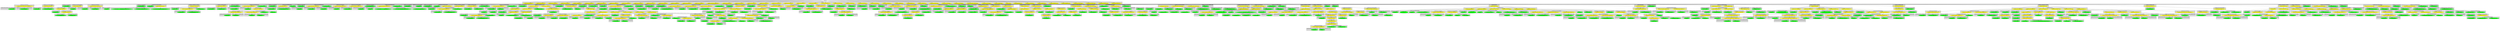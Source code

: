 digraph {

subgraph cluster0 {
 node [style=filled,color=white];
 style=filled;
 color=lightgrey;
 label = "CT_PROG";

"NT_EXPR_CALL_FUNCTION_475"
 [fillcolor = yellow]
"NT_EXPR_CALL_FUNCTION_482"
 [fillcolor = yellow]
"NT_EXPR_CALL_FUNCTION_491"
 [fillcolor = yellow]
"NT_EXPR_CALL_FUNCTION_495"
 [fillcolor = yellow]
"NT_EXPR_IF_STATEMENT_503"
 [fillcolor = yellow]
"NT_EXPR_CALL_FUNCTION_513"
 [fillcolor = yellow]
"NT_EXPR_CALL_FUNCTION_519"
 [fillcolor = yellow]
"NT_EXPR_CALL_FUNCTION_532"
 [fillcolor = yellow]
"NT_EXPR_CALL_FUNCTION_538"
 [fillcolor = yellow]
"NT_EXPR_CALL_FUNCTION_545"
 [fillcolor = yellow]
"NT_EXPR_CALL_FUNCTION_551"
 [fillcolor = yellow]
"NT_EXPR_CALL_FUNCTION_554"
 [fillcolor = yellow]
"NT_EXPR_IF_STATEMENT_562"
 [fillcolor = yellow]
"NT_EXPR_CALL_FUNCTION_572"
 [fillcolor = yellow]
"NT_EXPR_CALL_FUNCTION_578"
 [fillcolor = yellow]
"NT_EXPR_ASSIGNMENT_OPETATORS_601"
 [fillcolor = yellow]
"NT_EXPR_CALL_FUNCTION_664"
 [fillcolor = yellow]
"NT_EXPR_CALL_FUNCTION_667"
 [fillcolor = yellow]
"NT_EXPR_CALL_FUNCTION_673"
 [fillcolor = yellow]
"NT_EXPR_CALL_FUNCTION_676"
 [fillcolor = yellow]
"NT_EXPR_CALL_FUNCTION_688"
 [fillcolor = yellow]
"NT_EXPR_CALL_FUNCTION_698"
 [fillcolor = yellow]
"NT_EXPR_CALL_FUNCTION_706"
 [fillcolor = yellow]
"NT_EXPR_CALL_FUNCTION_716"
 [fillcolor = yellow]
"NT_EXPR_CALL_FUNCTION_725"
 [fillcolor = yellow]
"NT_EXPR_CALL_FUNCTION_728"
 [fillcolor = yellow]
"NT_EXPR_CALL_FUNCTION_731"
 [fillcolor = yellow]
"NT_EXPR_CALL_FUNCTION_734"
 [fillcolor = yellow]
"NT_EXPR_CALL_FUNCTION_741"
 [fillcolor = yellow]
"NT_EXPR_CALL_FUNCTION_747"
 [fillcolor = yellow]
"NT_EXPR_IF_STATEMENT_750"
 [fillcolor = yellow]
"NT_EXPR_PARENTHESIS_766"
 [fillcolor = yellow]
"NT_EXPR_IF_STATEMENT_775"
 [fillcolor = yellow]
"NT_EXPR_CALL_FUNCTION_799"
 [fillcolor = yellow]
"NT_EXPR_CALL_FUNCTION_811"
 [fillcolor = yellow]
"NT_EXPR_CALL_FUNCTION_818"
 [fillcolor = yellow]
"NT_EXPR_ASSIGNMENT_OPETATORS_831"
 [fillcolor = yellow]
"NT_EXPR_CALL_FUNCTION_847"
 [fillcolor = yellow]
"NT_EXPR_IF_STATEMENT_853"
 [fillcolor = yellow]
"NT_EXPR_FOR_903"
 [fillcolor = yellow]
"NT_EXPR_PARENTHESIS_963"
 [fillcolor = yellow]
"NT_EXPR_CALL_FUNCTION_974"
 [fillcolor = yellow]
"NT_EXPR_IF_STATEMENT_994"
 [fillcolor = yellow]
"NT_EXPR_IF_STATEMENT_1048"
 [fillcolor = yellow]
"NT_EXPR_IF_STATEMENT_1126"
 [fillcolor = yellow]
"NT_EXPR_CALL_FUNCTION_1182"
 [fillcolor = yellow]
"NT_EXPR_CALL_FUNCTION_1188"
 [fillcolor = yellow]
"NT_EXPR_CALL_FUNCTION_1196"
 [fillcolor = yellow]
"NT_EXPR_CALL_FUNCTION_1202"
 [fillcolor = yellow]
}
"NT_PROG_474"->"NT_EXPR_CALL_FUNCTION_475"
subgraph cluster1 {
 node [style=filled,color=white];
 style=filled;
 color=lightgrey;
 label = "CT_EXPR_CALL_FUNCTION_ID";

"NT_EXPR_SINGLE_DOUBLE_COLONS_OPERATORS_476"
 [fillcolor = yellow]
}
subgraph cluster2 {
 node [style=filled,color=white];
 style=filled;
 color=lightgrey;
 label = "CT_EXPR_CALL_FUNCTION_PARAMS";

"NT_EXPR_CALL_FUNCTION_479"
 [fillcolor = yellow]
}
"NT_EXPR_CALL_FUNCTION_475"->"NT_EXPR_SINGLE_DOUBLE_COLONS_OPERATORS_476"
subgraph cluster3 {
 node [style=filled,color=white];
 style=filled;
 color=lightgrey;
 label = "CT_EXPR_SINGLE_DOUBLE_COLONS_OPERATORS_BASE";

"NT_ID_477< tools >"
 [fillcolor = green]
}
subgraph cluster4 {
 node [style=filled,color=white];
 style=filled;
 color=lightgrey;
 label = "CT_EXPR_SINGLE_DOUBLE_COLONS_OPERATORS_OFFSET";

"NT_ID_478< assertError >"
 [fillcolor = green]
}
"NT_EXPR_SINGLE_DOUBLE_COLONS_OPERATORS_476"->"NT_ID_477< tools >"
"NT_EXPR_SINGLE_DOUBLE_COLONS_OPERATORS_476"->"NT_ID_478< assertError >"
"NT_EXPR_CALL_FUNCTION_475"->"NT_EXPR_CALL_FUNCTION_479"
subgraph cluster5 {
 node [style=filled,color=white];
 style=filled;
 color=lightgrey;
 label = "CT_EXPR_CALL_FUNCTION_ID";

"NT_ID_480< detach >"
 [fillcolor = green]
}
subgraph cluster6 {
 node [style=filled,color=white];
 style=filled;
 color=lightgrey;
 label = "CT_EXPR_CALL_FUNCTION_PARAMS";

"NT_STRING_481<  package:base  >"
 [fillcolor = green]
}
"NT_EXPR_CALL_FUNCTION_479"->"NT_ID_480< detach >"
"NT_EXPR_CALL_FUNCTION_479"->"NT_STRING_481<  package:base  >"
"NT_PROG_474"->"NT_EXPR_CALL_FUNCTION_482"
subgraph cluster7 {
 node [style=filled,color=white];
 style=filled;
 color=lightgrey;
 label = "CT_EXPR_CALL_FUNCTION_ID";

"NT_ID_483< stopifnot >"
 [fillcolor = green]
}
subgraph cluster8 {
 node [style=filled,color=white];
 style=filled;
 color=lightgrey;
 label = "CT_EXPR_CALL_FUNCTION_PARAMS";

"NT_EXPR_COMPARISONS_484"
 [fillcolor = yellow]
}
"NT_EXPR_CALL_FUNCTION_482"->"NT_ID_483< stopifnot >"
"NT_EXPR_CALL_FUNCTION_482"->"NT_EXPR_COMPARISONS_484"
subgraph cluster9 {
 node [style=filled,color=white];
 style=filled;
 color=lightgrey;
 label = "CT_EXPR_COMPARISONS_LEFT";

"NT_EXPR_CALL_FUNCTION_485"
 [fillcolor = yellow]
}
subgraph cluster10 {
 node [style=filled,color=white];
 style=filled;
 color=lightgrey;
 label = "CT_EXPR_COMPARISONS_RIGHT";

"NT_INT_490< 0 >"
 [fillcolor = green]
}
"NT_EXPR_COMPARISONS_484"->"NT_EXPR_CALL_FUNCTION_485"
subgraph cluster11 {
 node [style=filled,color=white];
 style=filled;
 color=lightgrey;
 label = "CT_EXPR_CALL_FUNCTION_ID";

"NT_ID_486< length >"
 [fillcolor = green]
}
subgraph cluster12 {
 node [style=filled,color=white];
 style=filled;
 color=lightgrey;
 label = "CT_EXPR_CALL_FUNCTION_PARAMS";

"NT_EXPR_CALL_FUNCTION_487"
 [fillcolor = yellow]
}
"NT_EXPR_CALL_FUNCTION_485"->"NT_ID_486< length >"
"NT_EXPR_CALL_FUNCTION_485"->"NT_EXPR_CALL_FUNCTION_487"
subgraph cluster13 {
 node [style=filled,color=white];
 style=filled;
 color=lightgrey;
 label = "CT_EXPR_CALL_FUNCTION_ID";

"NT_ID_488< installed.packages >"
 [fillcolor = green]
}
subgraph cluster14 {
 node [style=filled,color=white];
 style=filled;
 color=lightgrey;
 label = "CT_EXPR_CALL_FUNCTION_PARAMS";

"NT_STRING_489<  mgcv  >"
 [fillcolor = green]
}
"NT_EXPR_CALL_FUNCTION_487"->"NT_ID_488< installed.packages >"
"NT_EXPR_CALL_FUNCTION_487"->"NT_STRING_489<  mgcv  >"
"NT_EXPR_COMPARISONS_484"->"NT_INT_490< 0 >"
"NT_PROG_474"->"NT_EXPR_CALL_FUNCTION_491"
subgraph cluster15 {
 node [style=filled,color=white];
 style=filled;
 color=lightgrey;
 label = "CT_EXPR_CALL_FUNCTION_ID";

"NT_EXPR_ASSIGNMENT_OPETATORS_492"
 [fillcolor = yellow]
}
"NT_EXPR_CALL_FUNCTION_491"->"NT_EXPR_ASSIGNMENT_OPETATORS_492"
subgraph cluster16 {
 node [style=filled,color=white];
 style=filled;
 color=lightgrey;
 label = "CT_EXPR_ASSIGNMENT_OPETATORS_LEFT";

"NT_ID_493< tmp >"
 [fillcolor = green]
}
subgraph cluster17 {
 node [style=filled,color=white];
 style=filled;
 color=lightgrey;
 label = "CT_EXPR_ASSIGNMENT_OPETATORS_RIGHT";

"NT_ID_494< tempfile >"
 [fillcolor = green]
}
"NT_EXPR_ASSIGNMENT_OPETATORS_492"->"NT_ID_493< tmp >"
"NT_EXPR_ASSIGNMENT_OPETATORS_492"->"NT_ID_494< tempfile >"
"NT_PROG_474"->"NT_EXPR_CALL_FUNCTION_495"
subgraph cluster18 {
 node [style=filled,color=white];
 style=filled;
 color=lightgrey;
 label = "CT_EXPR_CALL_FUNCTION_ID";

"NT_ID_496< writeLines >"
 [fillcolor = green]
}
subgraph cluster19 {
 node [style=filled,color=white];
 style=filled;
 color=lightgrey;
 label = "CT_EXPR_CALL_FUNCTION_PARAMS";

"NT_EXPR_CALL_FUNCTION_497"
 [fillcolor = yellow]
"NT_ID_502< tmp >"
 [fillcolor = green]
}
"NT_EXPR_CALL_FUNCTION_495"->"NT_ID_496< writeLines >"
"NT_EXPR_CALL_FUNCTION_495"->"NT_EXPR_CALL_FUNCTION_497"
subgraph cluster20 {
 node [style=filled,color=white];
 style=filled;
 color=lightgrey;
 label = "CT_EXPR_CALL_FUNCTION_ID";

"NT_ID_498< c >"
 [fillcolor = green]
}
subgraph cluster21 {
 node [style=filled,color=white];
 style=filled;
 color=lightgrey;
 label = "CT_EXPR_CALL_FUNCTION_PARAMS";

"NT_STRING_499< 'setClass( foo , contains= numeric )' >"
 [fillcolor = green]
"NT_STRING_500< 'setMethod( show ,  foo ,' >"
 [fillcolor = green]
"NT_STRING_501< '          function(object) cat( I am a \\ foo\\ \\n ))' >"
 [fillcolor = green]
}
"NT_EXPR_CALL_FUNCTION_497"->"NT_ID_498< c >"
"NT_EXPR_CALL_FUNCTION_497"->"NT_STRING_499< 'setClass( foo , contains= numeric )' >"
"NT_EXPR_CALL_FUNCTION_497"->"NT_STRING_500< 'setMethod( show ,  foo ,' >"
"NT_EXPR_CALL_FUNCTION_497"->"NT_STRING_501< '          function(object) cat( I am a \\ foo\\ \\n ))' >"
"NT_EXPR_CALL_FUNCTION_495"->"NT_ID_502< tmp >"
"NT_PROG_474"->"NT_EXPR_IF_STATEMENT_503"
subgraph cluster22 {
 node [style=filled,color=white];
 style=filled;
 color=lightgrey;
 label = "CT_EXPR_IF_STATEMENT_CONDITION";

"NT_EXPR_CALL_FUNCTION_504"
 [fillcolor = yellow]
}
subgraph cluster23 {
 node [style=filled,color=white];
 style=filled;
 color=lightgrey;
 label = "CT_EXPR_IF_STATEMENT_BODY";

"NT_EXPR_CALL_FUNCTION_510"
 [fillcolor = yellow]
}
"NT_EXPR_IF_STATEMENT_503"->"NT_EXPR_CALL_FUNCTION_504"
subgraph cluster24 {
 node [style=filled,color=white];
 style=filled;
 color=lightgrey;
 label = "CT_EXPR_CALL_FUNCTION_ID";

"NT_ID_505< unlink >"
 [fillcolor = green]
}
subgraph cluster25 {
 node [style=filled,color=white];
 style=filled;
 color=lightgrey;
 label = "CT_EXPR_CALL_FUNCTION_PARAMS";

"NT_STRING_506<  myTst  >"
 [fillcolor = green]
"NT_EXPR_ASSIGNMENT_OPETATORS_507"
 [fillcolor = yellow]
}
"NT_EXPR_CALL_FUNCTION_504"->"NT_ID_505< unlink >"
"NT_EXPR_CALL_FUNCTION_504"->"NT_STRING_506<  myTst  >"
"NT_EXPR_CALL_FUNCTION_504"->"NT_EXPR_ASSIGNMENT_OPETATORS_507"
subgraph cluster26 {
 node [style=filled,color=white];
 style=filled;
 color=lightgrey;
 label = "CT_EXPR_ASSIGNMENT_OPETATORS_LEFT";

"NT_ID_508< recursive >"
 [fillcolor = green]
}
subgraph cluster27 {
 node [style=filled,color=white];
 style=filled;
 color=lightgrey;
 label = "CT_EXPR_ASSIGNMENT_OPETATORS_RIGHT";

"NT_LITERALSPECIFIER_509< TRUE >"
 [fillcolor = green]
}
"NT_EXPR_ASSIGNMENT_OPETATORS_507"->"NT_ID_508< recursive >"
"NT_EXPR_ASSIGNMENT_OPETATORS_507"->"NT_LITERALSPECIFIER_509< TRUE >"
"NT_EXPR_IF_STATEMENT_503"->"NT_EXPR_CALL_FUNCTION_510"
subgraph cluster28 {
 node [style=filled,color=white];
 style=filled;
 color=lightgrey;
 label = "CT_EXPR_CALL_FUNCTION_ID";

"NT_ID_511< file.exists >"
 [fillcolor = green]
}
subgraph cluster29 {
 node [style=filled,color=white];
 style=filled;
 color=lightgrey;
 label = "CT_EXPR_CALL_FUNCTION_PARAMS";

"NT_STRING_512<  myTst  >"
 [fillcolor = green]
}
"NT_EXPR_CALL_FUNCTION_510"->"NT_ID_511< file.exists >"
"NT_EXPR_CALL_FUNCTION_510"->"NT_STRING_512<  myTst  >"
"NT_PROG_474"->"NT_EXPR_CALL_FUNCTION_513"
subgraph cluster30 {
 node [style=filled,color=white];
 style=filled;
 color=lightgrey;
 label = "CT_EXPR_CALL_FUNCTION_ID";

"NT_ID_514< package.skeleton >"
 [fillcolor = green]
}
subgraph cluster31 {
 node [style=filled,color=white];
 style=filled;
 color=lightgrey;
 label = "CT_EXPR_CALL_FUNCTION_PARAMS";

"NT_STRING_515<  myTst  >"
 [fillcolor = green]
"NT_EXPR_ASSIGNMENT_OPETATORS_516"
 [fillcolor = yellow]
}
"NT_EXPR_CALL_FUNCTION_513"->"NT_ID_514< package.skeleton >"
"NT_EXPR_CALL_FUNCTION_513"->"NT_STRING_515<  myTst  >"
"NT_EXPR_CALL_FUNCTION_513"->"NT_EXPR_ASSIGNMENT_OPETATORS_516"
subgraph cluster32 {
 node [style=filled,color=white];
 style=filled;
 color=lightgrey;
 label = "CT_EXPR_ASSIGNMENT_OPETATORS_LEFT";

"NT_ID_517< code_files >"
 [fillcolor = green]
}
subgraph cluster33 {
 node [style=filled,color=white];
 style=filled;
 color=lightgrey;
 label = "CT_EXPR_ASSIGNMENT_OPETATORS_RIGHT";

"NT_ID_518< tmp >"
 [fillcolor = green]
}
"NT_EXPR_ASSIGNMENT_OPETATORS_516"->"NT_ID_517< code_files >"
"NT_EXPR_ASSIGNMENT_OPETATORS_516"->"NT_ID_518< tmp >"
"NT_PROG_474"->"NT_EXPR_CALL_FUNCTION_519"
subgraph cluster34 {
 node [style=filled,color=white];
 style=filled;
 color=lightgrey;
 label = "CT_EXPR_CALL_FUNCTION_ID";

"NT_ID_520< file.copy >"
 [fillcolor = green]
}
subgraph cluster35 {
 node [style=filled,color=white];
 style=filled;
 color=lightgrey;
 label = "CT_EXPR_CALL_FUNCTION_PARAMS";

"NT_ID_521< tmp >"
 [fillcolor = green]
"NT_EXPR_PARENTHESIS_522"
 [fillcolor = yellow]
}
"NT_EXPR_CALL_FUNCTION_519"->"NT_ID_520< file.copy >"
"NT_EXPR_CALL_FUNCTION_519"->"NT_ID_521< tmp >"
"NT_EXPR_CALL_FUNCTION_519"->"NT_EXPR_PARENTHESIS_522"
subgraph cluster36 {
 node [style=filled,color=white];
 style=filled;
 color=lightgrey;
 label = "CT_EXPR_PARENTHESIS";

"NT_EXPR_CALL_FUNCTION_523"
 [fillcolor = yellow]
}
"NT_EXPR_PARENTHESIS_522"->"NT_EXPR_CALL_FUNCTION_523"
subgraph cluster37 {
 node [style=filled,color=white];
 style=filled;
 color=lightgrey;
 label = "CT_EXPR_CALL_FUNCTION_ID";

"NT_EXPR_ASSIGNMENT_OPETATORS_524"
 [fillcolor = yellow]
}
subgraph cluster38 {
 node [style=filled,color=white];
 style=filled;
 color=lightgrey;
 label = "CT_EXPR_CALL_FUNCTION_PARAMS";

"NT_ID_527< tmp >"
 [fillcolor = green]
"NT_STRING_528<  .R  >"
 [fillcolor = green]
"NT_EXPR_ASSIGNMENT_OPETATORS_529"
 [fillcolor = yellow]
}
"NT_EXPR_CALL_FUNCTION_523"->"NT_EXPR_ASSIGNMENT_OPETATORS_524"
subgraph cluster39 {
 node [style=filled,color=white];
 style=filled;
 color=lightgrey;
 label = "CT_EXPR_ASSIGNMENT_OPETATORS_LEFT";

"NT_ID_525< tm2 >"
 [fillcolor = green]
}
subgraph cluster40 {
 node [style=filled,color=white];
 style=filled;
 color=lightgrey;
 label = "CT_EXPR_ASSIGNMENT_OPETATORS_RIGHT";

"NT_ID_526< paste >"
 [fillcolor = green]
}
"NT_EXPR_ASSIGNMENT_OPETATORS_524"->"NT_ID_525< tm2 >"
"NT_EXPR_ASSIGNMENT_OPETATORS_524"->"NT_ID_526< paste >"
"NT_EXPR_CALL_FUNCTION_523"->"NT_ID_527< tmp >"
"NT_EXPR_CALL_FUNCTION_523"->"NT_STRING_528<  .R  >"
"NT_EXPR_CALL_FUNCTION_523"->"NT_EXPR_ASSIGNMENT_OPETATORS_529"
subgraph cluster41 {
 node [style=filled,color=white];
 style=filled;
 color=lightgrey;
 label = "CT_EXPR_ASSIGNMENT_OPETATORS_LEFT";

"NT_ID_530< sep >"
 [fillcolor = green]
}
subgraph cluster42 {
 node [style=filled,color=white];
 style=filled;
 color=lightgrey;
 label = "CT_EXPR_ASSIGNMENT_OPETATORS_RIGHT";

"NT_STRING_531<    >"
 [fillcolor = green]
}
"NT_EXPR_ASSIGNMENT_OPETATORS_529"->"NT_ID_530< sep >"
"NT_EXPR_ASSIGNMENT_OPETATORS_529"->"NT_STRING_531<    >"
"NT_PROG_474"->"NT_EXPR_CALL_FUNCTION_532"
subgraph cluster43 {
 node [style=filled,color=white];
 style=filled;
 color=lightgrey;
 label = "CT_EXPR_CALL_FUNCTION_ID";

"NT_ID_533< unlink >"
 [fillcolor = green]
}
subgraph cluster44 {
 node [style=filled,color=white];
 style=filled;
 color=lightgrey;
 label = "CT_EXPR_CALL_FUNCTION_PARAMS";

"NT_STRING_534<  myTst  >"
 [fillcolor = green]
"NT_EXPR_ASSIGNMENT_OPETATORS_535"
 [fillcolor = yellow]
}
"NT_EXPR_CALL_FUNCTION_532"->"NT_ID_533< unlink >"
"NT_EXPR_CALL_FUNCTION_532"->"NT_STRING_534<  myTst  >"
"NT_EXPR_CALL_FUNCTION_532"->"NT_EXPR_ASSIGNMENT_OPETATORS_535"
subgraph cluster45 {
 node [style=filled,color=white];
 style=filled;
 color=lightgrey;
 label = "CT_EXPR_ASSIGNMENT_OPETATORS_LEFT";

"NT_ID_536< recursive >"
 [fillcolor = green]
}
subgraph cluster46 {
 node [style=filled,color=white];
 style=filled;
 color=lightgrey;
 label = "CT_EXPR_ASSIGNMENT_OPETATORS_RIGHT";

"NT_LITERALSPECIFIER_537< TRUE >"
 [fillcolor = green]
}
"NT_EXPR_ASSIGNMENT_OPETATORS_535"->"NT_ID_536< recursive >"
"NT_EXPR_ASSIGNMENT_OPETATORS_535"->"NT_LITERALSPECIFIER_537< TRUE >"
"NT_PROG_474"->"NT_EXPR_CALL_FUNCTION_538"
subgraph cluster47 {
 node [style=filled,color=white];
 style=filled;
 color=lightgrey;
 label = "CT_EXPR_CALL_FUNCTION_ID";

"NT_EXPR_ASSIGNMENT_OPETATORS_539"
 [fillcolor = yellow]
}
subgraph cluster48 {
 node [style=filled,color=white];
 style=filled;
 color=lightgrey;
 label = "CT_EXPR_CALL_FUNCTION_PARAMS";

"NT_EXPR_ASSIGNMENT_OPETATORS_542"
 [fillcolor = yellow]
}
"NT_EXPR_CALL_FUNCTION_538"->"NT_EXPR_ASSIGNMENT_OPETATORS_539"
subgraph cluster49 {
 node [style=filled,color=white];
 style=filled;
 color=lightgrey;
 label = "CT_EXPR_ASSIGNMENT_OPETATORS_LEFT";

"NT_ID_540< op >"
 [fillcolor = green]
}
subgraph cluster50 {
 node [style=filled,color=white];
 style=filled;
 color=lightgrey;
 label = "CT_EXPR_ASSIGNMENT_OPETATORS_RIGHT";

"NT_ID_541< options >"
 [fillcolor = green]
}
"NT_EXPR_ASSIGNMENT_OPETATORS_539"->"NT_ID_540< op >"
"NT_EXPR_ASSIGNMENT_OPETATORS_539"->"NT_ID_541< options >"
"NT_EXPR_CALL_FUNCTION_538"->"NT_EXPR_ASSIGNMENT_OPETATORS_542"
subgraph cluster51 {
 node [style=filled,color=white];
 style=filled;
 color=lightgrey;
 label = "CT_EXPR_ASSIGNMENT_OPETATORS_LEFT";

"NT_ID_543< warn >"
 [fillcolor = green]
}
subgraph cluster52 {
 node [style=filled,color=white];
 style=filled;
 color=lightgrey;
 label = "CT_EXPR_ASSIGNMENT_OPETATORS_RIGHT";

"NT_INT_544< 2 >"
 [fillcolor = green]
}
"NT_EXPR_ASSIGNMENT_OPETATORS_542"->"NT_ID_543< warn >"
"NT_EXPR_ASSIGNMENT_OPETATORS_542"->"NT_INT_544< 2 >"
"NT_PROG_474"->"NT_EXPR_CALL_FUNCTION_545"
subgraph cluster53 {
 node [style=filled,color=white];
 style=filled;
 color=lightgrey;
 label = "CT_EXPR_CALL_FUNCTION_ID";

"NT_ID_546< package.skeleton >"
 [fillcolor = green]
}
subgraph cluster54 {
 node [style=filled,color=white];
 style=filled;
 color=lightgrey;
 label = "CT_EXPR_CALL_FUNCTION_PARAMS";

"NT_STRING_547<  myTst  >"
 [fillcolor = green]
"NT_EXPR_ASSIGNMENT_OPETATORS_548"
 [fillcolor = yellow]
}
"NT_EXPR_CALL_FUNCTION_545"->"NT_ID_546< package.skeleton >"
"NT_EXPR_CALL_FUNCTION_545"->"NT_STRING_547<  myTst  >"
"NT_EXPR_CALL_FUNCTION_545"->"NT_EXPR_ASSIGNMENT_OPETATORS_548"
subgraph cluster55 {
 node [style=filled,color=white];
 style=filled;
 color=lightgrey;
 label = "CT_EXPR_ASSIGNMENT_OPETATORS_LEFT";

"NT_ID_549< code_files >"
 [fillcolor = green]
}
subgraph cluster56 {
 node [style=filled,color=white];
 style=filled;
 color=lightgrey;
 label = "CT_EXPR_ASSIGNMENT_OPETATORS_RIGHT";

"NT_ID_550< tm2 >"
 [fillcolor = green]
}
"NT_EXPR_ASSIGNMENT_OPETATORS_548"->"NT_ID_549< code_files >"
"NT_EXPR_ASSIGNMENT_OPETATORS_548"->"NT_ID_550< tm2 >"
"NT_PROG_474"->"NT_EXPR_CALL_FUNCTION_551"
subgraph cluster57 {
 node [style=filled,color=white];
 style=filled;
 color=lightgrey;
 label = "CT_EXPR_CALL_FUNCTION_ID";

"NT_ID_552< options >"
 [fillcolor = green]
}
subgraph cluster58 {
 node [style=filled,color=white];
 style=filled;
 color=lightgrey;
 label = "CT_EXPR_CALL_FUNCTION_PARAMS";

"NT_ID_553< op >"
 [fillcolor = green]
}
"NT_EXPR_CALL_FUNCTION_551"->"NT_ID_552< options >"
"NT_EXPR_CALL_FUNCTION_551"->"NT_ID_553< op >"
"NT_PROG_474"->"NT_EXPR_CALL_FUNCTION_554"
subgraph cluster59 {
 node [style=filled,color=white];
 style=filled;
 color=lightgrey;
 label = "CT_EXPR_CALL_FUNCTION_ID";

"NT_ID_555< writeLines >"
 [fillcolor = green]
}
subgraph cluster60 {
 node [style=filled,color=white];
 style=filled;
 color=lightgrey;
 label = "CT_EXPR_CALL_FUNCTION_PARAMS";

"NT_EXPR_CALL_FUNCTION_556"
 [fillcolor = yellow]
"NT_ID_561< tmp >"
 [fillcolor = green]
}
"NT_EXPR_CALL_FUNCTION_554"->"NT_ID_555< writeLines >"
"NT_EXPR_CALL_FUNCTION_554"->"NT_EXPR_CALL_FUNCTION_556"
subgraph cluster61 {
 node [style=filled,color=white];
 style=filled;
 color=lightgrey;
 label = "CT_EXPR_CALL_FUNCTION_ID";

"NT_ID_557< c >"
 [fillcolor = green]
}
subgraph cluster62 {
 node [style=filled,color=white];
 style=filled;
 color=lightgrey;
 label = "CT_EXPR_CALL_FUNCTION_PARAMS";

"NT_STRING_558< 'setClass( DocLink ,' >"
 [fillcolor = green]
"NT_STRING_559< 'representation(name= character ,' >"
 [fillcolor = green]
"NT_STRING_560< '               desc= character ))' >"
 [fillcolor = green]
}
"NT_EXPR_CALL_FUNCTION_556"->"NT_ID_557< c >"
"NT_EXPR_CALL_FUNCTION_556"->"NT_STRING_558< 'setClass( DocLink ,' >"
"NT_EXPR_CALL_FUNCTION_556"->"NT_STRING_559< 'representation(name= character ,' >"
"NT_EXPR_CALL_FUNCTION_556"->"NT_STRING_560< '               desc= character ))' >"
"NT_EXPR_CALL_FUNCTION_554"->"NT_ID_561< tmp >"
"NT_PROG_474"->"NT_EXPR_IF_STATEMENT_562"
subgraph cluster63 {
 node [style=filled,color=white];
 style=filled;
 color=lightgrey;
 label = "CT_EXPR_IF_STATEMENT_CONDITION";

"NT_EXPR_CALL_FUNCTION_563"
 [fillcolor = yellow]
}
subgraph cluster64 {
 node [style=filled,color=white];
 style=filled;
 color=lightgrey;
 label = "CT_EXPR_IF_STATEMENT_BODY";

"NT_EXPR_CALL_FUNCTION_569"
 [fillcolor = yellow]
}
"NT_EXPR_IF_STATEMENT_562"->"NT_EXPR_CALL_FUNCTION_563"
subgraph cluster65 {
 node [style=filled,color=white];
 style=filled;
 color=lightgrey;
 label = "CT_EXPR_CALL_FUNCTION_ID";

"NT_ID_564< unlink >"
 [fillcolor = green]
}
subgraph cluster66 {
 node [style=filled,color=white];
 style=filled;
 color=lightgrey;
 label = "CT_EXPR_CALL_FUNCTION_PARAMS";

"NT_STRING_565<  myTst2  >"
 [fillcolor = green]
"NT_EXPR_ASSIGNMENT_OPETATORS_566"
 [fillcolor = yellow]
}
"NT_EXPR_CALL_FUNCTION_563"->"NT_ID_564< unlink >"
"NT_EXPR_CALL_FUNCTION_563"->"NT_STRING_565<  myTst2  >"
"NT_EXPR_CALL_FUNCTION_563"->"NT_EXPR_ASSIGNMENT_OPETATORS_566"
subgraph cluster67 {
 node [style=filled,color=white];
 style=filled;
 color=lightgrey;
 label = "CT_EXPR_ASSIGNMENT_OPETATORS_LEFT";

"NT_ID_567< recursive >"
 [fillcolor = green]
}
subgraph cluster68 {
 node [style=filled,color=white];
 style=filled;
 color=lightgrey;
 label = "CT_EXPR_ASSIGNMENT_OPETATORS_RIGHT";

"NT_LITERALSPECIFIER_568< TRUE >"
 [fillcolor = green]
}
"NT_EXPR_ASSIGNMENT_OPETATORS_566"->"NT_ID_567< recursive >"
"NT_EXPR_ASSIGNMENT_OPETATORS_566"->"NT_LITERALSPECIFIER_568< TRUE >"
"NT_EXPR_IF_STATEMENT_562"->"NT_EXPR_CALL_FUNCTION_569"
subgraph cluster69 {
 node [style=filled,color=white];
 style=filled;
 color=lightgrey;
 label = "CT_EXPR_CALL_FUNCTION_ID";

"NT_ID_570< file.exists >"
 [fillcolor = green]
}
subgraph cluster70 {
 node [style=filled,color=white];
 style=filled;
 color=lightgrey;
 label = "CT_EXPR_CALL_FUNCTION_PARAMS";

"NT_STRING_571<  myTst2  >"
 [fillcolor = green]
}
"NT_EXPR_CALL_FUNCTION_569"->"NT_ID_570< file.exists >"
"NT_EXPR_CALL_FUNCTION_569"->"NT_STRING_571<  myTst2  >"
"NT_PROG_474"->"NT_EXPR_CALL_FUNCTION_572"
subgraph cluster71 {
 node [style=filled,color=white];
 style=filled;
 color=lightgrey;
 label = "CT_EXPR_CALL_FUNCTION_ID";

"NT_ID_573< package.skeleton >"
 [fillcolor = green]
}
subgraph cluster72 {
 node [style=filled,color=white];
 style=filled;
 color=lightgrey;
 label = "CT_EXPR_CALL_FUNCTION_PARAMS";

"NT_STRING_574<  myTst2  >"
 [fillcolor = green]
"NT_EXPR_ASSIGNMENT_OPETATORS_575"
 [fillcolor = yellow]
}
"NT_EXPR_CALL_FUNCTION_572"->"NT_ID_573< package.skeleton >"
"NT_EXPR_CALL_FUNCTION_572"->"NT_STRING_574<  myTst2  >"
"NT_EXPR_CALL_FUNCTION_572"->"NT_EXPR_ASSIGNMENT_OPETATORS_575"
subgraph cluster73 {
 node [style=filled,color=white];
 style=filled;
 color=lightgrey;
 label = "CT_EXPR_ASSIGNMENT_OPETATORS_LEFT";

"NT_ID_576< code_files >"
 [fillcolor = green]
}
subgraph cluster74 {
 node [style=filled,color=white];
 style=filled;
 color=lightgrey;
 label = "CT_EXPR_ASSIGNMENT_OPETATORS_RIGHT";

"NT_ID_577< tmp >"
 [fillcolor = green]
}
"NT_EXPR_ASSIGNMENT_OPETATORS_575"->"NT_ID_576< code_files >"
"NT_EXPR_ASSIGNMENT_OPETATORS_575"->"NT_ID_577< tmp >"
"NT_PROG_474"->"NT_EXPR_CALL_FUNCTION_578"
subgraph cluster75 {
 node [style=filled,color=white];
 style=filled;
 color=lightgrey;
 label = "CT_EXPR_CALL_FUNCTION_ID";

"NT_ID_579< stopifnot >"
 [fillcolor = green]
}
subgraph cluster76 {
 node [style=filled,color=white];
 style=filled;
 color=lightgrey;
 label = "CT_EXPR_CALL_FUNCTION_PARAMS";

"NT_EXPR_CALL_FUNCTION_580"
 [fillcolor = yellow]
"NT_EXPR_CALL_FUNCTION_593"
 [fillcolor = yellow]
}
"NT_EXPR_CALL_FUNCTION_578"->"NT_ID_579< stopifnot >"
"NT_EXPR_CALL_FUNCTION_578"->"NT_EXPR_CALL_FUNCTION_580"
subgraph cluster77 {
 node [style=filled,color=white];
 style=filled;
 color=lightgrey;
 label = "CT_EXPR_CALL_FUNCTION_ID";

"NT_EXPR_COMPARISONS_581"
 [fillcolor = yellow]
}
subgraph cluster78 {
 node [style=filled,color=white];
 style=filled;
 color=lightgrey;
 label = "CT_EXPR_CALL_FUNCTION_PARAMS";

"NT_STRING_584<  setClass  >"
 [fillcolor = green]
"NT_EXPR_CALL_FUNCTION_585"
 [fillcolor = yellow]
}
"NT_EXPR_CALL_FUNCTION_580"->"NT_EXPR_COMPARISONS_581"
subgraph cluster79 {
 node [style=filled,color=white];
 style=filled;
 color=lightgrey;
 label = "CT_EXPR_COMPARISONS_LEFT";

"NT_INT_582< 1 >"
 [fillcolor = green]
}
subgraph cluster80 {
 node [style=filled,color=white];
 style=filled;
 color=lightgrey;
 label = "CT_EXPR_COMPARISONS_RIGHT";

"NT_ID_583< grep >"
 [fillcolor = green]
}
"NT_EXPR_COMPARISONS_581"->"NT_INT_582< 1 >"
"NT_EXPR_COMPARISONS_581"->"NT_ID_583< grep >"
"NT_EXPR_CALL_FUNCTION_580"->"NT_STRING_584<  setClass  >"
"NT_EXPR_CALL_FUNCTION_580"->"NT_EXPR_CALL_FUNCTION_585"
subgraph cluster81 {
 node [style=filled,color=white];
 style=filled;
 color=lightgrey;
 label = "CT_EXPR_CALL_FUNCTION_ID";

"NT_ID_586< readLines >"
 [fillcolor = green]
}
subgraph cluster82 {
 node [style=filled,color=white];
 style=filled;
 color=lightgrey;
 label = "CT_EXPR_CALL_FUNCTION_PARAMS";

"NT_EXPR_CALL_FUNCTION_587"
 [fillcolor = yellow]
}
"NT_EXPR_CALL_FUNCTION_585"->"NT_ID_586< readLines >"
"NT_EXPR_CALL_FUNCTION_585"->"NT_EXPR_CALL_FUNCTION_587"
subgraph cluster83 {
 node [style=filled,color=white];
 style=filled;
 color=lightgrey;
 label = "CT_EXPR_CALL_FUNCTION_ID";

"NT_ID_588< list.files >"
 [fillcolor = green]
}
subgraph cluster84 {
 node [style=filled,color=white];
 style=filled;
 color=lightgrey;
 label = "CT_EXPR_CALL_FUNCTION_PARAMS";

"NT_STRING_589<  myTst/R  >"
 [fillcolor = green]
"NT_EXPR_ASSIGNMENT_OPETATORS_590"
 [fillcolor = yellow]
}
"NT_EXPR_CALL_FUNCTION_587"->"NT_ID_588< list.files >"
"NT_EXPR_CALL_FUNCTION_587"->"NT_STRING_589<  myTst/R  >"
"NT_EXPR_CALL_FUNCTION_587"->"NT_EXPR_ASSIGNMENT_OPETATORS_590"
subgraph cluster85 {
 node [style=filled,color=white];
 style=filled;
 color=lightgrey;
 label = "CT_EXPR_ASSIGNMENT_OPETATORS_LEFT";

"NT_ID_591< full.names >"
 [fillcolor = green]
}
subgraph cluster86 {
 node [style=filled,color=white];
 style=filled;
 color=lightgrey;
 label = "CT_EXPR_ASSIGNMENT_OPETATORS_RIGHT";

"NT_LITERALSPECIFIER_592< TRUE >"
 [fillcolor = green]
}
"NT_EXPR_ASSIGNMENT_OPETATORS_590"->"NT_ID_591< full.names >"
"NT_EXPR_ASSIGNMENT_OPETATORS_590"->"NT_LITERALSPECIFIER_592< TRUE >"
"NT_EXPR_CALL_FUNCTION_578"->"NT_EXPR_CALL_FUNCTION_593"
subgraph cluster87 {
 node [style=filled,color=white];
 style=filled;
 color=lightgrey;
 label = "CT_EXPR_CALL_FUNCTION_ID";

"NT_EXPR_WRAPPED_WITH_PERCENT_594"
 [fillcolor = yellow]
}
subgraph cluster88 {
 node [style=filled,color=white];
 style=filled;
 color=lightgrey;
 label = "CT_EXPR_CALL_FUNCTION_PARAMS";

"NT_STRING_600<  myTst/man  >"
 [fillcolor = green]
}
"NT_EXPR_CALL_FUNCTION_593"->"NT_EXPR_WRAPPED_WITH_PERCENT_594"
subgraph cluster89 {
 node [style=filled,color=white];
 style=filled;
 color=lightgrey;
 label = "CT_EXPR_WRAPPED_WITH_PERCENT_LEFT";

"NT_EXPR_CALL_FUNCTION_595"
 [fillcolor = yellow]
}
subgraph cluster90 {
 node [style=filled,color=white];
 style=filled;
 color=lightgrey;
 label = "CT_EXPR_WRAPPED_WITH_PERCENT_RIGHT";

"NT_ID_599< list.files >"
 [fillcolor = green]
}
"NT_EXPR_WRAPPED_WITH_PERCENT_594"->"NT_EXPR_CALL_FUNCTION_595"
subgraph cluster91 {
 node [style=filled,color=white];
 style=filled;
 color=lightgrey;
 label = "CT_EXPR_CALL_FUNCTION_ID";

"NT_ID_596< c >"
 [fillcolor = green]
}
subgraph cluster92 {
 node [style=filled,color=white];
 style=filled;
 color=lightgrey;
 label = "CT_EXPR_CALL_FUNCTION_PARAMS";

"NT_STRING_597<  foo-class.Rd  >"
 [fillcolor = green]
"NT_STRING_598<  show-methods.Rd  >"
 [fillcolor = green]
}
"NT_EXPR_CALL_FUNCTION_595"->"NT_ID_596< c >"
"NT_EXPR_CALL_FUNCTION_595"->"NT_STRING_597<  foo-class.Rd  >"
"NT_EXPR_CALL_FUNCTION_595"->"NT_STRING_598<  show-methods.Rd  >"
"NT_EXPR_WRAPPED_WITH_PERCENT_594"->"NT_ID_599< list.files >"
"NT_EXPR_CALL_FUNCTION_593"->"NT_STRING_600<  myTst/man  >"
"NT_PROG_474"->"NT_EXPR_ASSIGNMENT_OPETATORS_601"
subgraph cluster93 {
 node [style=filled,color=white];
 style=filled;
 color=lightgrey;
 label = "CT_EXPR_ASSIGNMENT_OPETATORS_LEFT";

"NT_ID_602< build.pkg >"
 [fillcolor = green]
}
subgraph cluster94 {
 node [style=filled,color=white];
 style=filled;
 color=lightgrey;
 label = "CT_EXPR_ASSIGNMENT_OPETATORS_RIGHT";

"NT_EXPR_DEFINE_FUNCTION_603"
 [fillcolor = yellow]
}
"NT_EXPR_ASSIGNMENT_OPETATORS_601"->"NT_ID_602< build.pkg >"
"NT_EXPR_ASSIGNMENT_OPETATORS_601"->"NT_EXPR_DEFINE_FUNCTION_603"
subgraph cluster95 {
 node [style=filled,color=white];
 style=filled;
 color=lightgrey;
 label = "CT_EXPR_DEFINE_FUNCTION_PARAMS";

"NT_ID_604< dir >"
 [fillcolor = green]
}
subgraph cluster96 {
 node [style=filled,color=white];
 style=filled;
 color=lightgrey;
 label = "CT_EXPR_DEFINE_FUNCTION_BODY";

"NT_EXPR_COMPOUND_605"
 [fillcolor = yellow]
}
"NT_EXPR_DEFINE_FUNCTION_603"->"NT_ID_604< dir >"
"NT_EXPR_DEFINE_FUNCTION_603"->"NT_EXPR_COMPOUND_605"
subgraph cluster97 {
 node [style=filled,color=white];
 style=filled;
 color=lightgrey;
 label = "CT_EXPR_COMPOUND";

"NT_EXPR_CALL_FUNCTION_606"
 [fillcolor = yellow]
"NT_EXPR_CALL_FUNCTION_611"
 [fillcolor = yellow]
"NT_EXPR_CALL_FUNCTION_622"
 [fillcolor = yellow]
"NT_EXPR_CALL_FUNCTION_630"
 [fillcolor = yellow]
"NT_EXPR_CALL_FUNCTION_641"
 [fillcolor = yellow]
"NT_EXPR_CALL_FUNCTION_658"
 [fillcolor = yellow]
}
"NT_EXPR_COMPOUND_605"->"NT_EXPR_CALL_FUNCTION_606"
subgraph cluster98 {
 node [style=filled,color=white];
 style=filled;
 color=lightgrey;
 label = "CT_EXPR_CALL_FUNCTION_ID";

"NT_ID_607< stopifnot >"
 [fillcolor = green]
}
subgraph cluster99 {
 node [style=filled,color=white];
 style=filled;
 color=lightgrey;
 label = "CT_EXPR_CALL_FUNCTION_PARAMS";

"NT_EXPR_CALL_FUNCTION_608"
 [fillcolor = yellow]
}
"NT_EXPR_CALL_FUNCTION_606"->"NT_ID_607< stopifnot >"
"NT_EXPR_CALL_FUNCTION_606"->"NT_EXPR_CALL_FUNCTION_608"
subgraph cluster100 {
 node [style=filled,color=white];
 style=filled;
 color=lightgrey;
 label = "CT_EXPR_CALL_FUNCTION_ID";

"NT_ID_609< dir.exists >"
 [fillcolor = green]
}
subgraph cluster101 {
 node [style=filled,color=white];
 style=filled;
 color=lightgrey;
 label = "CT_EXPR_CALL_FUNCTION_PARAMS";

"NT_ID_610< dir >"
 [fillcolor = green]
}
"NT_EXPR_CALL_FUNCTION_608"->"NT_ID_609< dir.exists >"
"NT_EXPR_CALL_FUNCTION_608"->"NT_ID_610< dir >"
"NT_EXPR_COMPOUND_605"->"NT_EXPR_CALL_FUNCTION_611"
subgraph cluster102 {
 node [style=filled,color=white];
 style=filled;
 color=lightgrey;
 label = "CT_EXPR_CALL_FUNCTION_ID";

"NT_EXPR_ASSIGNMENT_OPETATORS_612"
 [fillcolor = yellow]
}
subgraph cluster103 {
 node [style=filled,color=white];
 style=filled;
 color=lightgrey;
 label = "CT_EXPR_CALL_FUNCTION_PARAMS";

"NT_EXPR_CALL_FUNCTION_615"
 [fillcolor = yellow]
"NT_STRING_618<  .*tar\\.gz$  >"
 [fillcolor = green]
"NT_EXPR_ASSIGNMENT_OPETATORS_619"
 [fillcolor = yellow]
}
"NT_EXPR_CALL_FUNCTION_611"->"NT_EXPR_ASSIGNMENT_OPETATORS_612"
subgraph cluster104 {
 node [style=filled,color=white];
 style=filled;
 color=lightgrey;
 label = "CT_EXPR_ASSIGNMENT_OPETATORS_LEFT";

"NT_ID_613< patt >"
 [fillcolor = green]
}
subgraph cluster105 {
 node [style=filled,color=white];
 style=filled;
 color=lightgrey;
 label = "CT_EXPR_ASSIGNMENT_OPETATORS_RIGHT";

"NT_ID_614< paste >"
 [fillcolor = green]
}
"NT_EXPR_ASSIGNMENT_OPETATORS_612"->"NT_ID_613< patt >"
"NT_EXPR_ASSIGNMENT_OPETATORS_612"->"NT_ID_614< paste >"
"NT_EXPR_CALL_FUNCTION_611"->"NT_EXPR_CALL_FUNCTION_615"
subgraph cluster106 {
 node [style=filled,color=white];
 style=filled;
 color=lightgrey;
 label = "CT_EXPR_CALL_FUNCTION_ID";

"NT_ID_616< basename >"
 [fillcolor = green]
}
subgraph cluster107 {
 node [style=filled,color=white];
 style=filled;
 color=lightgrey;
 label = "CT_EXPR_CALL_FUNCTION_PARAMS";

"NT_ID_617< dir >"
 [fillcolor = green]
}
"NT_EXPR_CALL_FUNCTION_615"->"NT_ID_616< basename >"
"NT_EXPR_CALL_FUNCTION_615"->"NT_ID_617< dir >"
"NT_EXPR_CALL_FUNCTION_611"->"NT_STRING_618<  .*tar\\.gz$  >"
"NT_EXPR_CALL_FUNCTION_611"->"NT_EXPR_ASSIGNMENT_OPETATORS_619"
subgraph cluster108 {
 node [style=filled,color=white];
 style=filled;
 color=lightgrey;
 label = "CT_EXPR_ASSIGNMENT_OPETATORS_LEFT";

"NT_ID_620< sep >"
 [fillcolor = green]
}
subgraph cluster109 {
 node [style=filled,color=white];
 style=filled;
 color=lightgrey;
 label = "CT_EXPR_ASSIGNMENT_OPETATORS_RIGHT";

"NT_STRING_621<  _  >"
 [fillcolor = green]
}
"NT_EXPR_ASSIGNMENT_OPETATORS_619"->"NT_ID_620< sep >"
"NT_EXPR_ASSIGNMENT_OPETATORS_619"->"NT_STRING_621<  _  >"
"NT_EXPR_COMPOUND_605"->"NT_EXPR_CALL_FUNCTION_622"
subgraph cluster110 {
 node [style=filled,color=white];
 style=filled;
 color=lightgrey;
 label = "CT_EXPR_CALL_FUNCTION_ID";

"NT_ID_623< unlink >"
 [fillcolor = green]
}
subgraph cluster111 {
 node [style=filled,color=white];
 style=filled;
 color=lightgrey;
 label = "CT_EXPR_CALL_FUNCTION_PARAMS";

"NT_EXPR_CALL_FUNCTION_624"
 [fillcolor = yellow]
}
"NT_EXPR_CALL_FUNCTION_622"->"NT_ID_623< unlink >"
"NT_EXPR_CALL_FUNCTION_622"->"NT_EXPR_CALL_FUNCTION_624"
subgraph cluster112 {
 node [style=filled,color=white];
 style=filled;
 color=lightgrey;
 label = "CT_EXPR_CALL_FUNCTION_ID";

"NT_ID_625< dir >"
 [fillcolor = green]
}
subgraph cluster113 {
 node [style=filled,color=white];
 style=filled;
 color=lightgrey;
 label = "CT_EXPR_CALL_FUNCTION_PARAMS";

"NT_STRING_626< '.' >"
 [fillcolor = green]
"NT_EXPR_ASSIGNMENT_OPETATORS_627"
 [fillcolor = yellow]
}
"NT_EXPR_CALL_FUNCTION_624"->"NT_ID_625< dir >"
"NT_EXPR_CALL_FUNCTION_624"->"NT_STRING_626< '.' >"
"NT_EXPR_CALL_FUNCTION_624"->"NT_EXPR_ASSIGNMENT_OPETATORS_627"
subgraph cluster114 {
 node [style=filled,color=white];
 style=filled;
 color=lightgrey;
 label = "CT_EXPR_ASSIGNMENT_OPETATORS_LEFT";

"NT_ID_628< pattern >"
 [fillcolor = green]
}
subgraph cluster115 {
 node [style=filled,color=white];
 style=filled;
 color=lightgrey;
 label = "CT_EXPR_ASSIGNMENT_OPETATORS_RIGHT";

"NT_ID_629< patt >"
 [fillcolor = green]
}
"NT_EXPR_ASSIGNMENT_OPETATORS_627"->"NT_ID_628< pattern >"
"NT_EXPR_ASSIGNMENT_OPETATORS_627"->"NT_ID_629< patt >"
"NT_EXPR_COMPOUND_605"->"NT_EXPR_CALL_FUNCTION_630"
subgraph cluster116 {
 node [style=filled,color=white];
 style=filled;
 color=lightgrey;
 label = "CT_EXPR_CALL_FUNCTION_ID";

"NT_EXPR_ASSIGNMENT_OPETATORS_631"
 [fillcolor = yellow]
}
subgraph cluster117 {
 node [style=filled,color=white];
 style=filled;
 color=lightgrey;
 label = "CT_EXPR_CALL_FUNCTION_PARAMS";

"NT_EXPR_CALL_FUNCTION_634"
 [fillcolor = yellow]
"NT_STRING_640<  CMD  >"
 [fillcolor = green]
}
"NT_EXPR_CALL_FUNCTION_630"->"NT_EXPR_ASSIGNMENT_OPETATORS_631"
subgraph cluster118 {
 node [style=filled,color=white];
 style=filled;
 color=lightgrey;
 label = "CT_EXPR_ASSIGNMENT_OPETATORS_LEFT";

"NT_ID_632< Rcmd >"
 [fillcolor = green]
}
subgraph cluster119 {
 node [style=filled,color=white];
 style=filled;
 color=lightgrey;
 label = "CT_EXPR_ASSIGNMENT_OPETATORS_RIGHT";

"NT_ID_633< paste >"
 [fillcolor = green]
}
"NT_EXPR_ASSIGNMENT_OPETATORS_631"->"NT_ID_632< Rcmd >"
"NT_EXPR_ASSIGNMENT_OPETATORS_631"->"NT_ID_633< paste >"
"NT_EXPR_CALL_FUNCTION_630"->"NT_EXPR_CALL_FUNCTION_634"
subgraph cluster120 {
 node [style=filled,color=white];
 style=filled;
 color=lightgrey;
 label = "CT_EXPR_CALL_FUNCTION_ID";

"NT_ID_635< file.path >"
 [fillcolor = green]
}
subgraph cluster121 {
 node [style=filled,color=white];
 style=filled;
 color=lightgrey;
 label = "CT_EXPR_CALL_FUNCTION_PARAMS";

"NT_EXPR_CALL_FUNCTION_636"
 [fillcolor = yellow]
"NT_STRING_639<  R  >"
 [fillcolor = green]
}
"NT_EXPR_CALL_FUNCTION_634"->"NT_ID_635< file.path >"
"NT_EXPR_CALL_FUNCTION_634"->"NT_EXPR_CALL_FUNCTION_636"
subgraph cluster122 {
 node [style=filled,color=white];
 style=filled;
 color=lightgrey;
 label = "CT_EXPR_CALL_FUNCTION_ID";

"NT_ID_637< R.home >"
 [fillcolor = green]
}
subgraph cluster123 {
 node [style=filled,color=white];
 style=filled;
 color=lightgrey;
 label = "CT_EXPR_CALL_FUNCTION_PARAMS";

"NT_STRING_638<  bin  >"
 [fillcolor = green]
}
"NT_EXPR_CALL_FUNCTION_636"->"NT_ID_637< R.home >"
"NT_EXPR_CALL_FUNCTION_636"->"NT_STRING_638<  bin  >"
"NT_EXPR_CALL_FUNCTION_634"->"NT_STRING_639<  R  >"
"NT_EXPR_CALL_FUNCTION_630"->"NT_STRING_640<  CMD  >"
"NT_EXPR_COMPOUND_605"->"NT_EXPR_CALL_FUNCTION_641"
subgraph cluster124 {
 node [style=filled,color=white];
 style=filled;
 color=lightgrey;
 label = "CT_EXPR_CALL_FUNCTION_ID";

"NT_EXPR_ASSIGNMENT_OPETATORS_642"
 [fillcolor = yellow]
}
subgraph cluster125 {
 node [style=filled,color=white];
 style=filled;
 color=lightgrey;
 label = "CT_EXPR_CALL_FUNCTION_PARAMS";

"NT_EXPR_CALL_FUNCTION_645"
 [fillcolor = yellow]
"NT_INT_657< 3 >"
 [fillcolor = green]
}
"NT_EXPR_CALL_FUNCTION_641"->"NT_EXPR_ASSIGNMENT_OPETATORS_642"
subgraph cluster126 {
 node [style=filled,color=white];
 style=filled;
 color=lightgrey;
 label = "CT_EXPR_ASSIGNMENT_OPETATORS_LEFT";

"NT_ID_643< r >"
 [fillcolor = green]
}
subgraph cluster127 {
 node [style=filled,color=white];
 style=filled;
 color=lightgrey;
 label = "CT_EXPR_ASSIGNMENT_OPETATORS_RIGHT";

"NT_ID_644< tail >"
 [fillcolor = green]
}
"NT_EXPR_ASSIGNMENT_OPETATORS_642"->"NT_ID_643< r >"
"NT_EXPR_ASSIGNMENT_OPETATORS_642"->"NT_ID_644< tail >"
"NT_EXPR_CALL_FUNCTION_641"->"NT_EXPR_CALL_FUNCTION_645"
subgraph cluster128 {
 node [style=filled,color=white];
 style=filled;
 color=lightgrey;
 label = "CT_EXPR_CALL_FUNCTION_ID";

"NT_ID_646< system >"
 [fillcolor = green]
}
subgraph cluster129 {
 node [style=filled,color=white];
 style=filled;
 color=lightgrey;
 label = "CT_EXPR_CALL_FUNCTION_PARAMS";

"NT_EXPR_CALL_FUNCTION_647"
 [fillcolor = yellow]
"NT_EXPR_ASSIGNMENT_OPETATORS_654"
 [fillcolor = yellow]
}
"NT_EXPR_CALL_FUNCTION_645"->"NT_ID_646< system >"
"NT_EXPR_CALL_FUNCTION_645"->"NT_EXPR_CALL_FUNCTION_647"
subgraph cluster130 {
 node [style=filled,color=white];
 style=filled;
 color=lightgrey;
 label = "CT_EXPR_CALL_FUNCTION_ID";

"NT_ID_648< paste >"
 [fillcolor = green]
}
subgraph cluster131 {
 node [style=filled,color=white];
 style=filled;
 color=lightgrey;
 label = "CT_EXPR_CALL_FUNCTION_PARAMS";

"NT_ID_649< Rcmd >"
 [fillcolor = green]
"NT_STRING_650<  build --keep-empty-dirs  >"
 [fillcolor = green]
"NT_EXPR_CALL_FUNCTION_651"
 [fillcolor = yellow]
}
"NT_EXPR_CALL_FUNCTION_647"->"NT_ID_648< paste >"
"NT_EXPR_CALL_FUNCTION_647"->"NT_ID_649< Rcmd >"
"NT_EXPR_CALL_FUNCTION_647"->"NT_STRING_650<  build --keep-empty-dirs  >"
"NT_EXPR_CALL_FUNCTION_647"->"NT_EXPR_CALL_FUNCTION_651"
subgraph cluster132 {
 node [style=filled,color=white];
 style=filled;
 color=lightgrey;
 label = "CT_EXPR_CALL_FUNCTION_ID";

"NT_ID_652< shQuote >"
 [fillcolor = green]
}
subgraph cluster133 {
 node [style=filled,color=white];
 style=filled;
 color=lightgrey;
 label = "CT_EXPR_CALL_FUNCTION_PARAMS";

"NT_ID_653< dir >"
 [fillcolor = green]
}
"NT_EXPR_CALL_FUNCTION_651"->"NT_ID_652< shQuote >"
"NT_EXPR_CALL_FUNCTION_651"->"NT_ID_653< dir >"
"NT_EXPR_CALL_FUNCTION_645"->"NT_EXPR_ASSIGNMENT_OPETATORS_654"
subgraph cluster134 {
 node [style=filled,color=white];
 style=filled;
 color=lightgrey;
 label = "CT_EXPR_ASSIGNMENT_OPETATORS_LEFT";

"NT_ID_655< intern >"
 [fillcolor = green]
}
subgraph cluster135 {
 node [style=filled,color=white];
 style=filled;
 color=lightgrey;
 label = "CT_EXPR_ASSIGNMENT_OPETATORS_RIGHT";

"NT_LITERALSPECIFIER_656< TRUE >"
 [fillcolor = green]
}
"NT_EXPR_ASSIGNMENT_OPETATORS_654"->"NT_ID_655< intern >"
"NT_EXPR_ASSIGNMENT_OPETATORS_654"->"NT_LITERALSPECIFIER_656< TRUE >"
"NT_EXPR_CALL_FUNCTION_641"->"NT_INT_657< 3 >"
"NT_EXPR_COMPOUND_605"->"NT_EXPR_CALL_FUNCTION_658"
subgraph cluster136 {
 node [style=filled,color=white];
 style=filled;
 color=lightgrey;
 label = "CT_EXPR_CALL_FUNCTION_ID";

"NT_ID_659< dir >"
 [fillcolor = green]
}
subgraph cluster137 {
 node [style=filled,color=white];
 style=filled;
 color=lightgrey;
 label = "CT_EXPR_CALL_FUNCTION_PARAMS";

"NT_STRING_660< '.' >"
 [fillcolor = green]
"NT_EXPR_ASSIGNMENT_OPETATORS_661"
 [fillcolor = yellow]
}
"NT_EXPR_CALL_FUNCTION_658"->"NT_ID_659< dir >"
"NT_EXPR_CALL_FUNCTION_658"->"NT_STRING_660< '.' >"
"NT_EXPR_CALL_FUNCTION_658"->"NT_EXPR_ASSIGNMENT_OPETATORS_661"
subgraph cluster138 {
 node [style=filled,color=white];
 style=filled;
 color=lightgrey;
 label = "CT_EXPR_ASSIGNMENT_OPETATORS_LEFT";

"NT_ID_662< pattern >"
 [fillcolor = green]
}
subgraph cluster139 {
 node [style=filled,color=white];
 style=filled;
 color=lightgrey;
 label = "CT_EXPR_ASSIGNMENT_OPETATORS_RIGHT";

"NT_ID_663< patt >"
 [fillcolor = green]
}
"NT_EXPR_ASSIGNMENT_OPETATORS_661"->"NT_ID_662< pattern >"
"NT_EXPR_ASSIGNMENT_OPETATORS_661"->"NT_ID_663< patt >"
"NT_PROG_474"->"NT_EXPR_CALL_FUNCTION_664"
subgraph cluster140 {
 node [style=filled,color=white];
 style=filled;
 color=lightgrey;
 label = "CT_EXPR_CALL_FUNCTION_ID";

"NT_ID_665< build.pkg >"
 [fillcolor = green]
}
subgraph cluster141 {
 node [style=filled,color=white];
 style=filled;
 color=lightgrey;
 label = "CT_EXPR_CALL_FUNCTION_PARAMS";

"NT_STRING_666<  myTst  >"
 [fillcolor = green]
}
"NT_EXPR_CALL_FUNCTION_664"->"NT_ID_665< build.pkg >"
"NT_EXPR_CALL_FUNCTION_664"->"NT_STRING_666<  myTst  >"
"NT_PROG_474"->"NT_EXPR_CALL_FUNCTION_667"
subgraph cluster142 {
 node [style=filled,color=white];
 style=filled;
 color=lightgrey;
 label = "CT_EXPR_CALL_FUNCTION_ID";

"NT_ID_668< unlink >"
 [fillcolor = green]
}
subgraph cluster143 {
 node [style=filled,color=white];
 style=filled;
 color=lightgrey;
 label = "CT_EXPR_CALL_FUNCTION_PARAMS";

"NT_STRING_669<  myLib  >"
 [fillcolor = green]
"NT_EXPR_ASSIGNMENT_OPETATORS_670"
 [fillcolor = yellow]
}
"NT_EXPR_CALL_FUNCTION_667"->"NT_ID_668< unlink >"
"NT_EXPR_CALL_FUNCTION_667"->"NT_STRING_669<  myLib  >"
"NT_EXPR_CALL_FUNCTION_667"->"NT_EXPR_ASSIGNMENT_OPETATORS_670"
subgraph cluster144 {
 node [style=filled,color=white];
 style=filled;
 color=lightgrey;
 label = "CT_EXPR_ASSIGNMENT_OPETATORS_LEFT";

"NT_ID_671< recursive >"
 [fillcolor = green]
}
subgraph cluster145 {
 node [style=filled,color=white];
 style=filled;
 color=lightgrey;
 label = "CT_EXPR_ASSIGNMENT_OPETATORS_RIGHT";

"NT_LITERALSPECIFIER_672< TRUE >"
 [fillcolor = green]
}
"NT_EXPR_ASSIGNMENT_OPETATORS_670"->"NT_ID_671< recursive >"
"NT_EXPR_ASSIGNMENT_OPETATORS_670"->"NT_LITERALSPECIFIER_672< TRUE >"
"NT_PROG_474"->"NT_EXPR_CALL_FUNCTION_673"
subgraph cluster146 {
 node [style=filled,color=white];
 style=filled;
 color=lightgrey;
 label = "CT_EXPR_CALL_FUNCTION_ID";

"NT_ID_674< dir.create >"
 [fillcolor = green]
}
subgraph cluster147 {
 node [style=filled,color=white];
 style=filled;
 color=lightgrey;
 label = "CT_EXPR_CALL_FUNCTION_PARAMS";

"NT_STRING_675<  myLib  >"
 [fillcolor = green]
}
"NT_EXPR_CALL_FUNCTION_673"->"NT_ID_674< dir.create >"
"NT_EXPR_CALL_FUNCTION_673"->"NT_STRING_675<  myLib  >"
"NT_PROG_474"->"NT_EXPR_CALL_FUNCTION_676"
subgraph cluster148 {
 node [style=filled,color=white];
 style=filled;
 color=lightgrey;
 label = "CT_EXPR_CALL_FUNCTION_ID";

"NT_ID_677< install.packages >"
 [fillcolor = green]
}
subgraph cluster149 {
 node [style=filled,color=white];
 style=filled;
 color=lightgrey;
 label = "CT_EXPR_CALL_FUNCTION_PARAMS";

"NT_STRING_678<  myTst  >"
 [fillcolor = green]
"NT_EXPR_ASSIGNMENT_OPETATORS_679"
 [fillcolor = yellow]
"NT_EXPR_ASSIGNMENT_OPETATORS_682"
 [fillcolor = yellow]
"NT_EXPR_ASSIGNMENT_OPETATORS_685"
 [fillcolor = yellow]
}
"NT_EXPR_CALL_FUNCTION_676"->"NT_ID_677< install.packages >"
"NT_EXPR_CALL_FUNCTION_676"->"NT_STRING_678<  myTst  >"
"NT_EXPR_CALL_FUNCTION_676"->"NT_EXPR_ASSIGNMENT_OPETATORS_679"
subgraph cluster150 {
 node [style=filled,color=white];
 style=filled;
 color=lightgrey;
 label = "CT_EXPR_ASSIGNMENT_OPETATORS_LEFT";

"NT_ID_680< lib >"
 [fillcolor = green]
}
subgraph cluster151 {
 node [style=filled,color=white];
 style=filled;
 color=lightgrey;
 label = "CT_EXPR_ASSIGNMENT_OPETATORS_RIGHT";

"NT_STRING_681<  myLib  >"
 [fillcolor = green]
}
"NT_EXPR_ASSIGNMENT_OPETATORS_679"->"NT_ID_680< lib >"
"NT_EXPR_ASSIGNMENT_OPETATORS_679"->"NT_STRING_681<  myLib  >"
"NT_EXPR_CALL_FUNCTION_676"->"NT_EXPR_ASSIGNMENT_OPETATORS_682"
subgraph cluster152 {
 node [style=filled,color=white];
 style=filled;
 color=lightgrey;
 label = "CT_EXPR_ASSIGNMENT_OPETATORS_LEFT";

"NT_ID_683< repos >"
 [fillcolor = green]
}
subgraph cluster153 {
 node [style=filled,color=white];
 style=filled;
 color=lightgrey;
 label = "CT_EXPR_ASSIGNMENT_OPETATORS_RIGHT";

"NT_LITERALSPECIFIER_684< NULL >"
 [fillcolor = green]
}
"NT_EXPR_ASSIGNMENT_OPETATORS_682"->"NT_ID_683< repos >"
"NT_EXPR_ASSIGNMENT_OPETATORS_682"->"NT_LITERALSPECIFIER_684< NULL >"
"NT_EXPR_CALL_FUNCTION_676"->"NT_EXPR_ASSIGNMENT_OPETATORS_685"
subgraph cluster154 {
 node [style=filled,color=white];
 style=filled;
 color=lightgrey;
 label = "CT_EXPR_ASSIGNMENT_OPETATORS_LEFT";

"NT_ID_686< type >"
 [fillcolor = green]
}
subgraph cluster155 {
 node [style=filled,color=white];
 style=filled;
 color=lightgrey;
 label = "CT_EXPR_ASSIGNMENT_OPETATORS_RIGHT";

"NT_STRING_687<  source  >"
 [fillcolor = green]
}
"NT_EXPR_ASSIGNMENT_OPETATORS_685"->"NT_ID_686< type >"
"NT_EXPR_ASSIGNMENT_OPETATORS_685"->"NT_STRING_687<  source  >"
"NT_PROG_474"->"NT_EXPR_CALL_FUNCTION_688"
subgraph cluster156 {
 node [style=filled,color=white];
 style=filled;
 color=lightgrey;
 label = "CT_EXPR_CALL_FUNCTION_ID";

"NT_ID_689< print >"
 [fillcolor = green]
}
subgraph cluster157 {
 node [style=filled,color=white];
 style=filled;
 color=lightgrey;
 label = "CT_EXPR_CALL_FUNCTION_PARAMS";

"NT_EXPR_CALL_FUNCTION_690"
 [fillcolor = yellow]
}
"NT_EXPR_CALL_FUNCTION_688"->"NT_ID_689< print >"
"NT_EXPR_CALL_FUNCTION_688"->"NT_EXPR_CALL_FUNCTION_690"
subgraph cluster158 {
 node [style=filled,color=white];
 style=filled;
 color=lightgrey;
 label = "CT_EXPR_CALL_FUNCTION_ID";

"NT_ID_691< installed.packages >"
 [fillcolor = green]
}
subgraph cluster159 {
 node [style=filled,color=white];
 style=filled;
 color=lightgrey;
 label = "CT_EXPR_CALL_FUNCTION_PARAMS";

"NT_EXPR_ASSIGNMENT_OPETATORS_692"
 [fillcolor = yellow]
"NT_EXPR_ASSIGNMENT_OPETATORS_695"
 [fillcolor = yellow]
}
"NT_EXPR_CALL_FUNCTION_690"->"NT_ID_691< installed.packages >"
"NT_EXPR_CALL_FUNCTION_690"->"NT_EXPR_ASSIGNMENT_OPETATORS_692"
subgraph cluster160 {
 node [style=filled,color=white];
 style=filled;
 color=lightgrey;
 label = "CT_EXPR_ASSIGNMENT_OPETATORS_LEFT";

"NT_ID_693< lib.loc >"
 [fillcolor = green]
}
subgraph cluster161 {
 node [style=filled,color=white];
 style=filled;
 color=lightgrey;
 label = "CT_EXPR_ASSIGNMENT_OPETATORS_RIGHT";

"NT_STRING_694<  myLib  >"
 [fillcolor = green]
}
"NT_EXPR_ASSIGNMENT_OPETATORS_692"->"NT_ID_693< lib.loc >"
"NT_EXPR_ASSIGNMENT_OPETATORS_692"->"NT_STRING_694<  myLib  >"
"NT_EXPR_CALL_FUNCTION_690"->"NT_EXPR_ASSIGNMENT_OPETATORS_695"
subgraph cluster162 {
 node [style=filled,color=white];
 style=filled;
 color=lightgrey;
 label = "CT_EXPR_ASSIGNMENT_OPETATORS_LEFT";

"NT_ID_696< priority >"
 [fillcolor = green]
}
subgraph cluster163 {
 node [style=filled,color=white];
 style=filled;
 color=lightgrey;
 label = "CT_EXPR_ASSIGNMENT_OPETATORS_RIGHT";

"NT_STRING_697<  NA  >"
 [fillcolor = green]
}
"NT_EXPR_ASSIGNMENT_OPETATORS_695"->"NT_ID_696< priority >"
"NT_EXPR_ASSIGNMENT_OPETATORS_695"->"NT_STRING_697<  NA  >"
"NT_PROG_474"->"NT_EXPR_CALL_FUNCTION_698"
subgraph cluster164 {
 node [style=filled,color=white];
 style=filled;
 color=lightgrey;
 label = "CT_EXPR_CALL_FUNCTION_ID";

"NT_ID_699< stopifnot >"
 [fillcolor = green]
}
subgraph cluster165 {
 node [style=filled,color=white];
 style=filled;
 color=lightgrey;
 label = "CT_EXPR_CALL_FUNCTION_PARAMS";

"NT_EXPR_CALL_FUNCTION_700"
 [fillcolor = yellow]
}
"NT_EXPR_CALL_FUNCTION_698"->"NT_ID_699< stopifnot >"
"NT_EXPR_CALL_FUNCTION_698"->"NT_EXPR_CALL_FUNCTION_700"
subgraph cluster166 {
 node [style=filled,color=white];
 style=filled;
 color=lightgrey;
 label = "CT_EXPR_CALL_FUNCTION_ID";

"NT_ID_701< require >"
 [fillcolor = green]
}
subgraph cluster167 {
 node [style=filled,color=white];
 style=filled;
 color=lightgrey;
 label = "CT_EXPR_CALL_FUNCTION_PARAMS";

"NT_STRING_702<  myTst  >"
 [fillcolor = green]
"NT_EXPR_ASSIGNMENT_OPETATORS_703"
 [fillcolor = yellow]
}
"NT_EXPR_CALL_FUNCTION_700"->"NT_ID_701< require >"
"NT_EXPR_CALL_FUNCTION_700"->"NT_STRING_702<  myTst  >"
"NT_EXPR_CALL_FUNCTION_700"->"NT_EXPR_ASSIGNMENT_OPETATORS_703"
subgraph cluster168 {
 node [style=filled,color=white];
 style=filled;
 color=lightgrey;
 label = "CT_EXPR_ASSIGNMENT_OPETATORS_LEFT";

"NT_ID_704< lib >"
 [fillcolor = green]
}
subgraph cluster169 {
 node [style=filled,color=white];
 style=filled;
 color=lightgrey;
 label = "CT_EXPR_ASSIGNMENT_OPETATORS_RIGHT";

"NT_STRING_705<  myLib  >"
 [fillcolor = green]
}
"NT_EXPR_ASSIGNMENT_OPETATORS_703"->"NT_ID_704< lib >"
"NT_EXPR_ASSIGNMENT_OPETATORS_703"->"NT_STRING_705<  myLib  >"
"NT_PROG_474"->"NT_EXPR_CALL_FUNCTION_706"
subgraph cluster170 {
 node [style=filled,color=white];
 style=filled;
 color=lightgrey;
 label = "CT_EXPR_CALL_FUNCTION_ID";

"NT_EXPR_ASSIGNMENT_OPETATORS_707"
 [fillcolor = yellow]
}
subgraph cluster171 {
 node [style=filled,color=white];
 style=filled;
 color=lightgrey;
 label = "CT_EXPR_CALL_FUNCTION_PARAMS";

"NT_ID_710< show >"
 [fillcolor = green]
"NT_EXPR_CALL_FUNCTION_711"
 [fillcolor = yellow]
}
"NT_EXPR_CALL_FUNCTION_706"->"NT_EXPR_ASSIGNMENT_OPETATORS_707"
subgraph cluster172 {
 node [style=filled,color=white];
 style=filled;
 color=lightgrey;
 label = "CT_EXPR_ASSIGNMENT_OPETATORS_LEFT";

"NT_ID_708< sm >"
 [fillcolor = green]
}
subgraph cluster173 {
 node [style=filled,color=white];
 style=filled;
 color=lightgrey;
 label = "CT_EXPR_ASSIGNMENT_OPETATORS_RIGHT";

"NT_ID_709< findMethods >"
 [fillcolor = green]
}
"NT_EXPR_ASSIGNMENT_OPETATORS_707"->"NT_ID_708< sm >"
"NT_EXPR_ASSIGNMENT_OPETATORS_707"->"NT_ID_709< findMethods >"
"NT_EXPR_CALL_FUNCTION_706"->"NT_ID_710< show >"
"NT_EXPR_CALL_FUNCTION_706"->"NT_EXPR_CALL_FUNCTION_711"
subgraph cluster174 {
 node [style=filled,color=white];
 style=filled;
 color=lightgrey;
 label = "CT_EXPR_CALL_FUNCTION_ID";

"NT_EXPR_ASSIGNMENT_OPETATORS_712"
 [fillcolor = yellow]
}
subgraph cluster175 {
 node [style=filled,color=white];
 style=filled;
 color=lightgrey;
 label = "CT_EXPR_CALL_FUNCTION_PARAMS";

"NT_STRING_715<  package:myTst  >"
 [fillcolor = green]
}
"NT_EXPR_CALL_FUNCTION_711"->"NT_EXPR_ASSIGNMENT_OPETATORS_712"
subgraph cluster176 {
 node [style=filled,color=white];
 style=filled;
 color=lightgrey;
 label = "CT_EXPR_ASSIGNMENT_OPETATORS_LEFT";

"NT_ID_713< where >"
 [fillcolor = green]
}
subgraph cluster177 {
 node [style=filled,color=white];
 style=filled;
 color=lightgrey;
 label = "CT_EXPR_ASSIGNMENT_OPETATORS_RIGHT";

"NT_ID_714< as.environment >"
 [fillcolor = green]
}
"NT_EXPR_ASSIGNMENT_OPETATORS_712"->"NT_ID_713< where >"
"NT_EXPR_ASSIGNMENT_OPETATORS_712"->"NT_ID_714< as.environment >"
"NT_EXPR_CALL_FUNCTION_711"->"NT_STRING_715<  package:myTst  >"
"NT_PROG_474"->"NT_EXPR_CALL_FUNCTION_716"
subgraph cluster178 {
 node [style=filled,color=white];
 style=filled;
 color=lightgrey;
 label = "CT_EXPR_CALL_FUNCTION_ID";

"NT_ID_717< stopifnot >"
 [fillcolor = green]
}
subgraph cluster179 {
 node [style=filled,color=white];
 style=filled;
 color=lightgrey;
 label = "CT_EXPR_CALL_FUNCTION_PARAMS";

"NT_EXPR_COMPARISONS_718"
 [fillcolor = yellow]
}
"NT_EXPR_CALL_FUNCTION_716"->"NT_ID_717< stopifnot >"
"NT_EXPR_CALL_FUNCTION_716"->"NT_EXPR_COMPARISONS_718"
subgraph cluster180 {
 node [style=filled,color=white];
 style=filled;
 color=lightgrey;
 label = "CT_EXPR_COMPARISONS_LEFT";

"NT_EXPR_CALL_FUNCTION_719"
 [fillcolor = yellow]
}
subgraph cluster181 {
 node [style=filled,color=white];
 style=filled;
 color=lightgrey;
 label = "CT_EXPR_COMPARISONS_RIGHT";

"NT_STRING_724<  foo  >"
 [fillcolor = green]
}
"NT_EXPR_COMPARISONS_718"->"NT_EXPR_CALL_FUNCTION_719"
subgraph cluster182 {
 node [style=filled,color=white];
 style=filled;
 color=lightgrey;
 label = "CT_EXPR_CALL_FUNCTION_ID";

"NT_ID_720< names >"
 [fillcolor = green]
}
subgraph cluster183 {
 node [style=filled,color=white];
 style=filled;
 color=lightgrey;
 label = "CT_EXPR_CALL_FUNCTION_PARAMS";

"NT_EXPR_DOLLAR_AT_OPERATORS_721"
 [fillcolor = yellow]
}
"NT_EXPR_CALL_FUNCTION_719"->"NT_ID_720< names >"
"NT_EXPR_CALL_FUNCTION_719"->"NT_EXPR_DOLLAR_AT_OPERATORS_721"
subgraph cluster184 {
 node [style=filled,color=white];
 style=filled;
 color=lightgrey;
 label = "CT_EXPR_DOLLAR_AT_OPERATORS_BASE";

"NT_ID_722< sm >"
 [fillcolor = green]
}
subgraph cluster185 {
 node [style=filled,color=white];
 style=filled;
 color=lightgrey;
 label = "CT_EXPR_DOLLAR_AT_OPERATORS_OFFSET";

"NT_ID_723< names >"
 [fillcolor = green]
}
"NT_EXPR_DOLLAR_AT_OPERATORS_721"->"NT_ID_722< sm >"
"NT_EXPR_DOLLAR_AT_OPERATORS_721"->"NT_ID_723< names >"
"NT_EXPR_COMPARISONS_718"->"NT_STRING_724<  foo  >"
"NT_PROG_474"->"NT_EXPR_CALL_FUNCTION_725"
subgraph cluster186 {
 node [style=filled,color=white];
 style=filled;
 color=lightgrey;
 label = "CT_EXPR_CALL_FUNCTION_ID";

"NT_ID_726< unlink >"
 [fillcolor = green]
}
subgraph cluster187 {
 node [style=filled,color=white];
 style=filled;
 color=lightgrey;
 label = "CT_EXPR_CALL_FUNCTION_PARAMS";

"NT_STRING_727<  myTst_*  >"
 [fillcolor = green]
}
"NT_EXPR_CALL_FUNCTION_725"->"NT_ID_726< unlink >"
"NT_EXPR_CALL_FUNCTION_725"->"NT_STRING_727<  myTst_*  >"
"NT_PROG_474"->"NT_EXPR_CALL_FUNCTION_728"
subgraph cluster188 {
 node [style=filled,color=white];
 style=filled;
 color=lightgrey;
 label = "CT_EXPR_CALL_FUNCTION_ID";

"NT_ID_729< require >"
 [fillcolor = green]
}
subgraph cluster189 {
 node [style=filled,color=white];
 style=filled;
 color=lightgrey;
 label = "CT_EXPR_CALL_FUNCTION_PARAMS";

"NT_STRING_730< 'methods' >"
 [fillcolor = green]
}
"NT_EXPR_CALL_FUNCTION_728"->"NT_ID_729< require >"
"NT_EXPR_CALL_FUNCTION_728"->"NT_STRING_730< 'methods' >"
"NT_PROG_474"->"NT_EXPR_CALL_FUNCTION_731"
subgraph cluster190 {
 node [style=filled,color=white];
 style=filled;
 color=lightgrey;
 label = "CT_EXPR_CALL_FUNCTION_ID";

"NT_ID_732< library >"
 [fillcolor = green]
}
subgraph cluster191 {
 node [style=filled,color=white];
 style=filled;
 color=lightgrey;
 label = "CT_EXPR_CALL_FUNCTION_PARAMS";

"NT_ID_733< tools >"
 [fillcolor = green]
}
"NT_EXPR_CALL_FUNCTION_731"->"NT_ID_732< library >"
"NT_EXPR_CALL_FUNCTION_731"->"NT_ID_733< tools >"
"NT_PROG_474"->"NT_EXPR_CALL_FUNCTION_734"
subgraph cluster192 {
 node [style=filled,color=white];
 style=filled;
 color=lightgrey;
 label = "CT_EXPR_CALL_FUNCTION_ID";

"NT_EXPR_ASSIGNMENT_OPETATORS_735"
 [fillcolor = yellow]
}
subgraph cluster193 {
 node [style=filled,color=white];
 style=filled;
 color=lightgrey;
 label = "CT_EXPR_CALL_FUNCTION_PARAMS";

"NT_EXPR_ASSIGNMENT_OPETATORS_738"
 [fillcolor = yellow]
}
"NT_EXPR_CALL_FUNCTION_734"->"NT_EXPR_ASSIGNMENT_OPETATORS_735"
subgraph cluster194 {
 node [style=filled,color=white];
 style=filled;
 color=lightgrey;
 label = "CT_EXPR_ASSIGNMENT_OPETATORS_LEFT";

"NT_ID_736< oo >"
 [fillcolor = green]
}
subgraph cluster195 {
 node [style=filled,color=white];
 style=filled;
 color=lightgrey;
 label = "CT_EXPR_ASSIGNMENT_OPETATORS_RIGHT";

"NT_ID_737< options >"
 [fillcolor = green]
}
"NT_EXPR_ASSIGNMENT_OPETATORS_735"->"NT_ID_736< oo >"
"NT_EXPR_ASSIGNMENT_OPETATORS_735"->"NT_ID_737< options >"
"NT_EXPR_CALL_FUNCTION_734"->"NT_EXPR_ASSIGNMENT_OPETATORS_738"
subgraph cluster196 {
 node [style=filled,color=white];
 style=filled;
 color=lightgrey;
 label = "CT_EXPR_ASSIGNMENT_OPETATORS_LEFT";

"NT_ID_739< warn >"
 [fillcolor = green]
}
subgraph cluster197 {
 node [style=filled,color=white];
 style=filled;
 color=lightgrey;
 label = "CT_EXPR_ASSIGNMENT_OPETATORS_RIGHT";

"NT_INT_740< 2 >"
 [fillcolor = green]
}
"NT_EXPR_ASSIGNMENT_OPETATORS_738"->"NT_ID_739< warn >"
"NT_EXPR_ASSIGNMENT_OPETATORS_738"->"NT_INT_740< 2 >"
"NT_PROG_474"->"NT_EXPR_CALL_FUNCTION_741"
subgraph cluster198 {
 node [style=filled,color=white];
 style=filled;
 color=lightgrey;
 label = "CT_EXPR_CALL_FUNCTION_ID";

"NT_ID_742< detach >"
 [fillcolor = green]
}
subgraph cluster199 {
 node [style=filled,color=white];
 style=filled;
 color=lightgrey;
 label = "CT_EXPR_CALL_FUNCTION_PARAMS";

"NT_STRING_743<  package:tools  >"
 [fillcolor = green]
"NT_EXPR_ASSIGNMENT_OPETATORS_744"
 [fillcolor = yellow]
}
"NT_EXPR_CALL_FUNCTION_741"->"NT_ID_742< detach >"
"NT_EXPR_CALL_FUNCTION_741"->"NT_STRING_743<  package:tools  >"
"NT_EXPR_CALL_FUNCTION_741"->"NT_EXPR_ASSIGNMENT_OPETATORS_744"
subgraph cluster200 {
 node [style=filled,color=white];
 style=filled;
 color=lightgrey;
 label = "CT_EXPR_ASSIGNMENT_OPETATORS_LEFT";

"NT_ID_745< unload >"
 [fillcolor = green]
}
subgraph cluster201 {
 node [style=filled,color=white];
 style=filled;
 color=lightgrey;
 label = "CT_EXPR_ASSIGNMENT_OPETATORS_RIGHT";

"NT_LITERALSPECIFIER_746< TRUE >"
 [fillcolor = green]
}
"NT_EXPR_ASSIGNMENT_OPETATORS_744"->"NT_ID_745< unload >"
"NT_EXPR_ASSIGNMENT_OPETATORS_744"->"NT_LITERALSPECIFIER_746< TRUE >"
"NT_PROG_474"->"NT_EXPR_CALL_FUNCTION_747"
subgraph cluster202 {
 node [style=filled,color=white];
 style=filled;
 color=lightgrey;
 label = "CT_EXPR_CALL_FUNCTION_ID";

"NT_ID_748< options >"
 [fillcolor = green]
}
subgraph cluster203 {
 node [style=filled,color=white];
 style=filled;
 color=lightgrey;
 label = "CT_EXPR_CALL_FUNCTION_PARAMS";

"NT_ID_749< oo >"
 [fillcolor = green]
}
"NT_EXPR_CALL_FUNCTION_747"->"NT_ID_748< options >"
"NT_EXPR_CALL_FUNCTION_747"->"NT_ID_749< oo >"
"NT_PROG_474"->"NT_EXPR_IF_STATEMENT_750"
subgraph cluster204 {
 node [style=filled,color=white];
 style=filled;
 color=lightgrey;
 label = "CT_EXPR_IF_STATEMENT_CONDITION";

"NT_EXPR_CALL_FUNCTION_751"
 [fillcolor = yellow]
}
subgraph cluster205 {
 node [style=filled,color=white];
 style=filled;
 color=lightgrey;
 label = "CT_EXPR_IF_STATEMENT_BODY";

"NT_EXPR_COMPARISONS_758"
 [fillcolor = yellow]
}
"NT_EXPR_IF_STATEMENT_750"->"NT_EXPR_CALL_FUNCTION_751"
subgraph cluster206 {
 node [style=filled,color=white];
 style=filled;
 color=lightgrey;
 label = "CT_EXPR_CALL_FUNCTION_ID";

"NT_ID_752< Sys.setenv >"
 [fillcolor = green]
}
subgraph cluster207 {
 node [style=filled,color=white];
 style=filled;
 color=lightgrey;
 label = "CT_EXPR_CALL_FUNCTION_PARAMS";

"NT_EXPR_CALL_FUNCTION_753"
 [fillcolor = yellow]
}
"NT_EXPR_CALL_FUNCTION_751"->"NT_ID_752< Sys.setenv >"
"NT_EXPR_CALL_FUNCTION_751"->"NT_EXPR_CALL_FUNCTION_753"
subgraph cluster208 {
 node [style=filled,color=white];
 style=filled;
 color=lightgrey;
 label = "CT_EXPR_CALL_FUNCTION_ID";

"NT_EXPR_ASSIGNMENT_OPETATORS_754"
 [fillcolor = yellow]
}
subgraph cluster209 {
 node [style=filled,color=white];
 style=filled;
 color=lightgrey;
 label = "CT_EXPR_CALL_FUNCTION_PARAMS";

"NT_STRING_757<  ~/R/D/r-devel/R/tests  >"
 [fillcolor = green]
}
"NT_EXPR_CALL_FUNCTION_753"->"NT_EXPR_ASSIGNMENT_OPETATORS_754"
subgraph cluster210 {
 node [style=filled,color=white];
 style=filled;
 color=lightgrey;
 label = "CT_EXPR_ASSIGNMENT_OPETATORS_LEFT";

"NT_ID_755< SRCDIR >"
 [fillcolor = green]
}
subgraph cluster211 {
 node [style=filled,color=white];
 style=filled;
 color=lightgrey;
 label = "CT_EXPR_ASSIGNMENT_OPETATORS_RIGHT";

"NT_ID_756< normalizePath >"
 [fillcolor = green]
}
"NT_EXPR_ASSIGNMENT_OPETATORS_754"->"NT_ID_755< SRCDIR >"
"NT_EXPR_ASSIGNMENT_OPETATORS_754"->"NT_ID_756< normalizePath >"
"NT_EXPR_CALL_FUNCTION_753"->"NT_STRING_757<  ~/R/D/r-devel/R/tests  >"
"NT_EXPR_IF_STATEMENT_750"->"NT_EXPR_COMPARISONS_758"
subgraph cluster212 {
 node [style=filled,color=white];
 style=filled;
 color=lightgrey;
 label = "CT_EXPR_COMPARISONS_LEFT";

"NT_EXPR_CALL_FUNCTION_759"
 [fillcolor = yellow]
}
subgraph cluster213 {
 node [style=filled,color=white];
 style=filled;
 color=lightgrey;
 label = "CT_EXPR_COMPARISONS_RIGHT";

"NT_STRING_765<  maechler  >"
 [fillcolor = green]
}
"NT_EXPR_COMPARISONS_758"->"NT_EXPR_CALL_FUNCTION_759"
subgraph cluster214 {
 node [style=filled,color=white];
 style=filled;
 color=lightgrey;
 label = "CT_EXPR_CALL_FUNCTION_ID";

"NT_EXPR_AND_BINARY_760"
 [fillcolor = yellow]
}
subgraph cluster215 {
 node [style=filled,color=white];
 style=filled;
 color=lightgrey;
 label = "CT_EXPR_CALL_FUNCTION_PARAMS";

"NT_STRING_764<  USER  >"
 [fillcolor = green]
}
"NT_EXPR_CALL_FUNCTION_759"->"NT_EXPR_AND_BINARY_760"
subgraph cluster216 {
 node [style=filled,color=white];
 style=filled;
 color=lightgrey;
 label = "CT_EXPR_AND_BINARY_LEFT";

"NT_EXPR_CALL_FUNCTION_761"
 [fillcolor = yellow]
}
subgraph cluster217 {
 node [style=filled,color=white];
 style=filled;
 color=lightgrey;
 label = "CT_EXPR_AND_BINARY_RIGHT";

"NT_ID_763< Sys.getenv >"
 [fillcolor = green]
}
"NT_EXPR_AND_BINARY_760"->"NT_EXPR_CALL_FUNCTION_761"
subgraph cluster218 {
 node [style=filled,color=white];
 style=filled;
 color=lightgrey;
 label = "CT_EXPR_CALL_FUNCTION_ID";

"NT_ID_762< interactive >"
 [fillcolor = green]
}
"NT_EXPR_CALL_FUNCTION_761"->"NT_ID_762< interactive >"
"NT_EXPR_AND_BINARY_760"->"NT_ID_763< Sys.getenv >"
"NT_EXPR_CALL_FUNCTION_759"->"NT_STRING_764<  USER  >"
"NT_EXPR_COMPARISONS_758"->"NT_STRING_765<  maechler  >"
"NT_PROG_474"->"NT_EXPR_PARENTHESIS_766"
subgraph cluster219 {
 node [style=filled,color=white];
 style=filled;
 color=lightgrey;
 label = "CT_EXPR_PARENTHESIS";

"NT_EXPR_CALL_FUNCTION_767"
 [fillcolor = yellow]
}
"NT_EXPR_PARENTHESIS_766"->"NT_EXPR_CALL_FUNCTION_767"
subgraph cluster220 {
 node [style=filled,color=white];
 style=filled;
 color=lightgrey;
 label = "CT_EXPR_CALL_FUNCTION_ID";

"NT_EXPR_ASSIGNMENT_OPETATORS_768"
 [fillcolor = yellow]
}
subgraph cluster221 {
 node [style=filled,color=white];
 style=filled;
 color=lightgrey;
 label = "CT_EXPR_CALL_FUNCTION_PARAMS";

"NT_EXPR_CALL_FUNCTION_771"
 [fillcolor = yellow]
"NT_STRING_774<  Pkgs  >"
 [fillcolor = green]
}
"NT_EXPR_CALL_FUNCTION_767"->"NT_EXPR_ASSIGNMENT_OPETATORS_768"
subgraph cluster222 {
 node [style=filled,color=white];
 style=filled;
 color=lightgrey;
 label = "CT_EXPR_ASSIGNMENT_OPETATORS_LEFT";

"NT_ID_769< pkgSrcPath >"
 [fillcolor = green]
}
subgraph cluster223 {
 node [style=filled,color=white];
 style=filled;
 color=lightgrey;
 label = "CT_EXPR_ASSIGNMENT_OPETATORS_RIGHT";

"NT_ID_770< file.path >"
 [fillcolor = green]
}
"NT_EXPR_ASSIGNMENT_OPETATORS_768"->"NT_ID_769< pkgSrcPath >"
"NT_EXPR_ASSIGNMENT_OPETATORS_768"->"NT_ID_770< file.path >"
"NT_EXPR_CALL_FUNCTION_767"->"NT_EXPR_CALL_FUNCTION_771"
subgraph cluster224 {
 node [style=filled,color=white];
 style=filled;
 color=lightgrey;
 label = "CT_EXPR_CALL_FUNCTION_ID";

"NT_ID_772< Sys.getenv >"
 [fillcolor = green]
}
subgraph cluster225 {
 node [style=filled,color=white];
 style=filled;
 color=lightgrey;
 label = "CT_EXPR_CALL_FUNCTION_PARAMS";

"NT_STRING_773<  SRCDIR  >"
 [fillcolor = green]
}
"NT_EXPR_CALL_FUNCTION_771"->"NT_ID_772< Sys.getenv >"
"NT_EXPR_CALL_FUNCTION_771"->"NT_STRING_773<  SRCDIR  >"
"NT_EXPR_CALL_FUNCTION_767"->"NT_STRING_774<  Pkgs  >"
"NT_PROG_474"->"NT_EXPR_IF_STATEMENT_775"
subgraph cluster226 {
 node [style=filled,color=white];
 style=filled;
 color=lightgrey;
 label = "CT_EXPR_IF_STATEMENT_CONDITION";

"NT_EXPR_COMPOUND_776"
 [fillcolor = yellow]
}
subgraph cluster227 {
 node [style=filled,color=white];
 style=filled;
 color=lightgrey;
 label = "CT_EXPR_IF_STATEMENT_BODY";

"NT_EXPR_CALL_FUNCTION_790"
 [fillcolor = yellow]
}
"NT_EXPR_IF_STATEMENT_775"->"NT_EXPR_COMPOUND_776"
subgraph cluster228 {
 node [style=filled,color=white];
 style=filled;
 color=lightgrey;
 label = "CT_EXPR_COMPOUND";

"NT_EXPR_CALL_FUNCTION_777"
 [fillcolor = yellow]
"NT_EXPR_CALL_FUNCTION_783"
 [fillcolor = yellow]
"NT_EXPR_CALL_FUNCTION_787"
 [fillcolor = yellow]
}
"NT_EXPR_COMPOUND_776"->"NT_EXPR_CALL_FUNCTION_777"
subgraph cluster229 {
 node [style=filled,color=white];
 style=filled;
 color=lightgrey;
 label = "CT_EXPR_CALL_FUNCTION_ID";

"NT_ID_778< unlink >"
 [fillcolor = green]
}
subgraph cluster230 {
 node [style=filled,color=white];
 style=filled;
 color=lightgrey;
 label = "CT_EXPR_CALL_FUNCTION_PARAMS";

"NT_STRING_779<  myTst  >"
 [fillcolor = green]
"NT_EXPR_ASSIGNMENT_OPETATORS_780"
 [fillcolor = yellow]
}
"NT_EXPR_CALL_FUNCTION_777"->"NT_ID_778< unlink >"
"NT_EXPR_CALL_FUNCTION_777"->"NT_STRING_779<  myTst  >"
"NT_EXPR_CALL_FUNCTION_777"->"NT_EXPR_ASSIGNMENT_OPETATORS_780"
subgraph cluster231 {
 node [style=filled,color=white];
 style=filled;
 color=lightgrey;
 label = "CT_EXPR_ASSIGNMENT_OPETATORS_LEFT";

"NT_ID_781< recursive >"
 [fillcolor = green]
}
subgraph cluster232 {
 node [style=filled,color=white];
 style=filled;
 color=lightgrey;
 label = "CT_EXPR_ASSIGNMENT_OPETATORS_RIGHT";

"NT_LITERALSPECIFIER_782< TRUE >"
 [fillcolor = green]
}
"NT_EXPR_ASSIGNMENT_OPETATORS_780"->"NT_ID_781< recursive >"
"NT_EXPR_ASSIGNMENT_OPETATORS_780"->"NT_LITERALSPECIFIER_782< TRUE >"
"NT_EXPR_COMPOUND_776"->"NT_EXPR_CALL_FUNCTION_783"
subgraph cluster233 {
 node [style=filled,color=white];
 style=filled;
 color=lightgrey;
 label = "CT_EXPR_CALL_FUNCTION_ID";

"NT_ID_784< print >"
 [fillcolor = green]
}
subgraph cluster234 {
 node [style=filled,color=white];
 style=filled;
 color=lightgrey;
 label = "CT_EXPR_CALL_FUNCTION_PARAMS";

"NT_EXPR_CALL_FUNCTION_785"
 [fillcolor = yellow]
}
"NT_EXPR_CALL_FUNCTION_783"->"NT_ID_784< print >"
"NT_EXPR_CALL_FUNCTION_783"->"NT_EXPR_CALL_FUNCTION_785"
subgraph cluster235 {
 node [style=filled,color=white];
 style=filled;
 color=lightgrey;
 label = "CT_EXPR_CALL_FUNCTION_ID";

"NT_ID_786< proc.time >"
 [fillcolor = green]
}
"NT_EXPR_CALL_FUNCTION_785"->"NT_ID_786< proc.time >"
"NT_EXPR_COMPOUND_776"->"NT_EXPR_CALL_FUNCTION_787"
subgraph cluster236 {
 node [style=filled,color=white];
 style=filled;
 color=lightgrey;
 label = "CT_EXPR_CALL_FUNCTION_ID";

"NT_ID_788< q >"
 [fillcolor = green]
}
subgraph cluster237 {
 node [style=filled,color=white];
 style=filled;
 color=lightgrey;
 label = "CT_EXPR_CALL_FUNCTION_PARAMS";

"NT_STRING_789<  no  >"
 [fillcolor = green]
}
"NT_EXPR_CALL_FUNCTION_787"->"NT_ID_788< q >"
"NT_EXPR_CALL_FUNCTION_787"->"NT_STRING_789<  no  >"
"NT_EXPR_IF_STATEMENT_775"->"NT_EXPR_CALL_FUNCTION_790"
subgraph cluster238 {
 node [style=filled,color=white];
 style=filled;
 color=lightgrey;
 label = "CT_EXPR_CALL_FUNCTION_ID";

"NT_EXPR_AND_BINARY_791"
 [fillcolor = yellow]
}
"NT_EXPR_CALL_FUNCTION_790"->"NT_EXPR_AND_BINARY_791"
subgraph cluster239 {
 node [style=filled,color=white];
 style=filled;
 color=lightgrey;
 label = "CT_EXPR_AND_BINARY_LEFT";

"NT_EXPR_CALL_FUNCTION_792"
 [fillcolor = yellow]
}
subgraph cluster240 {
 node [style=filled,color=white];
 style=filled;
 color=lightgrey;
 label = "CT_EXPR_AND_BINARY_RIGHT";

"NT_EXPR_NOT_UNARY_797"
 [fillcolor = yellow]
}
"NT_EXPR_AND_BINARY_791"->"NT_EXPR_CALL_FUNCTION_792"
subgraph cluster241 {
 node [style=filled,color=white];
 style=filled;
 color=lightgrey;
 label = "CT_EXPR_CALL_FUNCTION_ID";

"NT_EXPR_NOT_UNARY_793"
 [fillcolor = yellow]
}
subgraph cluster242 {
 node [style=filled,color=white];
 style=filled;
 color=lightgrey;
 label = "CT_EXPR_CALL_FUNCTION_PARAMS";

"NT_STRING_795<  -d  >"
 [fillcolor = green]
"NT_ID_796< pkgSrcPath >"
 [fillcolor = green]
}
"NT_EXPR_CALL_FUNCTION_792"->"NT_EXPR_NOT_UNARY_793"
subgraph cluster243 {
 node [style=filled,color=white];
 style=filled;
 color=lightgrey;
 label = "CT_EXPR_NOT_UNARY";

"NT_ID_794< file_test >"
 [fillcolor = green]
}
"NT_EXPR_NOT_UNARY_793"->"NT_ID_794< file_test >"
"NT_EXPR_CALL_FUNCTION_792"->"NT_STRING_795<  -d  >"
"NT_EXPR_CALL_FUNCTION_792"->"NT_ID_796< pkgSrcPath >"
"NT_EXPR_AND_BINARY_791"->"NT_EXPR_NOT_UNARY_797"
subgraph cluster244 {
 node [style=filled,color=white];
 style=filled;
 color=lightgrey;
 label = "CT_EXPR_NOT_UNARY";

"NT_ID_798< interactive >"
 [fillcolor = green]
}
"NT_EXPR_NOT_UNARY_797"->"NT_ID_798< interactive >"
"NT_PROG_474"->"NT_EXPR_CALL_FUNCTION_799"
subgraph cluster245 {
 node [style=filled,color=white];
 style=filled;
 color=lightgrey;
 label = "CT_EXPR_CALL_FUNCTION_ID";

"NT_ID_800< system >"
 [fillcolor = green]
}
subgraph cluster246 {
 node [style=filled,color=white];
 style=filled;
 color=lightgrey;
 label = "CT_EXPR_CALL_FUNCTION_PARAMS";

"NT_EXPR_CALL_FUNCTION_801"
 [fillcolor = yellow]
}
"NT_EXPR_CALL_FUNCTION_799"->"NT_ID_800< system >"
"NT_EXPR_CALL_FUNCTION_799"->"NT_EXPR_CALL_FUNCTION_801"
subgraph cluster247 {
 node [style=filled,color=white];
 style=filled;
 color=lightgrey;
 label = "CT_EXPR_CALL_FUNCTION_ID";

"NT_ID_802< paste >"
 [fillcolor = green]
}
subgraph cluster248 {
 node [style=filled,color=white];
 style=filled;
 color=lightgrey;
 label = "CT_EXPR_CALL_FUNCTION_PARAMS";

"NT_STRING_803< 'cp -R' >"
 [fillcolor = green]
"NT_EXPR_CALL_FUNCTION_804"
 [fillcolor = yellow]
"NT_EXPR_CALL_FUNCTION_807"
 [fillcolor = yellow]
}
"NT_EXPR_CALL_FUNCTION_801"->"NT_ID_802< paste >"
"NT_EXPR_CALL_FUNCTION_801"->"NT_STRING_803< 'cp -R' >"
"NT_EXPR_CALL_FUNCTION_801"->"NT_EXPR_CALL_FUNCTION_804"
subgraph cluster249 {
 node [style=filled,color=white];
 style=filled;
 color=lightgrey;
 label = "CT_EXPR_CALL_FUNCTION_ID";

"NT_ID_805< shQuote >"
 [fillcolor = green]
}
subgraph cluster250 {
 node [style=filled,color=white];
 style=filled;
 color=lightgrey;
 label = "CT_EXPR_CALL_FUNCTION_PARAMS";

"NT_ID_806< pkgSrcPath >"
 [fillcolor = green]
}
"NT_EXPR_CALL_FUNCTION_804"->"NT_ID_805< shQuote >"
"NT_EXPR_CALL_FUNCTION_804"->"NT_ID_806< pkgSrcPath >"
"NT_EXPR_CALL_FUNCTION_801"->"NT_EXPR_CALL_FUNCTION_807"
subgraph cluster251 {
 node [style=filled,color=white];
 style=filled;
 color=lightgrey;
 label = "CT_EXPR_CALL_FUNCTION_ID";

"NT_ID_808< shQuote >"
 [fillcolor = green]
}
subgraph cluster252 {
 node [style=filled,color=white];
 style=filled;
 color=lightgrey;
 label = "CT_EXPR_CALL_FUNCTION_PARAMS";

"NT_EXPR_CALL_FUNCTION_809"
 [fillcolor = yellow]
}
"NT_EXPR_CALL_FUNCTION_807"->"NT_ID_808< shQuote >"
"NT_EXPR_CALL_FUNCTION_807"->"NT_EXPR_CALL_FUNCTION_809"
subgraph cluster253 {
 node [style=filled,color=white];
 style=filled;
 color=lightgrey;
 label = "CT_EXPR_CALL_FUNCTION_ID";

"NT_ID_810< tempdir >"
 [fillcolor = green]
}
"NT_EXPR_CALL_FUNCTION_809"->"NT_ID_810< tempdir >"
"NT_PROG_474"->"NT_EXPR_CALL_FUNCTION_811"
subgraph cluster254 {
 node [style=filled,color=white];
 style=filled;
 color=lightgrey;
 label = "CT_EXPR_CALL_FUNCTION_ID";

"NT_EXPR_ASSIGNMENT_OPETATORS_812"
 [fillcolor = yellow]
}
subgraph cluster255 {
 node [style=filled,color=white];
 style=filled;
 color=lightgrey;
 label = "CT_EXPR_CALL_FUNCTION_PARAMS";

"NT_EXPR_CALL_FUNCTION_815"
 [fillcolor = yellow]
"NT_STRING_817<  Pkgs  >"
 [fillcolor = green]
}
"NT_EXPR_CALL_FUNCTION_811"->"NT_EXPR_ASSIGNMENT_OPETATORS_812"
subgraph cluster256 {
 node [style=filled,color=white];
 style=filled;
 color=lightgrey;
 label = "CT_EXPR_ASSIGNMENT_OPETATORS_LEFT";

"NT_ID_813< pkgPath >"
 [fillcolor = green]
}
subgraph cluster257 {
 node [style=filled,color=white];
 style=filled;
 color=lightgrey;
 label = "CT_EXPR_ASSIGNMENT_OPETATORS_RIGHT";

"NT_ID_814< file.path >"
 [fillcolor = green]
}
"NT_EXPR_ASSIGNMENT_OPETATORS_812"->"NT_ID_813< pkgPath >"
"NT_EXPR_ASSIGNMENT_OPETATORS_812"->"NT_ID_814< file.path >"
"NT_EXPR_CALL_FUNCTION_811"->"NT_EXPR_CALL_FUNCTION_815"
subgraph cluster258 {
 node [style=filled,color=white];
 style=filled;
 color=lightgrey;
 label = "CT_EXPR_CALL_FUNCTION_ID";

"NT_ID_816< tempdir >"
 [fillcolor = green]
}
"NT_EXPR_CALL_FUNCTION_815"->"NT_ID_816< tempdir >"
"NT_EXPR_CALL_FUNCTION_811"->"NT_STRING_817<  Pkgs  >"
"NT_PROG_474"->"NT_EXPR_CALL_FUNCTION_818"
subgraph cluster259 {
 node [style=filled,color=white];
 style=filled;
 color=lightgrey;
 label = "CT_EXPR_CALL_FUNCTION_ID";

"NT_ID_819< dir.create >"
 [fillcolor = green]
}
subgraph cluster260 {
 node [style=filled,color=white];
 style=filled;
 color=lightgrey;
 label = "CT_EXPR_CALL_FUNCTION_PARAMS";

"NT_EXPR_CALL_FUNCTION_820"
 [fillcolor = yellow]
"NT_EXPR_ASSIGNMENT_OPETATORS_825"
 [fillcolor = yellow]
"NT_EXPR_ASSIGNMENT_OPETATORS_828"
 [fillcolor = yellow]
}
"NT_EXPR_CALL_FUNCTION_818"->"NT_ID_819< dir.create >"
"NT_EXPR_CALL_FUNCTION_818"->"NT_EXPR_CALL_FUNCTION_820"
subgraph cluster261 {
 node [style=filled,color=white];
 style=filled;
 color=lightgrey;
 label = "CT_EXPR_CALL_FUNCTION_ID";

"NT_ID_821< file.path >"
 [fillcolor = green]
}
subgraph cluster262 {
 node [style=filled,color=white];
 style=filled;
 color=lightgrey;
 label = "CT_EXPR_CALL_FUNCTION_PARAMS";

"NT_ID_822< pkgPath >"
 [fillcolor = green]
"NT_STRING_823<  pkgB  >"
 [fillcolor = green]
"NT_STRING_824<  R  >"
 [fillcolor = green]
}
"NT_EXPR_CALL_FUNCTION_820"->"NT_ID_821< file.path >"
"NT_EXPR_CALL_FUNCTION_820"->"NT_ID_822< pkgPath >"
"NT_EXPR_CALL_FUNCTION_820"->"NT_STRING_823<  pkgB  >"
"NT_EXPR_CALL_FUNCTION_820"->"NT_STRING_824<  R  >"
"NT_EXPR_CALL_FUNCTION_818"->"NT_EXPR_ASSIGNMENT_OPETATORS_825"
subgraph cluster263 {
 node [style=filled,color=white];
 style=filled;
 color=lightgrey;
 label = "CT_EXPR_ASSIGNMENT_OPETATORS_LEFT";

"NT_ID_826< recursive >"
 [fillcolor = green]
}
subgraph cluster264 {
 node [style=filled,color=white];
 style=filled;
 color=lightgrey;
 label = "CT_EXPR_ASSIGNMENT_OPETATORS_RIGHT";

"NT_LITERALSPECIFIER_827< TRUE >"
 [fillcolor = green]
}
"NT_EXPR_ASSIGNMENT_OPETATORS_825"->"NT_ID_826< recursive >"
"NT_EXPR_ASSIGNMENT_OPETATORS_825"->"NT_LITERALSPECIFIER_827< TRUE >"
"NT_EXPR_CALL_FUNCTION_818"->"NT_EXPR_ASSIGNMENT_OPETATORS_828"
subgraph cluster265 {
 node [style=filled,color=white];
 style=filled;
 color=lightgrey;
 label = "CT_EXPR_ASSIGNMENT_OPETATORS_LEFT";

"NT_ID_829< showWarnings >"
 [fillcolor = green]
}
subgraph cluster266 {
 node [style=filled,color=white];
 style=filled;
 color=lightgrey;
 label = "CT_EXPR_ASSIGNMENT_OPETATORS_RIGHT";

"NT_LITERALSPECIFIER_830< FALSE >"
 [fillcolor = green]
}
"NT_EXPR_ASSIGNMENT_OPETATORS_828"->"NT_ID_829< showWarnings >"
"NT_EXPR_ASSIGNMENT_OPETATORS_828"->"NT_LITERALSPECIFIER_830< FALSE >"
"NT_PROG_474"->"NT_EXPR_ASSIGNMENT_OPETATORS_831"
subgraph cluster267 {
 node [style=filled,color=white];
 style=filled;
 color=lightgrey;
 label = "CT_EXPR_ASSIGNMENT_OPETATORS_LEFT";

"NT_ID_832< p.lis >"
 [fillcolor = green]
}
subgraph cluster268 {
 node [style=filled,color=white];
 style=filled;
 color=lightgrey;
 label = "CT_EXPR_ASSIGNMENT_OPETATORS_RIGHT";

"NT_EXPR_IF_ELSE_STATEMENT_833"
 [fillcolor = yellow]
}
"NT_EXPR_ASSIGNMENT_OPETATORS_831"->"NT_ID_832< p.lis >"
"NT_EXPR_ASSIGNMENT_OPETATORS_831"->"NT_EXPR_IF_ELSE_STATEMENT_833"
subgraph cluster269 {
 node [style=filled,color=white];
 style=filled;
 color=lightgrey;
 label = "CT_EXPR_IF_ELSE_STATEMENT_CONDITION";

"NT_EXPR_CALL_FUNCTION_834"
 [fillcolor = yellow]
}
subgraph cluster270 {
 node [style=filled,color=white];
 style=filled;
 color=lightgrey;
 label = "CT_EXPR_IF_ELSE_STATEMENT_IFBODY";

"NT_EXPR_CALL_FUNCTION_841"
 [fillcolor = yellow]
}
subgraph cluster271 {
 node [style=filled,color=white];
 style=filled;
 color=lightgrey;
 label = "CT_EXPR_IF_ELSE_STATEMENT_ELSEBODY";

"NT_STRING_846<  exNSS4  >"
 [fillcolor = green]
}
"NT_EXPR_IF_ELSE_STATEMENT_833"->"NT_EXPR_CALL_FUNCTION_834"
subgraph cluster272 {
 node [style=filled,color=white];
 style=filled;
 color=lightgrey;
 label = "CT_EXPR_CALL_FUNCTION_ID";

"NT_EXPR_WRAPPED_WITH_PERCENT_835"
 [fillcolor = yellow]
}
subgraph cluster273 {
 node [style=filled,color=white];
 style=filled;
 color=lightgrey;
 label = "CT_EXPR_CALL_FUNCTION_PARAMS";

"NT_EXPR_CALL_FUNCTION_838"
 [fillcolor = yellow]
}
"NT_EXPR_CALL_FUNCTION_834"->"NT_EXPR_WRAPPED_WITH_PERCENT_835"
subgraph cluster274 {
 node [style=filled,color=white];
 style=filled;
 color=lightgrey;
 label = "CT_EXPR_WRAPPED_WITH_PERCENT_LEFT";

"NT_STRING_836<  Matrix  >"
 [fillcolor = green]
}
subgraph cluster275 {
 node [style=filled,color=white];
 style=filled;
 color=lightgrey;
 label = "CT_EXPR_WRAPPED_WITH_PERCENT_RIGHT";

"NT_ID_837< row.names >"
 [fillcolor = green]
}
"NT_EXPR_WRAPPED_WITH_PERCENT_835"->"NT_STRING_836<  Matrix  >"
"NT_EXPR_WRAPPED_WITH_PERCENT_835"->"NT_ID_837< row.names >"
"NT_EXPR_CALL_FUNCTION_834"->"NT_EXPR_CALL_FUNCTION_838"
subgraph cluster276 {
 node [style=filled,color=white];
 style=filled;
 color=lightgrey;
 label = "CT_EXPR_CALL_FUNCTION_ID";

"NT_ID_839< installed.packages >"
 [fillcolor = green]
}
subgraph cluster277 {
 node [style=filled,color=white];
 style=filled;
 color=lightgrey;
 label = "CT_EXPR_CALL_FUNCTION_PARAMS";

"NT_ID_840< .Library >"
 [fillcolor = green]
}
"NT_EXPR_CALL_FUNCTION_838"->"NT_ID_839< installed.packages >"
"NT_EXPR_CALL_FUNCTION_838"->"NT_ID_840< .Library >"
"NT_EXPR_IF_ELSE_STATEMENT_833"->"NT_EXPR_CALL_FUNCTION_841"
subgraph cluster278 {
 node [style=filled,color=white];
 style=filled;
 color=lightgrey;
 label = "CT_EXPR_CALL_FUNCTION_ID";

"NT_ID_842< c >"
 [fillcolor = green]
}
subgraph cluster279 {
 node [style=filled,color=white];
 style=filled;
 color=lightgrey;
 label = "CT_EXPR_CALL_FUNCTION_PARAMS";

"NT_STRING_843<  pkgA  >"
 [fillcolor = green]
"NT_STRING_844<  pkgB  >"
 [fillcolor = green]
"NT_STRING_845<  exNSS4  >"
 [fillcolor = green]
}
"NT_EXPR_CALL_FUNCTION_841"->"NT_ID_842< c >"
"NT_EXPR_CALL_FUNCTION_841"->"NT_STRING_843<  pkgA  >"
"NT_EXPR_CALL_FUNCTION_841"->"NT_STRING_844<  pkgB  >"
"NT_EXPR_CALL_FUNCTION_841"->"NT_STRING_845<  exNSS4  >"
"NT_EXPR_IF_ELSE_STATEMENT_833"->"NT_STRING_846<  exNSS4  >"
"NT_PROG_474"->"NT_EXPR_CALL_FUNCTION_847"
subgraph cluster280 {
 node [style=filled,color=white];
 style=filled;
 color=lightgrey;
 label = "CT_EXPR_CALL_FUNCTION_ID";

"NT_EXPR_ASSIGNMENT_OPETATORS_848"
 [fillcolor = yellow]
}
subgraph cluster281 {
 node [style=filled,color=white];
 style=filled;
 color=lightgrey;
 label = "CT_EXPR_CALL_FUNCTION_PARAMS";

"NT_ID_851< pkgPath >"
 [fillcolor = green]
"NT_STRING_852<  pkgA  >"
 [fillcolor = green]
}
"NT_EXPR_CALL_FUNCTION_847"->"NT_EXPR_ASSIGNMENT_OPETATORS_848"
subgraph cluster282 {
 node [style=filled,color=white];
 style=filled;
 color=lightgrey;
 label = "CT_EXPR_ASSIGNMENT_OPETATORS_LEFT";

"NT_ID_849< pkgApath >"
 [fillcolor = green]
}
subgraph cluster283 {
 node [style=filled,color=white];
 style=filled;
 color=lightgrey;
 label = "CT_EXPR_ASSIGNMENT_OPETATORS_RIGHT";

"NT_ID_850< file.path >"
 [fillcolor = green]
}
"NT_EXPR_ASSIGNMENT_OPETATORS_848"->"NT_ID_849< pkgApath >"
"NT_EXPR_ASSIGNMENT_OPETATORS_848"->"NT_ID_850< file.path >"
"NT_EXPR_CALL_FUNCTION_847"->"NT_ID_851< pkgPath >"
"NT_EXPR_CALL_FUNCTION_847"->"NT_STRING_852<  pkgA  >"
"NT_PROG_474"->"NT_EXPR_IF_STATEMENT_853"
subgraph cluster284 {
 node [style=filled,color=white];
 style=filled;
 color=lightgrey;
 label = "CT_EXPR_IF_STATEMENT_CONDITION";

"NT_EXPR_COMPOUND_854"
 [fillcolor = yellow]
}
subgraph cluster285 {
 node [style=filled,color=white];
 style=filled;
 color=lightgrey;
 label = "CT_EXPR_IF_STATEMENT_BODY";

"NT_EXPR_CALL_FUNCTION_893"
 [fillcolor = yellow]
}
"NT_EXPR_IF_STATEMENT_853"->"NT_EXPR_COMPOUND_854"
subgraph cluster286 {
 node [style=filled,color=white];
 style=filled;
 color=lightgrey;
 label = "CT_EXPR_COMPOUND";

"NT_EXPR_CALL_FUNCTION_855"
 [fillcolor = yellow]
"NT_EXPR_CALL_FUNCTION_863"
 [fillcolor = yellow]
"NT_EXPR_IF_STATEMENT_876"
 [fillcolor = yellow]
}
"NT_EXPR_COMPOUND_854"->"NT_EXPR_CALL_FUNCTION_855"
subgraph cluster287 {
 node [style=filled,color=white];
 style=filled;
 color=lightgrey;
 label = "CT_EXPR_CALL_FUNCTION_ID";

"NT_ID_856< cat >"
 [fillcolor = green]
}
subgraph cluster288 {
 node [style=filled,color=white];
 style=filled;
 color=lightgrey;
 label = "CT_EXPR_CALL_FUNCTION_PARAMS";

"NT_STRING_857<  symlink 'pkgA' does not exist as directory   >"
 [fillcolor = green]
"NT_ID_858< d >"
 [fillcolor = green]
"NT_STRING_859<  ; copying it\n  >"
 [fillcolor = green]
"NT_EXPR_ASSIGNMENT_OPETATORS_860"
 [fillcolor = yellow]
}
"NT_EXPR_CALL_FUNCTION_855"->"NT_ID_856< cat >"
"NT_EXPR_CALL_FUNCTION_855"->"NT_STRING_857<  symlink 'pkgA' does not exist as directory   >"
"NT_EXPR_CALL_FUNCTION_855"->"NT_ID_858< d >"
"NT_EXPR_CALL_FUNCTION_855"->"NT_STRING_859<  ; copying it\n  >"
"NT_EXPR_CALL_FUNCTION_855"->"NT_EXPR_ASSIGNMENT_OPETATORS_860"
subgraph cluster289 {
 node [style=filled,color=white];
 style=filled;
 color=lightgrey;
 label = "CT_EXPR_ASSIGNMENT_OPETATORS_LEFT";

"NT_ID_861< sep >"
 [fillcolor = green]
}
subgraph cluster290 {
 node [style=filled,color=white];
 style=filled;
 color=lightgrey;
 label = "CT_EXPR_ASSIGNMENT_OPETATORS_RIGHT";

"NT_STRING_862< '' >"
 [fillcolor = green]
}
"NT_EXPR_ASSIGNMENT_OPETATORS_860"->"NT_ID_861< sep >"
"NT_EXPR_ASSIGNMENT_OPETATORS_860"->"NT_STRING_862< '' >"
"NT_EXPR_COMPOUND_854"->"NT_EXPR_CALL_FUNCTION_863"
subgraph cluster291 {
 node [style=filled,color=white];
 style=filled;
 color=lightgrey;
 label = "CT_EXPR_CALL_FUNCTION_ID";

"NT_ID_864< file.copy >"
 [fillcolor = green]
}
subgraph cluster292 {
 node [style=filled,color=white];
 style=filled;
 color=lightgrey;
 label = "CT_EXPR_CALL_FUNCTION_PARAMS";

"NT_EXPR_CALL_FUNCTION_865"
 [fillcolor = yellow]
"NT_EXPR_ASSIGNMENT_OPETATORS_870"
 [fillcolor = yellow]
"NT_EXPR_ASSIGNMENT_OPETATORS_873"
 [fillcolor = yellow]
}
"NT_EXPR_CALL_FUNCTION_863"->"NT_ID_864< file.copy >"
"NT_EXPR_CALL_FUNCTION_863"->"NT_EXPR_CALL_FUNCTION_865"
subgraph cluster293 {
 node [style=filled,color=white];
 style=filled;
 color=lightgrey;
 label = "CT_EXPR_CALL_FUNCTION_ID";

"NT_ID_866< file.path >"
 [fillcolor = green]
}
subgraph cluster294 {
 node [style=filled,color=white];
 style=filled;
 color=lightgrey;
 label = "CT_EXPR_CALL_FUNCTION_PARAMS";

"NT_ID_867< pkgPath >"
 [fillcolor = green]
"NT_STRING_868<  xDir  >"
 [fillcolor = green]
"NT_STRING_869<  pkg  >"
 [fillcolor = green]
}
"NT_EXPR_CALL_FUNCTION_865"->"NT_ID_866< file.path >"
"NT_EXPR_CALL_FUNCTION_865"->"NT_ID_867< pkgPath >"
"NT_EXPR_CALL_FUNCTION_865"->"NT_STRING_868<  xDir  >"
"NT_EXPR_CALL_FUNCTION_865"->"NT_STRING_869<  pkg  >"
"NT_EXPR_CALL_FUNCTION_863"->"NT_EXPR_ASSIGNMENT_OPETATORS_870"
subgraph cluster295 {
 node [style=filled,color=white];
 style=filled;
 color=lightgrey;
 label = "CT_EXPR_ASSIGNMENT_OPETATORS_LEFT";

"NT_ID_871< to >"
 [fillcolor = green]
}
subgraph cluster296 {
 node [style=filled,color=white];
 style=filled;
 color=lightgrey;
 label = "CT_EXPR_ASSIGNMENT_OPETATORS_RIGHT";

"NT_ID_872< d >"
 [fillcolor = green]
}
"NT_EXPR_ASSIGNMENT_OPETATORS_870"->"NT_ID_871< to >"
"NT_EXPR_ASSIGNMENT_OPETATORS_870"->"NT_ID_872< d >"
"NT_EXPR_CALL_FUNCTION_863"->"NT_EXPR_ASSIGNMENT_OPETATORS_873"
subgraph cluster297 {
 node [style=filled,color=white];
 style=filled;
 color=lightgrey;
 label = "CT_EXPR_ASSIGNMENT_OPETATORS_LEFT";

"NT_ID_874< recursive >"
 [fillcolor = green]
}
subgraph cluster298 {
 node [style=filled,color=white];
 style=filled;
 color=lightgrey;
 label = "CT_EXPR_ASSIGNMENT_OPETATORS_RIGHT";

"NT_LITERALSPECIFIER_875< TRUE >"
 [fillcolor = green]
}
"NT_EXPR_ASSIGNMENT_OPETATORS_873"->"NT_ID_874< recursive >"
"NT_EXPR_ASSIGNMENT_OPETATORS_873"->"NT_LITERALSPECIFIER_875< TRUE >"
"NT_EXPR_COMPOUND_854"->"NT_EXPR_IF_STATEMENT_876"
subgraph cluster299 {
 node [style=filled,color=white];
 style=filled;
 color=lightgrey;
 label = "CT_EXPR_IF_STATEMENT_CONDITION";

"NT_EXPR_ASSIGNMENT_OPETATORS_877"
 [fillcolor = yellow]
}
subgraph cluster300 {
 node [style=filled,color=white];
 style=filled;
 color=lightgrey;
 label = "CT_EXPR_IF_STATEMENT_BODY";

"NT_EXPR_CALL_FUNCTION_889"
 [fillcolor = yellow]
}
"NT_EXPR_IF_STATEMENT_876"->"NT_EXPR_ASSIGNMENT_OPETATORS_877"
subgraph cluster301 {
 node [style=filled,color=white];
 style=filled;
 color=lightgrey;
 label = "CT_EXPR_ASSIGNMENT_OPETATORS_LEFT";

"NT_ID_878< p.lis >"
 [fillcolor = green]
}
subgraph cluster302 {
 node [style=filled,color=white];
 style=filled;
 color=lightgrey;
 label = "CT_EXPR_ASSIGNMENT_OPETATORS_RIGHT";

"NT_EXPR_INDEXING_BASIC_879"
 [fillcolor = yellow]
}
"NT_EXPR_ASSIGNMENT_OPETATORS_877"->"NT_ID_878< p.lis >"
"NT_EXPR_ASSIGNMENT_OPETATORS_877"->"NT_EXPR_INDEXING_BASIC_879"
subgraph cluster303 {
 node [style=filled,color=white];
 style=filled;
 color=lightgrey;
 label = "CT_EXPR_INDEXING_BASIC_BASE";

"NT_ID_880< p.lis >"
 [fillcolor = green]}
subgraph cluster304 {
 node [style=filled,color=white];
 style=filled;
 color=lightgrey;
 label = "CT_EXPR_INDEXING_BASIC_OFFSET";

"NT_EXPR_NOT_UNARY_881"
 [fillcolor = yellow]}
"NT_EXPR_INDEXING_BASIC_879"->"NT_ID_880< p.lis >"
"NT_EXPR_INDEXING_BASIC_879"->"NT_EXPR_NOT_UNARY_881"
subgraph cluster305 {
 node [style=filled,color=white];
 style=filled;
 color=lightgrey;
 label = "CT_EXPR_NOT_UNARY";

"NT_EXPR_PARENTHESIS_882"
 [fillcolor = yellow]
}
"NT_EXPR_NOT_UNARY_881"->"NT_EXPR_PARENTHESIS_882"
subgraph cluster306 {
 node [style=filled,color=white];
 style=filled;
 color=lightgrey;
 label = "CT_EXPR_PARENTHESIS";

"NT_EXPR_CALL_FUNCTION_883"
 [fillcolor = yellow]
}
"NT_EXPR_PARENTHESIS_882"->"NT_EXPR_CALL_FUNCTION_883"
subgraph cluster307 {
 node [style=filled,color=white];
 style=filled;
 color=lightgrey;
 label = "CT_EXPR_CALL_FUNCTION_ID";

"NT_EXPR_WRAPPED_WITH_PERCENT_884"
 [fillcolor = yellow]
}
subgraph cluster308 {
 node [style=filled,color=white];
 style=filled;
 color=lightgrey;
 label = "CT_EXPR_CALL_FUNCTION_PARAMS";

"NT_STRING_887<  pkgA  >"
 [fillcolor = green]
"NT_STRING_888<  pkgB  >"
 [fillcolor = green]
}
"NT_EXPR_CALL_FUNCTION_883"->"NT_EXPR_WRAPPED_WITH_PERCENT_884"
subgraph cluster309 {
 node [style=filled,color=white];
 style=filled;
 color=lightgrey;
 label = "CT_EXPR_WRAPPED_WITH_PERCENT_LEFT";

"NT_ID_885< p.lis >"
 [fillcolor = green]
}
subgraph cluster310 {
 node [style=filled,color=white];
 style=filled;
 color=lightgrey;
 label = "CT_EXPR_WRAPPED_WITH_PERCENT_RIGHT";

"NT_ID_886< c >"
 [fillcolor = green]
}
"NT_EXPR_WRAPPED_WITH_PERCENT_884"->"NT_ID_885< p.lis >"
"NT_EXPR_WRAPPED_WITH_PERCENT_884"->"NT_ID_886< c >"
"NT_EXPR_CALL_FUNCTION_883"->"NT_STRING_887<  pkgA  >"
"NT_EXPR_CALL_FUNCTION_883"->"NT_STRING_888<  pkgB  >"
"NT_EXPR_IF_STATEMENT_876"->"NT_EXPR_CALL_FUNCTION_889"
subgraph cluster311 {
 node [style=filled,color=white];
 style=filled;
 color=lightgrey;
 label = "CT_EXPR_CALL_FUNCTION_ID";

"NT_EXPR_NOT_UNARY_890"
 [fillcolor = yellow]
}
subgraph cluster312 {
 node [style=filled,color=white];
 style=filled;
 color=lightgrey;
 label = "CT_EXPR_CALL_FUNCTION_PARAMS";

"NT_ID_892< d >"
 [fillcolor = green]
}
"NT_EXPR_CALL_FUNCTION_889"->"NT_EXPR_NOT_UNARY_890"
subgraph cluster313 {
 node [style=filled,color=white];
 style=filled;
 color=lightgrey;
 label = "CT_EXPR_NOT_UNARY";

"NT_ID_891< dir.exists >"
 [fillcolor = green]
}
"NT_EXPR_NOT_UNARY_890"->"NT_ID_891< dir.exists >"
"NT_EXPR_CALL_FUNCTION_889"->"NT_ID_892< d >"
"NT_EXPR_IF_STATEMENT_853"->"NT_EXPR_CALL_FUNCTION_893"
subgraph cluster314 {
 node [style=filled,color=white];
 style=filled;
 color=lightgrey;
 label = "CT_EXPR_CALL_FUNCTION_ID";

"NT_EXPR_AND_BINARY_894"
 [fillcolor = yellow]
}
subgraph cluster315 {
 node [style=filled,color=white];
 style=filled;
 color=lightgrey;
 label = "CT_EXPR_CALL_FUNCTION_PARAMS";

"NT_EXPR_ASSIGNMENT_OPETATORS_900"
 [fillcolor = yellow]
}
"NT_EXPR_CALL_FUNCTION_893"->"NT_EXPR_AND_BINARY_894"
subgraph cluster316 {
 node [style=filled,color=white];
 style=filled;
 color=lightgrey;
 label = "CT_EXPR_AND_BINARY_LEFT";

"NT_EXPR_WRAPPED_WITH_PERCENT_895"
 [fillcolor = yellow]
}
subgraph cluster317 {
 node [style=filled,color=white];
 style=filled;
 color=lightgrey;
 label = "CT_EXPR_AND_BINARY_RIGHT";

"NT_EXPR_NOT_UNARY_898"
 [fillcolor = yellow]
}
"NT_EXPR_AND_BINARY_894"->"NT_EXPR_WRAPPED_WITH_PERCENT_895"
subgraph cluster318 {
 node [style=filled,color=white];
 style=filled;
 color=lightgrey;
 label = "CT_EXPR_WRAPPED_WITH_PERCENT_LEFT";

"NT_STRING_896<  pkgA  >"
 [fillcolor = green]
}
subgraph cluster319 {
 node [style=filled,color=white];
 style=filled;
 color=lightgrey;
 label = "CT_EXPR_WRAPPED_WITH_PERCENT_RIGHT";

"NT_ID_897< p.lis >"
 [fillcolor = green]
}
"NT_EXPR_WRAPPED_WITH_PERCENT_895"->"NT_STRING_896<  pkgA  >"
"NT_EXPR_WRAPPED_WITH_PERCENT_895"->"NT_ID_897< p.lis >"
"NT_EXPR_AND_BINARY_894"->"NT_EXPR_NOT_UNARY_898"
subgraph cluster320 {
 node [style=filled,color=white];
 style=filled;
 color=lightgrey;
 label = "CT_EXPR_NOT_UNARY";

"NT_ID_899< dir.exists >"
 [fillcolor = green]
}
"NT_EXPR_NOT_UNARY_898"->"NT_ID_899< dir.exists >"
"NT_EXPR_CALL_FUNCTION_893"->"NT_EXPR_ASSIGNMENT_OPETATORS_900"
subgraph cluster321 {
 node [style=filled,color=white];
 style=filled;
 color=lightgrey;
 label = "CT_EXPR_ASSIGNMENT_OPETATORS_LEFT";

"NT_ID_901< d >"
 [fillcolor = green]
}
subgraph cluster322 {
 node [style=filled,color=white];
 style=filled;
 color=lightgrey;
 label = "CT_EXPR_ASSIGNMENT_OPETATORS_RIGHT";

"NT_ID_902< pkgApath >"
 [fillcolor = green]
}
"NT_EXPR_ASSIGNMENT_OPETATORS_900"->"NT_ID_901< d >"
"NT_EXPR_ASSIGNMENT_OPETATORS_900"->"NT_ID_902< pkgApath >"
"NT_PROG_474"->"NT_EXPR_FOR_903"
subgraph cluster323 {
 node [style=filled,color=white];
 style=filled;
 color=lightgrey;
 label = "CT_EXPR_FOR_NAME";

"NT_ID_904< p. >"
 [fillcolor = green]
}
subgraph cluster324 {
 node [style=filled,color=white];
 style=filled;
 color=lightgrey;
 label = "CT_EXPR_FOR_VECTOR";

"NT_ID_905< p.lis >"
 [fillcolor = green]
}
subgraph cluster325 {
 node [style=filled,color=white];
 style=filled;
 color=lightgrey;
 label = "CT_EXPR_FOR_BODY";

"NT_EXPR_COMPOUND_906"
 [fillcolor = yellow]
}
"NT_EXPR_FOR_903"->"NT_ID_904< p. >"
"NT_EXPR_FOR_903"->"NT_ID_905< p.lis >"
"NT_EXPR_FOR_903"->"NT_EXPR_COMPOUND_906"
subgraph cluster326 {
 node [style=filled,color=white];
 style=filled;
 color=lightgrey;
 label = "CT_EXPR_COMPOUND";

"NT_EXPR_CALL_FUNCTION_907"
 [fillcolor = yellow]
"NT_EXPR_CALL_FUNCTION_912"
 [fillcolor = yellow]
"NT_EXPR_CALL_FUNCTION_920"
 [fillcolor = yellow]
"NT_EXPR_CALL_FUNCTION_927"
 [fillcolor = yellow]
"NT_EXPR_CALL_FUNCTION_939"
 [fillcolor = yellow]
"NT_EXPR_CALL_FUNCTION_950"
 [fillcolor = yellow]
}
"NT_EXPR_COMPOUND_906"->"NT_EXPR_CALL_FUNCTION_907"
subgraph cluster327 {
 node [style=filled,color=white];
 style=filled;
 color=lightgrey;
 label = "CT_EXPR_CALL_FUNCTION_ID";

"NT_ID_908< cat >"
 [fillcolor = green]
}
subgraph cluster328 {
 node [style=filled,color=white];
 style=filled;
 color=lightgrey;
 label = "CT_EXPR_CALL_FUNCTION_PARAMS";

"NT_STRING_909<  building package  >"
 [fillcolor = green]
"NT_ID_910< p. >"
 [fillcolor = green]
"NT_STRING_911<  ...\n  >"
 [fillcolor = green]
}
"NT_EXPR_CALL_FUNCTION_907"->"NT_ID_908< cat >"
"NT_EXPR_CALL_FUNCTION_907"->"NT_STRING_909<  building package  >"
"NT_EXPR_CALL_FUNCTION_907"->"NT_ID_910< p. >"
"NT_EXPR_CALL_FUNCTION_907"->"NT_STRING_911<  ...\n  >"
"NT_EXPR_COMPOUND_906"->"NT_EXPR_CALL_FUNCTION_912"
subgraph cluster329 {
 node [style=filled,color=white];
 style=filled;
 color=lightgrey;
 label = "CT_EXPR_CALL_FUNCTION_ID";

"NT_EXPR_ASSIGNMENT_OPETATORS_913"
 [fillcolor = yellow]
}
subgraph cluster330 {
 node [style=filled,color=white];
 style=filled;
 color=lightgrey;
 label = "CT_EXPR_CALL_FUNCTION_PARAMS";

"NT_EXPR_CALL_FUNCTION_916"
 [fillcolor = yellow]
}
"NT_EXPR_CALL_FUNCTION_912"->"NT_EXPR_ASSIGNMENT_OPETATORS_913"
subgraph cluster331 {
 node [style=filled,color=white];
 style=filled;
 color=lightgrey;
 label = "CT_EXPR_ASSIGNMENT_OPETATORS_LEFT";

"NT_ID_914< r >"
 [fillcolor = green]
}
subgraph cluster332 {
 node [style=filled,color=white];
 style=filled;
 color=lightgrey;
 label = "CT_EXPR_ASSIGNMENT_OPETATORS_RIGHT";

"NT_ID_915< build.pkg >"
 [fillcolor = green]
}
"NT_EXPR_ASSIGNMENT_OPETATORS_913"->"NT_ID_914< r >"
"NT_EXPR_ASSIGNMENT_OPETATORS_913"->"NT_ID_915< build.pkg >"
"NT_EXPR_CALL_FUNCTION_912"->"NT_EXPR_CALL_FUNCTION_916"
subgraph cluster333 {
 node [style=filled,color=white];
 style=filled;
 color=lightgrey;
 label = "CT_EXPR_CALL_FUNCTION_ID";

"NT_ID_917< file.path >"
 [fillcolor = green]
}
subgraph cluster334 {
 node [style=filled,color=white];
 style=filled;
 color=lightgrey;
 label = "CT_EXPR_CALL_FUNCTION_PARAMS";

"NT_ID_918< pkgPath >"
 [fillcolor = green]
"NT_ID_919< p. >"
 [fillcolor = green]
}
"NT_EXPR_CALL_FUNCTION_916"->"NT_ID_917< file.path >"
"NT_EXPR_CALL_FUNCTION_916"->"NT_ID_918< pkgPath >"
"NT_EXPR_CALL_FUNCTION_916"->"NT_ID_919< p. >"
"NT_EXPR_COMPOUND_906"->"NT_EXPR_CALL_FUNCTION_920"
subgraph cluster335 {
 node [style=filled,color=white];
 style=filled;
 color=lightgrey;
 label = "CT_EXPR_CALL_FUNCTION_ID";

"NT_ID_921< cat >"
 [fillcolor = green]
}
subgraph cluster336 {
 node [style=filled,color=white];
 style=filled;
 color=lightgrey;
 label = "CT_EXPR_CALL_FUNCTION_PARAMS";

"NT_STRING_922<  installing package  >"
 [fillcolor = green]
"NT_ID_923< p. >"
 [fillcolor = green]
"NT_STRING_924<  using file  >"
 [fillcolor = green]
"NT_ID_925< r >"
 [fillcolor = green]
"NT_STRING_926<  ...\n  >"
 [fillcolor = green]
}
"NT_EXPR_CALL_FUNCTION_920"->"NT_ID_921< cat >"
"NT_EXPR_CALL_FUNCTION_920"->"NT_STRING_922<  installing package  >"
"NT_EXPR_CALL_FUNCTION_920"->"NT_ID_923< p. >"
"NT_EXPR_CALL_FUNCTION_920"->"NT_STRING_924<  using file  >"
"NT_EXPR_CALL_FUNCTION_920"->"NT_ID_925< r >"
"NT_EXPR_CALL_FUNCTION_920"->"NT_STRING_926<  ...\n  >"
"NT_EXPR_COMPOUND_906"->"NT_EXPR_CALL_FUNCTION_927"
subgraph cluster337 {
 node [style=filled,color=white];
 style=filled;
 color=lightgrey;
 label = "CT_EXPR_CALL_FUNCTION_ID";

"NT_ID_928< install.packages >"
 [fillcolor = green]
}
subgraph cluster338 {
 node [style=filled,color=white];
 style=filled;
 color=lightgrey;
 label = "CT_EXPR_CALL_FUNCTION_PARAMS";

"NT_ID_929< r >"
 [fillcolor = green]
"NT_EXPR_ASSIGNMENT_OPETATORS_930"
 [fillcolor = yellow]
"NT_EXPR_ASSIGNMENT_OPETATORS_933"
 [fillcolor = yellow]
"NT_EXPR_ASSIGNMENT_OPETATORS_936"
 [fillcolor = yellow]
}
"NT_EXPR_CALL_FUNCTION_927"->"NT_ID_928< install.packages >"
"NT_EXPR_CALL_FUNCTION_927"->"NT_ID_929< r >"
"NT_EXPR_CALL_FUNCTION_927"->"NT_EXPR_ASSIGNMENT_OPETATORS_930"
subgraph cluster339 {
 node [style=filled,color=white];
 style=filled;
 color=lightgrey;
 label = "CT_EXPR_ASSIGNMENT_OPETATORS_LEFT";

"NT_ID_931< lib >"
 [fillcolor = green]
}
subgraph cluster340 {
 node [style=filled,color=white];
 style=filled;
 color=lightgrey;
 label = "CT_EXPR_ASSIGNMENT_OPETATORS_RIGHT";

"NT_STRING_932<  myLib  >"
 [fillcolor = green]
}
"NT_EXPR_ASSIGNMENT_OPETATORS_930"->"NT_ID_931< lib >"
"NT_EXPR_ASSIGNMENT_OPETATORS_930"->"NT_STRING_932<  myLib  >"
"NT_EXPR_CALL_FUNCTION_927"->"NT_EXPR_ASSIGNMENT_OPETATORS_933"
subgraph cluster341 {
 node [style=filled,color=white];
 style=filled;
 color=lightgrey;
 label = "CT_EXPR_ASSIGNMENT_OPETATORS_LEFT";

"NT_ID_934< repos >"
 [fillcolor = green]
}
subgraph cluster342 {
 node [style=filled,color=white];
 style=filled;
 color=lightgrey;
 label = "CT_EXPR_ASSIGNMENT_OPETATORS_RIGHT";

"NT_LITERALSPECIFIER_935< NULL >"
 [fillcolor = green]
}
"NT_EXPR_ASSIGNMENT_OPETATORS_933"->"NT_ID_934< repos >"
"NT_EXPR_ASSIGNMENT_OPETATORS_933"->"NT_LITERALSPECIFIER_935< NULL >"
"NT_EXPR_CALL_FUNCTION_927"->"NT_EXPR_ASSIGNMENT_OPETATORS_936"
subgraph cluster343 {
 node [style=filled,color=white];
 style=filled;
 color=lightgrey;
 label = "CT_EXPR_ASSIGNMENT_OPETATORS_LEFT";

"NT_ID_937< type >"
 [fillcolor = green]
}
subgraph cluster344 {
 node [style=filled,color=white];
 style=filled;
 color=lightgrey;
 label = "CT_EXPR_ASSIGNMENT_OPETATORS_RIGHT";

"NT_STRING_938<  source  >"
 [fillcolor = green]
}
"NT_EXPR_ASSIGNMENT_OPETATORS_936"->"NT_ID_937< type >"
"NT_EXPR_ASSIGNMENT_OPETATORS_936"->"NT_STRING_938<  source  >"
"NT_EXPR_COMPOUND_906"->"NT_EXPR_CALL_FUNCTION_939"
subgraph cluster345 {
 node [style=filled,color=white];
 style=filled;
 color=lightgrey;
 label = "CT_EXPR_CALL_FUNCTION_ID";

"NT_ID_940< stopifnot >"
 [fillcolor = green]
}
subgraph cluster346 {
 node [style=filled,color=white];
 style=filled;
 color=lightgrey;
 label = "CT_EXPR_CALL_FUNCTION_PARAMS";

"NT_EXPR_CALL_FUNCTION_941"
 [fillcolor = yellow]
}
"NT_EXPR_CALL_FUNCTION_939"->"NT_ID_940< stopifnot >"
"NT_EXPR_CALL_FUNCTION_939"->"NT_EXPR_CALL_FUNCTION_941"
subgraph cluster347 {
 node [style=filled,color=white];
 style=filled;
 color=lightgrey;
 label = "CT_EXPR_CALL_FUNCTION_ID";

"NT_ID_942< require >"
 [fillcolor = green]
}
subgraph cluster348 {
 node [style=filled,color=white];
 style=filled;
 color=lightgrey;
 label = "CT_EXPR_CALL_FUNCTION_PARAMS";

"NT_ID_943< p. >"
 [fillcolor = green]
"NT_EXPR_ASSIGNMENT_OPETATORS_944"
 [fillcolor = yellow]
"NT_EXPR_ASSIGNMENT_OPETATORS_947"
 [fillcolor = yellow]
}
"NT_EXPR_CALL_FUNCTION_941"->"NT_ID_942< require >"
"NT_EXPR_CALL_FUNCTION_941"->"NT_ID_943< p. >"
"NT_EXPR_CALL_FUNCTION_941"->"NT_EXPR_ASSIGNMENT_OPETATORS_944"
subgraph cluster349 {
 node [style=filled,color=white];
 style=filled;
 color=lightgrey;
 label = "CT_EXPR_ASSIGNMENT_OPETATORS_LEFT";

"NT_ID_945< lib >"
 [fillcolor = green]
}
subgraph cluster350 {
 node [style=filled,color=white];
 style=filled;
 color=lightgrey;
 label = "CT_EXPR_ASSIGNMENT_OPETATORS_RIGHT";

"NT_STRING_946<  myLib  >"
 [fillcolor = green]
}
"NT_EXPR_ASSIGNMENT_OPETATORS_944"->"NT_ID_945< lib >"
"NT_EXPR_ASSIGNMENT_OPETATORS_944"->"NT_STRING_946<  myLib  >"
"NT_EXPR_CALL_FUNCTION_941"->"NT_EXPR_ASSIGNMENT_OPETATORS_947"
subgraph cluster351 {
 node [style=filled,color=white];
 style=filled;
 color=lightgrey;
 label = "CT_EXPR_ASSIGNMENT_OPETATORS_LEFT";

"NT_ID_948< character.only >"
 [fillcolor = green]
}
subgraph cluster352 {
 node [style=filled,color=white];
 style=filled;
 color=lightgrey;
 label = "CT_EXPR_ASSIGNMENT_OPETATORS_RIGHT";

"NT_LITERALSPECIFIER_949< TRUE >"
 [fillcolor = green]
}
"NT_EXPR_ASSIGNMENT_OPETATORS_947"->"NT_ID_948< character.only >"
"NT_EXPR_ASSIGNMENT_OPETATORS_947"->"NT_LITERALSPECIFIER_949< TRUE >"
"NT_EXPR_COMPOUND_906"->"NT_EXPR_CALL_FUNCTION_950"
subgraph cluster353 {
 node [style=filled,color=white];
 style=filled;
 color=lightgrey;
 label = "CT_EXPR_CALL_FUNCTION_ID";

"NT_ID_951< detach >"
 [fillcolor = green]
}
subgraph cluster354 {
 node [style=filled,color=white];
 style=filled;
 color=lightgrey;
 label = "CT_EXPR_CALL_FUNCTION_PARAMS";

"NT_EXPR_CALL_FUNCTION_952"
 [fillcolor = yellow]
}
"NT_EXPR_CALL_FUNCTION_950"->"NT_ID_951< detach >"
"NT_EXPR_CALL_FUNCTION_950"->"NT_EXPR_CALL_FUNCTION_952"
subgraph cluster355 {
 node [style=filled,color=white];
 style=filled;
 color=lightgrey;
 label = "CT_EXPR_CALL_FUNCTION_ID";

"NT_EXPR_ASSIGNMENT_OPETATORS_953"
 [fillcolor = yellow]
}
subgraph cluster356 {
 node [style=filled,color=white];
 style=filled;
 color=lightgrey;
 label = "CT_EXPR_CALL_FUNCTION_PARAMS";

"NT_ID_956< p. >"
 [fillcolor = green]
"NT_EXPR_CALL_FUNCTION_957"
 [fillcolor = yellow]
}
"NT_EXPR_CALL_FUNCTION_952"->"NT_EXPR_ASSIGNMENT_OPETATORS_953"
subgraph cluster357 {
 node [style=filled,color=white];
 style=filled;
 color=lightgrey;
 label = "CT_EXPR_ASSIGNMENT_OPETATORS_LEFT";

"NT_ID_954< pos >"
 [fillcolor = green]
}
subgraph cluster358 {
 node [style=filled,color=white];
 style=filled;
 color=lightgrey;
 label = "CT_EXPR_ASSIGNMENT_OPETATORS_RIGHT";

"NT_ID_955< match >"
 [fillcolor = green]
}
"NT_EXPR_ASSIGNMENT_OPETATORS_953"->"NT_ID_954< pos >"
"NT_EXPR_ASSIGNMENT_OPETATORS_953"->"NT_ID_955< match >"
"NT_EXPR_CALL_FUNCTION_952"->"NT_ID_956< p. >"
"NT_EXPR_CALL_FUNCTION_952"->"NT_EXPR_CALL_FUNCTION_957"
subgraph cluster359 {
 node [style=filled,color=white];
 style=filled;
 color=lightgrey;
 label = "CT_EXPR_CALL_FUNCTION_ID";

"NT_ID_958< sub >"
 [fillcolor = green]
}
subgraph cluster360 {
 node [style=filled,color=white];
 style=filled;
 color=lightgrey;
 label = "CT_EXPR_CALL_FUNCTION_PARAMS";

"NT_STRING_959<  ^package:  >"
 [fillcolor = green]
"NT_STRING_960<    >"
 [fillcolor = green]
"NT_EXPR_CALL_FUNCTION_961"
 [fillcolor = yellow]
}
"NT_EXPR_CALL_FUNCTION_957"->"NT_ID_958< sub >"
"NT_EXPR_CALL_FUNCTION_957"->"NT_STRING_959<  ^package:  >"
"NT_EXPR_CALL_FUNCTION_957"->"NT_STRING_960<    >"
"NT_EXPR_CALL_FUNCTION_957"->"NT_EXPR_CALL_FUNCTION_961"
subgraph cluster361 {
 node [style=filled,color=white];
 style=filled;
 color=lightgrey;
 label = "CT_EXPR_CALL_FUNCTION_ID";

"NT_ID_962< search >"
 [fillcolor = green]
}
"NT_EXPR_CALL_FUNCTION_961"->"NT_ID_962< search >"
"NT_PROG_474"->"NT_EXPR_PARENTHESIS_963"
subgraph cluster362 {
 node [style=filled,color=white];
 style=filled;
 color=lightgrey;
 label = "CT_EXPR_PARENTHESIS";

"NT_EXPR_CALL_FUNCTION_964"
 [fillcolor = yellow]
}
"NT_EXPR_PARENTHESIS_963"->"NT_EXPR_CALL_FUNCTION_964"
subgraph cluster363 {
 node [style=filled,color=white];
 style=filled;
 color=lightgrey;
 label = "CT_EXPR_CALL_FUNCTION_ID";

"NT_EXPR_ASSIGNMENT_OPETATORS_965"
 [fillcolor = yellow]
}
subgraph cluster364 {
 node [style=filled,color=white];
 style=filled;
 color=lightgrey;
 label = "CT_EXPR_CALL_FUNCTION_PARAMS";

"NT_EXPR_ASSIGNMENT_OPETATORS_968"
 [fillcolor = yellow]
"NT_EXPR_ASSIGNMENT_OPETATORS_971"
 [fillcolor = yellow]
}
"NT_EXPR_CALL_FUNCTION_964"->"NT_EXPR_ASSIGNMENT_OPETATORS_965"
subgraph cluster365 {
 node [style=filled,color=white];
 style=filled;
 color=lightgrey;
 label = "CT_EXPR_ASSIGNMENT_OPETATORS_LEFT";

"NT_ID_966< res >"
 [fillcolor = green]
}
subgraph cluster366 {
 node [style=filled,color=white];
 style=filled;
 color=lightgrey;
 label = "CT_EXPR_ASSIGNMENT_OPETATORS_RIGHT";

"NT_ID_967< installed.packages >"
 [fillcolor = green]
}
"NT_EXPR_ASSIGNMENT_OPETATORS_965"->"NT_ID_966< res >"
"NT_EXPR_ASSIGNMENT_OPETATORS_965"->"NT_ID_967< installed.packages >"
"NT_EXPR_CALL_FUNCTION_964"->"NT_EXPR_ASSIGNMENT_OPETATORS_968"
subgraph cluster367 {
 node [style=filled,color=white];
 style=filled;
 color=lightgrey;
 label = "CT_EXPR_ASSIGNMENT_OPETATORS_LEFT";

"NT_ID_969< lib.loc >"
 [fillcolor = green]
}
subgraph cluster368 {
 node [style=filled,color=white];
 style=filled;
 color=lightgrey;
 label = "CT_EXPR_ASSIGNMENT_OPETATORS_RIGHT";

"NT_STRING_970<  myLib  >"
 [fillcolor = green]
}
"NT_EXPR_ASSIGNMENT_OPETATORS_968"->"NT_ID_969< lib.loc >"
"NT_EXPR_ASSIGNMENT_OPETATORS_968"->"NT_STRING_970<  myLib  >"
"NT_EXPR_CALL_FUNCTION_964"->"NT_EXPR_ASSIGNMENT_OPETATORS_971"
subgraph cluster369 {
 node [style=filled,color=white];
 style=filled;
 color=lightgrey;
 label = "CT_EXPR_ASSIGNMENT_OPETATORS_LEFT";

"NT_ID_972< priority >"
 [fillcolor = green]
}
subgraph cluster370 {
 node [style=filled,color=white];
 style=filled;
 color=lightgrey;
 label = "CT_EXPR_ASSIGNMENT_OPETATORS_RIGHT";

"NT_STRING_973<  NA  >"
 [fillcolor = green]
}
"NT_EXPR_ASSIGNMENT_OPETATORS_971"->"NT_ID_972< priority >"
"NT_EXPR_ASSIGNMENT_OPETATORS_971"->"NT_STRING_973<  NA  >"
"NT_PROG_474"->"NT_EXPR_CALL_FUNCTION_974"
subgraph cluster371 {
 node [style=filled,color=white];
 style=filled;
 color=lightgrey;
 label = "CT_EXPR_CALL_FUNCTION_ID";

"NT_ID_975< stopifnot >"
 [fillcolor = green]
}
subgraph cluster372 {
 node [style=filled,color=white];
 style=filled;
 color=lightgrey;
 label = "CT_EXPR_CALL_FUNCTION_PARAMS";

"NT_EXPR_CALL_FUNCTION_976"
 [fillcolor = yellow]
"NT_EXPR_COMPARISONS_989"
 [fillcolor = yellow]
}
"NT_EXPR_CALL_FUNCTION_974"->"NT_ID_975< stopifnot >"
"NT_EXPR_CALL_FUNCTION_974"->"NT_EXPR_CALL_FUNCTION_976"
subgraph cluster373 {
 node [style=filled,color=white];
 style=filled;
 color=lightgrey;
 label = "CT_EXPR_CALL_FUNCTION_ID";

"NT_ID_977< identical >"
 [fillcolor = green]
}
subgraph cluster374 {
 node [style=filled,color=white];
 style=filled;
 color=lightgrey;
 label = "CT_EXPR_CALL_FUNCTION_PARAMS";

"NT_EXPR_INDEXING_BASIC_978"
 [fillcolor = yellow]
"NT_EXPR_CALL_FUNCTION_981"
 [fillcolor = yellow]
}
"NT_EXPR_CALL_FUNCTION_976"->"NT_ID_977< identical >"
"NT_EXPR_CALL_FUNCTION_976"->"NT_EXPR_INDEXING_BASIC_978"
subgraph cluster375 {
 node [style=filled,color=white];
 style=filled;
 color=lightgrey;
 label = "CT_EXPR_INDEXING_BASIC_BASE";

"NT_ID_979< res >"
 [fillcolor = green]}
subgraph cluster376 {
 node [style=filled,color=white];
 style=filled;
 color=lightgrey;
 label = "CT_EXPR_INDEXING_BASIC_OFFSET";

"NT_STRING_980<  Package  >"
 [fillcolor = green]}
"NT_EXPR_INDEXING_BASIC_978"->"NT_ID_979< res >"
"NT_EXPR_INDEXING_BASIC_978"->"NT_STRING_980<  Package  >"
"NT_EXPR_CALL_FUNCTION_976"->"NT_EXPR_CALL_FUNCTION_981"
subgraph cluster377 {
 node [style=filled,color=white];
 style=filled;
 color=lightgrey;
 label = "CT_EXPR_CALL_FUNCTION_ID";

"NT_ID_982< setNames >"
 [fillcolor = green]
}
subgraph cluster378 {
 node [style=filled,color=white];
 style=filled;
 color=lightgrey;
 label = "CT_EXPR_CALL_FUNCTION_PARAMS";

"NT_EXPR_CALL_FUNCTION_983"
 [fillcolor = yellow]
}
"NT_EXPR_CALL_FUNCTION_981"->"NT_ID_982< setNames >"
"NT_EXPR_CALL_FUNCTION_981"->"NT_EXPR_CALL_FUNCTION_983"
subgraph cluster379 {
 node [style=filled,color=white];
 style=filled;
 color=lightgrey;
 label = "CT_EXPR_CALL_FUNCTION_ID";

"NT_ID_984< sort >"
 [fillcolor = green]
}
subgraph cluster380 {
 node [style=filled,color=white];
 style=filled;
 color=lightgrey;
 label = "CT_EXPR_CALL_FUNCTION_PARAMS";

"NT_EXPR_CALL_FUNCTION_985"
 [fillcolor = yellow]
}
"NT_EXPR_CALL_FUNCTION_983"->"NT_ID_984< sort >"
"NT_EXPR_CALL_FUNCTION_983"->"NT_EXPR_CALL_FUNCTION_985"
subgraph cluster381 {
 node [style=filled,color=white];
 style=filled;
 color=lightgrey;
 label = "CT_EXPR_CALL_FUNCTION_ID";

"NT_ID_986< c >"
 [fillcolor = green]
}
subgraph cluster382 {
 node [style=filled,color=white];
 style=filled;
 color=lightgrey;
 label = "CT_EXPR_CALL_FUNCTION_PARAMS";

"NT_ID_987< p.lis >"
 [fillcolor = green]
"NT_STRING_988<  myTst  >"
 [fillcolor = green]
}
"NT_EXPR_CALL_FUNCTION_985"->"NT_ID_986< c >"
"NT_EXPR_CALL_FUNCTION_985"->"NT_ID_987< p.lis >"
"NT_EXPR_CALL_FUNCTION_985"->"NT_STRING_988<  myTst  >"
"NT_EXPR_CALL_FUNCTION_974"->"NT_EXPR_COMPARISONS_989"
subgraph cluster383 {
 node [style=filled,color=white];
 style=filled;
 color=lightgrey;
 label = "CT_EXPR_COMPARISONS_LEFT";

"NT_EXPR_INDEXING_BASIC_990"
 [fillcolor = yellow]
}
subgraph cluster384 {
 node [style=filled,color=white];
 style=filled;
 color=lightgrey;
 label = "CT_EXPR_COMPARISONS_RIGHT";

"NT_STRING_993<  myLib  >"
 [fillcolor = green]
}
"NT_EXPR_COMPARISONS_989"->"NT_EXPR_INDEXING_BASIC_990"
subgraph cluster385 {
 node [style=filled,color=white];
 style=filled;
 color=lightgrey;
 label = "CT_EXPR_INDEXING_BASIC_BASE";

"NT_ID_991< res >"
 [fillcolor = green]}
subgraph cluster386 {
 node [style=filled,color=white];
 style=filled;
 color=lightgrey;
 label = "CT_EXPR_INDEXING_BASIC_OFFSET";

"NT_STRING_992<  LibPath  >"
 [fillcolor = green]}
"NT_EXPR_INDEXING_BASIC_990"->"NT_ID_991< res >"
"NT_EXPR_INDEXING_BASIC_990"->"NT_STRING_992<  LibPath  >"
"NT_EXPR_COMPARISONS_989"->"NT_STRING_993<  myLib  >"
"NT_PROG_474"->"NT_EXPR_IF_STATEMENT_994"
subgraph cluster387 {
 node [style=filled,color=white];
 style=filled;
 color=lightgrey;
 label = "CT_EXPR_IF_STATEMENT_CONDITION";

"NT_EXPR_COMPOUND_995"
 [fillcolor = yellow]
}
subgraph cluster388 {
 node [style=filled,color=white];
 style=filled;
 color=lightgrey;
 label = "CT_EXPR_IF_STATEMENT_BODY";

"NT_EXPR_CALL_FUNCTION_1041"
 [fillcolor = yellow]
}
"NT_EXPR_IF_STATEMENT_994"->"NT_EXPR_COMPOUND_995"
subgraph cluster389 {
 node [style=filled,color=white];
 style=filled;
 color=lightgrey;
 label = "CT_EXPR_COMPOUND";

"NT_EXPR_CALL_FUNCTION_996"
 [fillcolor = yellow]
"NT_EXPR_CALL_FUNCTION_999"
 [fillcolor = yellow]
"NT_EXPR_CALL_FUNCTION_1010"
 [fillcolor = yellow]
"NT_EXPR_CALL_FUNCTION_1013"
 [fillcolor = yellow]
"NT_EXPR_CALL_FUNCTION_1024"
 [fillcolor = yellow]
}
"NT_EXPR_COMPOUND_995"->"NT_EXPR_CALL_FUNCTION_996"
subgraph cluster390 {
 node [style=filled,color=white];
 style=filled;
 color=lightgrey;
 label = "CT_EXPR_CALL_FUNCTION_ID";

"NT_ID_997< cat >"
 [fillcolor = green]
}
subgraph cluster391 {
 node [style=filled,color=white];
 style=filled;
 color=lightgrey;
 label = "CT_EXPR_CALL_FUNCTION_PARAMS";

"NT_STRING_998<  undoc(pkgA):\n  >"
 [fillcolor = green]
}
"NT_EXPR_CALL_FUNCTION_996"->"NT_ID_997< cat >"
"NT_EXPR_CALL_FUNCTION_996"->"NT_STRING_998<  undoc(pkgA):\n  >"
"NT_EXPR_COMPOUND_995"->"NT_EXPR_CALL_FUNCTION_999"
subgraph cluster392 {
 node [style=filled,color=white];
 style=filled;
 color=lightgrey;
 label = "CT_EXPR_CALL_FUNCTION_ID";

"NT_ID_1000< print >"
 [fillcolor = green]
}
subgraph cluster393 {
 node [style=filled,color=white];
 style=filled;
 color=lightgrey;
 label = "CT_EXPR_CALL_FUNCTION_PARAMS";

"NT_EXPR_CALL_FUNCTION_1001"
 [fillcolor = yellow]
}
"NT_EXPR_CALL_FUNCTION_999"->"NT_ID_1000< print >"
"NT_EXPR_CALL_FUNCTION_999"->"NT_EXPR_CALL_FUNCTION_1001"
subgraph cluster394 {
 node [style=filled,color=white];
 style=filled;
 color=lightgrey;
 label = "CT_EXPR_CALL_FUNCTION_ID";

"NT_EXPR_ASSIGNMENT_OPETATORS_1002"
 [fillcolor = yellow]
}
subgraph cluster395 {
 node [style=filled,color=white];
 style=filled;
 color=lightgrey;
 label = "CT_EXPR_CALL_FUNCTION_PARAMS";

"NT_EXPR_ASSIGNMENT_OPETATORS_1007"
 [fillcolor = yellow]
}
"NT_EXPR_CALL_FUNCTION_1001"->"NT_EXPR_ASSIGNMENT_OPETATORS_1002"
subgraph cluster396 {
 node [style=filled,color=white];
 style=filled;
 color=lightgrey;
 label = "CT_EXPR_ASSIGNMENT_OPETATORS_LEFT";

"NT_ID_1003< uA >"
 [fillcolor = green]
}
subgraph cluster397 {
 node [style=filled,color=white];
 style=filled;
 color=lightgrey;
 label = "CT_EXPR_ASSIGNMENT_OPETATORS_RIGHT";

"NT_EXPR_SINGLE_DOUBLE_COLONS_OPERATORS_1004"
 [fillcolor = yellow]
}
"NT_EXPR_ASSIGNMENT_OPETATORS_1002"->"NT_ID_1003< uA >"
"NT_EXPR_ASSIGNMENT_OPETATORS_1002"->"NT_EXPR_SINGLE_DOUBLE_COLONS_OPERATORS_1004"
subgraph cluster398 {
 node [style=filled,color=white];
 style=filled;
 color=lightgrey;
 label = "CT_EXPR_SINGLE_DOUBLE_COLONS_OPERATORS_BASE";

"NT_ID_1005< tools >"
 [fillcolor = green]
}
subgraph cluster399 {
 node [style=filled,color=white];
 style=filled;
 color=lightgrey;
 label = "CT_EXPR_SINGLE_DOUBLE_COLONS_OPERATORS_OFFSET";

"NT_ID_1006< undoc >"
 [fillcolor = green]
}
"NT_EXPR_SINGLE_DOUBLE_COLONS_OPERATORS_1004"->"NT_ID_1005< tools >"
"NT_EXPR_SINGLE_DOUBLE_COLONS_OPERATORS_1004"->"NT_ID_1006< undoc >"
"NT_EXPR_CALL_FUNCTION_1001"->"NT_EXPR_ASSIGNMENT_OPETATORS_1007"
subgraph cluster400 {
 node [style=filled,color=white];
 style=filled;
 color=lightgrey;
 label = "CT_EXPR_ASSIGNMENT_OPETATORS_LEFT";

"NT_ID_1008< dir >"
 [fillcolor = green]
}
subgraph cluster401 {
 node [style=filled,color=white];
 style=filled;
 color=lightgrey;
 label = "CT_EXPR_ASSIGNMENT_OPETATORS_RIGHT";

"NT_ID_1009< pkgApath >"
 [fillcolor = green]
}
"NT_EXPR_ASSIGNMENT_OPETATORS_1007"->"NT_ID_1008< dir >"
"NT_EXPR_ASSIGNMENT_OPETATORS_1007"->"NT_ID_1009< pkgApath >"
"NT_EXPR_COMPOUND_995"->"NT_EXPR_CALL_FUNCTION_1010"
subgraph cluster402 {
 node [style=filled,color=white];
 style=filled;
 color=lightgrey;
 label = "CT_EXPR_CALL_FUNCTION_ID";

"NT_ID_1011< cat >"
 [fillcolor = green]
}
subgraph cluster403 {
 node [style=filled,color=white];
 style=filled;
 color=lightgrey;
 label = "CT_EXPR_CALL_FUNCTION_PARAMS";

"NT_STRING_1012<  codoc(pkgA):\n  >"
 [fillcolor = green]
}
"NT_EXPR_CALL_FUNCTION_1010"->"NT_ID_1011< cat >"
"NT_EXPR_CALL_FUNCTION_1010"->"NT_STRING_1012<  codoc(pkgA):\n  >"
"NT_EXPR_COMPOUND_995"->"NT_EXPR_CALL_FUNCTION_1013"
subgraph cluster404 {
 node [style=filled,color=white];
 style=filled;
 color=lightgrey;
 label = "CT_EXPR_CALL_FUNCTION_ID";

"NT_ID_1014< print >"
 [fillcolor = green]
}
subgraph cluster405 {
 node [style=filled,color=white];
 style=filled;
 color=lightgrey;
 label = "CT_EXPR_CALL_FUNCTION_PARAMS";

"NT_EXPR_CALL_FUNCTION_1015"
 [fillcolor = yellow]
}
"NT_EXPR_CALL_FUNCTION_1013"->"NT_ID_1014< print >"
"NT_EXPR_CALL_FUNCTION_1013"->"NT_EXPR_CALL_FUNCTION_1015"
subgraph cluster406 {
 node [style=filled,color=white];
 style=filled;
 color=lightgrey;
 label = "CT_EXPR_CALL_FUNCTION_ID";

"NT_EXPR_ASSIGNMENT_OPETATORS_1016"
 [fillcolor = yellow]
}
subgraph cluster407 {
 node [style=filled,color=white];
 style=filled;
 color=lightgrey;
 label = "CT_EXPR_CALL_FUNCTION_PARAMS";

"NT_EXPR_ASSIGNMENT_OPETATORS_1021"
 [fillcolor = yellow]
}
"NT_EXPR_CALL_FUNCTION_1015"->"NT_EXPR_ASSIGNMENT_OPETATORS_1016"
subgraph cluster408 {
 node [style=filled,color=white];
 style=filled;
 color=lightgrey;
 label = "CT_EXPR_ASSIGNMENT_OPETATORS_LEFT";

"NT_ID_1017< cA >"
 [fillcolor = green]
}
subgraph cluster409 {
 node [style=filled,color=white];
 style=filled;
 color=lightgrey;
 label = "CT_EXPR_ASSIGNMENT_OPETATORS_RIGHT";

"NT_EXPR_SINGLE_DOUBLE_COLONS_OPERATORS_1018"
 [fillcolor = yellow]
}
"NT_EXPR_ASSIGNMENT_OPETATORS_1016"->"NT_ID_1017< cA >"
"NT_EXPR_ASSIGNMENT_OPETATORS_1016"->"NT_EXPR_SINGLE_DOUBLE_COLONS_OPERATORS_1018"
subgraph cluster410 {
 node [style=filled,color=white];
 style=filled;
 color=lightgrey;
 label = "CT_EXPR_SINGLE_DOUBLE_COLONS_OPERATORS_BASE";

"NT_ID_1019< tools >"
 [fillcolor = green]
}
subgraph cluster411 {
 node [style=filled,color=white];
 style=filled;
 color=lightgrey;
 label = "CT_EXPR_SINGLE_DOUBLE_COLONS_OPERATORS_OFFSET";

"NT_ID_1020< codoc >"
 [fillcolor = green]
}
"NT_EXPR_SINGLE_DOUBLE_COLONS_OPERATORS_1018"->"NT_ID_1019< tools >"
"NT_EXPR_SINGLE_DOUBLE_COLONS_OPERATORS_1018"->"NT_ID_1020< codoc >"
"NT_EXPR_CALL_FUNCTION_1015"->"NT_EXPR_ASSIGNMENT_OPETATORS_1021"
subgraph cluster412 {
 node [style=filled,color=white];
 style=filled;
 color=lightgrey;
 label = "CT_EXPR_ASSIGNMENT_OPETATORS_LEFT";

"NT_ID_1022< dir >"
 [fillcolor = green]
}
subgraph cluster413 {
 node [style=filled,color=white];
 style=filled;
 color=lightgrey;
 label = "CT_EXPR_ASSIGNMENT_OPETATORS_RIGHT";

"NT_ID_1023< pkgApath >"
 [fillcolor = green]
}
"NT_EXPR_ASSIGNMENT_OPETATORS_1021"->"NT_ID_1022< dir >"
"NT_EXPR_ASSIGNMENT_OPETATORS_1021"->"NT_ID_1023< pkgApath >"
"NT_EXPR_COMPOUND_995"->"NT_EXPR_CALL_FUNCTION_1024"
subgraph cluster414 {
 node [style=filled,color=white];
 style=filled;
 color=lightgrey;
 label = "CT_EXPR_CALL_FUNCTION_ID";

"NT_ID_1025< stopifnot >"
 [fillcolor = green]
}
subgraph cluster415 {
 node [style=filled,color=white];
 style=filled;
 color=lightgrey;
 label = "CT_EXPR_CALL_FUNCTION_PARAMS";

"NT_EXPR_CALL_FUNCTION_1026"
 [fillcolor = yellow]
"NT_EXPR_CALL_FUNCTION_1035"
 [fillcolor = yellow]
}
"NT_EXPR_CALL_FUNCTION_1024"->"NT_ID_1025< stopifnot >"
"NT_EXPR_CALL_FUNCTION_1024"->"NT_EXPR_CALL_FUNCTION_1026"
subgraph cluster416 {
 node [style=filled,color=white];
 style=filled;
 color=lightgrey;
 label = "CT_EXPR_CALL_FUNCTION_ID";

"NT_ID_1027< identical >"
 [fillcolor = green]
}
subgraph cluster417 {
 node [style=filled,color=white];
 style=filled;
 color=lightgrey;
 label = "CT_EXPR_CALL_FUNCTION_PARAMS";

"NT_EXPR_DOLLAR_AT_OPERATORS_1028"
 [fillcolor = yellow]
"NT_EXPR_CALL_FUNCTION_1031"
 [fillcolor = yellow]
}
"NT_EXPR_CALL_FUNCTION_1026"->"NT_ID_1027< identical >"
"NT_EXPR_CALL_FUNCTION_1026"->"NT_EXPR_DOLLAR_AT_OPERATORS_1028"
subgraph cluster418 {
 node [style=filled,color=white];
 style=filled;
 color=lightgrey;
 label = "CT_EXPR_DOLLAR_AT_OPERATORS_BASE";

"NT_ID_1029< uA >"
 [fillcolor = green]
}
subgraph cluster419 {
 node [style=filled,color=white];
 style=filled;
 color=lightgrey;
 label = "CT_EXPR_DOLLAR_AT_OPERATORS_OFFSET";

"NT_STRING_1030< `code objects` >"
 [fillcolor = green]
}
"NT_EXPR_DOLLAR_AT_OPERATORS_1028"->"NT_ID_1029< uA >"
"NT_EXPR_DOLLAR_AT_OPERATORS_1028"->"NT_STRING_1030< `code objects` >"
"NT_EXPR_CALL_FUNCTION_1026"->"NT_EXPR_CALL_FUNCTION_1031"
subgraph cluster420 {
 node [style=filled,color=white];
 style=filled;
 color=lightgrey;
 label = "CT_EXPR_CALL_FUNCTION_ID";

"NT_ID_1032< c >"
 [fillcolor = green]
}
subgraph cluster421 {
 node [style=filled,color=white];
 style=filled;
 color=lightgrey;
 label = "CT_EXPR_CALL_FUNCTION_PARAMS";

"NT_STRING_1033<  nil  >"
 [fillcolor = green]
"NT_STRING_1034<  search  >"
 [fillcolor = green]
}
"NT_EXPR_CALL_FUNCTION_1031"->"NT_ID_1032< c >"
"NT_EXPR_CALL_FUNCTION_1031"->"NT_STRING_1033<  nil  >"
"NT_EXPR_CALL_FUNCTION_1031"->"NT_STRING_1034<  search  >"
"NT_EXPR_CALL_FUNCTION_1024"->"NT_EXPR_CALL_FUNCTION_1035"
subgraph cluster422 {
 node [style=filled,color=white];
 style=filled;
 color=lightgrey;
 label = "CT_EXPR_CALL_FUNCTION_ID";

"NT_ID_1036< identical >"
 [fillcolor = green]
}
subgraph cluster423 {
 node [style=filled,color=white];
 style=filled;
 color=lightgrey;
 label = "CT_EXPR_CALL_FUNCTION_PARAMS";

"NT_EXPR_DOLLAR_AT_OPERATORS_1037"
 [fillcolor = yellow]
"NT_STRING_1040<  nilData  >"
 [fillcolor = green]
}
"NT_EXPR_CALL_FUNCTION_1035"->"NT_ID_1036< identical >"
"NT_EXPR_CALL_FUNCTION_1035"->"NT_EXPR_DOLLAR_AT_OPERATORS_1037"
subgraph cluster424 {
 node [style=filled,color=white];
 style=filled;
 color=lightgrey;
 label = "CT_EXPR_DOLLAR_AT_OPERATORS_BASE";

"NT_ID_1038< uA >"
 [fillcolor = green]
}
subgraph cluster425 {
 node [style=filled,color=white];
 style=filled;
 color=lightgrey;
 label = "CT_EXPR_DOLLAR_AT_OPERATORS_OFFSET";

"NT_STRING_1039< `data sets` >"
 [fillcolor = green]
}
"NT_EXPR_DOLLAR_AT_OPERATORS_1037"->"NT_ID_1038< uA >"
"NT_EXPR_DOLLAR_AT_OPERATORS_1037"->"NT_STRING_1039< `data sets` >"
"NT_EXPR_CALL_FUNCTION_1035"->"NT_STRING_1040<  nilData  >"
"NT_EXPR_IF_STATEMENT_994"->"NT_EXPR_CALL_FUNCTION_1041"
subgraph cluster426 {
 node [style=filled,color=white];
 style=filled;
 color=lightgrey;
 label = "CT_EXPR_CALL_FUNCTION_ID";

"NT_EXPR_AND_BINARY_1042"
 [fillcolor = yellow]
}
subgraph cluster427 {
 node [style=filled,color=white];
 style=filled;
 color=lightgrey;
 label = "CT_EXPR_CALL_FUNCTION_PARAMS";

"NT_ID_1047< pkgApath >"
 [fillcolor = green]
}
"NT_EXPR_CALL_FUNCTION_1041"->"NT_EXPR_AND_BINARY_1042"
subgraph cluster428 {
 node [style=filled,color=white];
 style=filled;
 color=lightgrey;
 label = "CT_EXPR_AND_BINARY_LEFT";

"NT_EXPR_WRAPPED_WITH_PERCENT_1043"
 [fillcolor = yellow]
}
subgraph cluster429 {
 node [style=filled,color=white];
 style=filled;
 color=lightgrey;
 label = "CT_EXPR_AND_BINARY_RIGHT";

"NT_ID_1046< dir.exists >"
 [fillcolor = green]
}
"NT_EXPR_AND_BINARY_1042"->"NT_EXPR_WRAPPED_WITH_PERCENT_1043"
subgraph cluster430 {
 node [style=filled,color=white];
 style=filled;
 color=lightgrey;
 label = "CT_EXPR_WRAPPED_WITH_PERCENT_LEFT";

"NT_STRING_1044<  pkgA  >"
 [fillcolor = green]
}
subgraph cluster431 {
 node [style=filled,color=white];
 style=filled;
 color=lightgrey;
 label = "CT_EXPR_WRAPPED_WITH_PERCENT_RIGHT";

"NT_ID_1045< p.lis >"
 [fillcolor = green]
}
"NT_EXPR_WRAPPED_WITH_PERCENT_1043"->"NT_STRING_1044<  pkgA  >"
"NT_EXPR_WRAPPED_WITH_PERCENT_1043"->"NT_ID_1045< p.lis >"
"NT_EXPR_AND_BINARY_1042"->"NT_ID_1046< dir.exists >"
"NT_EXPR_CALL_FUNCTION_1041"->"NT_ID_1047< pkgApath >"
"NT_PROG_474"->"NT_EXPR_IF_STATEMENT_1048"
subgraph cluster432 {
 node [style=filled,color=white];
 style=filled;
 color=lightgrey;
 label = "CT_EXPR_IF_STATEMENT_CONDITION";

"NT_EXPR_COMPOUND_1049"
 [fillcolor = yellow]
}
subgraph cluster433 {
 node [style=filled,color=white];
 style=filled;
 color=lightgrey;
 label = "CT_EXPR_IF_STATEMENT_BODY";

"NT_EXPR_CALL_FUNCTION_1120"
 [fillcolor = yellow]
}
"NT_EXPR_IF_STATEMENT_1048"->"NT_EXPR_COMPOUND_1049"
subgraph cluster434 {
 node [style=filled,color=white];
 style=filled;
 color=lightgrey;
 label = "CT_EXPR_COMPOUND";

"NT_EXPR_CALL_FUNCTION_1050"
 [fillcolor = yellow]
"NT_EXPR_CALL_FUNCTION_1063"
 [fillcolor = yellow]
"NT_EXPR_CALL_FUNCTION_1066"
 [fillcolor = yellow]
"NT_EXPR_CALL_FUNCTION_1089"
 [fillcolor = yellow]
"NT_EXPR_CALL_FUNCTION_1094"
 [fillcolor = yellow]
"NT_EXPR_CALL_FUNCTION_1111"
 [fillcolor = yellow]
}
"NT_EXPR_COMPOUND_1049"->"NT_EXPR_CALL_FUNCTION_1050"
subgraph cluster435 {
 node [style=filled,color=white];
 style=filled;
 color=lightgrey;
 label = "CT_EXPR_CALL_FUNCTION_ID";

"NT_EXPR_ASSIGNMENT_OPETATORS_1051"
 [fillcolor = yellow]
}
subgraph cluster436 {
 node [style=filled,color=white];
 style=filled;
 color=lightgrey;
 label = "CT_EXPR_CALL_FUNCTION_PARAMS";

"NT_EXPR_CALL_FUNCTION_1054"
 [fillcolor = yellow]
"NT_EXPR_ASSIGNMENT_OPETATORS_1060"
 [fillcolor = yellow]
}
"NT_EXPR_CALL_FUNCTION_1050"->"NT_EXPR_ASSIGNMENT_OPETATORS_1051"
subgraph cluster437 {
 node [style=filled,color=white];
 style=filled;
 color=lightgrey;
 label = "CT_EXPR_ASSIGNMENT_OPETATORS_LEFT";

"NT_ID_1052< msgs >"
 [fillcolor = green]
}
subgraph cluster438 {
 node [style=filled,color=white];
 style=filled;
 color=lightgrey;
 label = "CT_EXPR_ASSIGNMENT_OPETATORS_RIGHT";

"NT_ID_1053< capture.output >"
 [fillcolor = green]
}
"NT_EXPR_ASSIGNMENT_OPETATORS_1051"->"NT_ID_1052< msgs >"
"NT_EXPR_ASSIGNMENT_OPETATORS_1051"->"NT_ID_1053< capture.output >"
"NT_EXPR_CALL_FUNCTION_1050"->"NT_EXPR_CALL_FUNCTION_1054"
subgraph cluster439 {
 node [style=filled,color=white];
 style=filled;
 color=lightgrey;
 label = "CT_EXPR_CALL_FUNCTION_ID";

"NT_ID_1055< require >"
 [fillcolor = green]
}
subgraph cluster440 {
 node [style=filled,color=white];
 style=filled;
 color=lightgrey;
 label = "CT_EXPR_CALL_FUNCTION_PARAMS";

"NT_ID_1056< pkgA >"
 [fillcolor = green]
"NT_EXPR_ASSIGNMENT_OPETATORS_1057"
 [fillcolor = yellow]
}
"NT_EXPR_CALL_FUNCTION_1054"->"NT_ID_1055< require >"
"NT_EXPR_CALL_FUNCTION_1054"->"NT_ID_1056< pkgA >"
"NT_EXPR_CALL_FUNCTION_1054"->"NT_EXPR_ASSIGNMENT_OPETATORS_1057"
subgraph cluster441 {
 node [style=filled,color=white];
 style=filled;
 color=lightgrey;
 label = "CT_EXPR_ASSIGNMENT_OPETATORS_LEFT";

"NT_ID_1058< lib >"
 [fillcolor = green]
}
subgraph cluster442 {
 node [style=filled,color=white];
 style=filled;
 color=lightgrey;
 label = "CT_EXPR_ASSIGNMENT_OPETATORS_RIGHT";

"NT_STRING_1059<  myLib  >"
 [fillcolor = green]
}
"NT_EXPR_ASSIGNMENT_OPETATORS_1057"->"NT_ID_1058< lib >"
"NT_EXPR_ASSIGNMENT_OPETATORS_1057"->"NT_STRING_1059<  myLib  >"
"NT_EXPR_CALL_FUNCTION_1050"->"NT_EXPR_ASSIGNMENT_OPETATORS_1060"
subgraph cluster443 {
 node [style=filled,color=white];
 style=filled;
 color=lightgrey;
 label = "CT_EXPR_ASSIGNMENT_OPETATORS_LEFT";

"NT_ID_1061< type >"
 [fillcolor = green]
}
subgraph cluster444 {
 node [style=filled,color=white];
 style=filled;
 color=lightgrey;
 label = "CT_EXPR_ASSIGNMENT_OPETATORS_RIGHT";

"NT_STRING_1062<  message  >"
 [fillcolor = green]
}
"NT_EXPR_ASSIGNMENT_OPETATORS_1060"->"NT_ID_1061< type >"
"NT_EXPR_ASSIGNMENT_OPETATORS_1060"->"NT_STRING_1062<  message  >"
"NT_EXPR_COMPOUND_1049"->"NT_EXPR_CALL_FUNCTION_1063"
subgraph cluster445 {
 node [style=filled,color=white];
 style=filled;
 color=lightgrey;
 label = "CT_EXPR_CALL_FUNCTION_ID";

"NT_ID_1064< writeLines >"
 [fillcolor = green]
}
subgraph cluster446 {
 node [style=filled,color=white];
 style=filled;
 color=lightgrey;
 label = "CT_EXPR_CALL_FUNCTION_PARAMS";

"NT_ID_1065< msgs >"
 [fillcolor = green]
}
"NT_EXPR_CALL_FUNCTION_1063"->"NT_ID_1064< writeLines >"
"NT_EXPR_CALL_FUNCTION_1063"->"NT_ID_1065< msgs >"
"NT_EXPR_COMPOUND_1049"->"NT_EXPR_CALL_FUNCTION_1066"
subgraph cluster447 {
 node [style=filled,color=white];
 style=filled;
 color=lightgrey;
 label = "CT_EXPR_CALL_FUNCTION_ID";

"NT_ID_1067< stopifnot >"
 [fillcolor = green]
}
subgraph cluster448 {
 node [style=filled,color=white];
 style=filled;
 color=lightgrey;
 label = "CT_EXPR_CALL_FUNCTION_PARAMS";

"NT_EXPR_COMPARISONS_1068"
 [fillcolor = yellow]
"NT_EXPR_COMPARISONS_1073"
 [fillcolor = yellow]
"NT_EXPR_COMPARISONS_1081"
 [fillcolor = yellow]
}
"NT_EXPR_CALL_FUNCTION_1066"->"NT_ID_1067< stopifnot >"
"NT_EXPR_CALL_FUNCTION_1066"->"NT_EXPR_COMPARISONS_1068"
subgraph cluster449 {
 node [style=filled,color=white];
 style=filled;
 color=lightgrey;
 label = "CT_EXPR_COMPARISONS_LEFT";

"NT_EXPR_CALL_FUNCTION_1069"
 [fillcolor = yellow]
}
subgraph cluster450 {
 node [style=filled,color=white];
 style=filled;
 color=lightgrey;
 label = "CT_EXPR_COMPARISONS_RIGHT";

"NT_INT_1072< 2 >"
 [fillcolor = green]
}
"NT_EXPR_COMPARISONS_1068"->"NT_EXPR_CALL_FUNCTION_1069"
subgraph cluster451 {
 node [style=filled,color=white];
 style=filled;
 color=lightgrey;
 label = "CT_EXPR_CALL_FUNCTION_ID";

"NT_ID_1070< length >"
 [fillcolor = green]
}
subgraph cluster452 {
 node [style=filled,color=white];
 style=filled;
 color=lightgrey;
 label = "CT_EXPR_CALL_FUNCTION_PARAMS";

"NT_ID_1071< msgs >"
 [fillcolor = green]
}
"NT_EXPR_CALL_FUNCTION_1069"->"NT_ID_1070< length >"
"NT_EXPR_CALL_FUNCTION_1069"->"NT_ID_1071< msgs >"
"NT_EXPR_COMPARISONS_1068"->"NT_INT_1072< 2 >"
"NT_EXPR_CALL_FUNCTION_1066"->"NT_EXPR_COMPARISONS_1073"
subgraph cluster453 {
 node [style=filled,color=white];
 style=filled;
 color=lightgrey;
 label = "CT_EXPR_COMPARISONS_LEFT";

"NT_EXPR_CALL_FUNCTION_1074"
 [fillcolor = yellow]
}
subgraph cluster454 {
 node [style=filled,color=white];
 style=filled;
 color=lightgrey;
 label = "CT_EXPR_COMPARISONS_RIGHT";

"NT_INT_1080< 0 >"
 [fillcolor = green]
}
"NT_EXPR_COMPARISONS_1073"->"NT_EXPR_CALL_FUNCTION_1074"
subgraph cluster455 {
 node [style=filled,color=white];
 style=filled;
 color=lightgrey;
 label = "CT_EXPR_CALL_FUNCTION_ID";

"NT_ID_1075< length >"
 [fillcolor = green]
}
subgraph cluster456 {
 node [style=filled,color=white];
 style=filled;
 color=lightgrey;
 label = "CT_EXPR_CALL_FUNCTION_PARAMS";

"NT_EXPR_CALL_FUNCTION_1076"
 [fillcolor = yellow]
}
"NT_EXPR_CALL_FUNCTION_1074"->"NT_ID_1075< length >"
"NT_EXPR_CALL_FUNCTION_1074"->"NT_EXPR_CALL_FUNCTION_1076"
subgraph cluster457 {
 node [style=filled,color=white];
 style=filled;
 color=lightgrey;
 label = "CT_EXPR_CALL_FUNCTION_ID";

"NT_ID_1077< grep >"
 [fillcolor = green]
}
subgraph cluster458 {
 node [style=filled,color=white];
 style=filled;
 color=lightgrey;
 label = "CT_EXPR_CALL_FUNCTION_PARAMS";

"NT_STRING_1078<  The following object is masked.*package:base  >"
 [fillcolor = green]
"NT_ID_1079< msgs >"
 [fillcolor = green]
}
"NT_EXPR_CALL_FUNCTION_1076"->"NT_ID_1077< grep >"
"NT_EXPR_CALL_FUNCTION_1076"->"NT_STRING_1078<  The following object is masked.*package:base  >"
"NT_EXPR_CALL_FUNCTION_1076"->"NT_ID_1079< msgs >"
"NT_EXPR_COMPARISONS_1073"->"NT_INT_1080< 0 >"
"NT_EXPR_CALL_FUNCTION_1066"->"NT_EXPR_COMPARISONS_1081"
subgraph cluster459 {
 node [style=filled,color=white];
 style=filled;
 color=lightgrey;
 label = "CT_EXPR_COMPARISONS_LEFT";

"NT_EXPR_CALL_FUNCTION_1082"
 [fillcolor = yellow]
}
subgraph cluster460 {
 node [style=filled,color=white];
 style=filled;
 color=lightgrey;
 label = "CT_EXPR_COMPARISONS_RIGHT";

"NT_INT_1088< 0 >"
 [fillcolor = green]
}
"NT_EXPR_COMPARISONS_1081"->"NT_EXPR_CALL_FUNCTION_1082"
subgraph cluster461 {
 node [style=filled,color=white];
 style=filled;
 color=lightgrey;
 label = "CT_EXPR_CALL_FUNCTION_ID";

"NT_ID_1083< length >"
 [fillcolor = green]
}
subgraph cluster462 {
 node [style=filled,color=white];
 style=filled;
 color=lightgrey;
 label = "CT_EXPR_CALL_FUNCTION_PARAMS";

"NT_EXPR_CALL_FUNCTION_1084"
 [fillcolor = yellow]
}
"NT_EXPR_CALL_FUNCTION_1082"->"NT_ID_1083< length >"
"NT_EXPR_CALL_FUNCTION_1082"->"NT_EXPR_CALL_FUNCTION_1084"
subgraph cluster463 {
 node [style=filled,color=white];
 style=filled;
 color=lightgrey;
 label = "CT_EXPR_CALL_FUNCTION_ID";

"NT_ID_1085< grep >"
 [fillcolor = green]
}
subgraph cluster464 {
 node [style=filled,color=white];
 style=filled;
 color=lightgrey;
 label = "CT_EXPR_CALL_FUNCTION_PARAMS";

"NT_STRING_1086<  \\bsearch\\b  >"
 [fillcolor = green]
"NT_ID_1087< msgs >"
 [fillcolor = green]
}
"NT_EXPR_CALL_FUNCTION_1084"->"NT_ID_1085< grep >"
"NT_EXPR_CALL_FUNCTION_1084"->"NT_STRING_1086<  \\bsearch\\b  >"
"NT_EXPR_CALL_FUNCTION_1084"->"NT_ID_1087< msgs >"
"NT_EXPR_COMPARISONS_1081"->"NT_INT_1088< 0 >"
"NT_EXPR_COMPOUND_1049"->"NT_EXPR_CALL_FUNCTION_1089"
subgraph cluster465 {
 node [style=filled,color=white];
 style=filled;
 color=lightgrey;
 label = "CT_EXPR_CALL_FUNCTION_ID";

"NT_ID_1090< data >"
 [fillcolor = green]
}
subgraph cluster466 {
 node [style=filled,color=white];
 style=filled;
 color=lightgrey;
 label = "CT_EXPR_CALL_FUNCTION_PARAMS";

"NT_EXPR_ASSIGNMENT_OPETATORS_1091"
 [fillcolor = yellow]
}
"NT_EXPR_CALL_FUNCTION_1089"->"NT_ID_1090< data >"
"NT_EXPR_CALL_FUNCTION_1089"->"NT_EXPR_ASSIGNMENT_OPETATORS_1091"
subgraph cluster467 {
 node [style=filled,color=white];
 style=filled;
 color=lightgrey;
 label = "CT_EXPR_ASSIGNMENT_OPETATORS_LEFT";

"NT_ID_1092< package >"
 [fillcolor = green]
}
subgraph cluster468 {
 node [style=filled,color=white];
 style=filled;
 color=lightgrey;
 label = "CT_EXPR_ASSIGNMENT_OPETATORS_RIGHT";

"NT_STRING_1093<  pkgA  >"
 [fillcolor = green]
}
"NT_EXPR_ASSIGNMENT_OPETATORS_1091"->"NT_ID_1092< package >"
"NT_EXPR_ASSIGNMENT_OPETATORS_1091"->"NT_STRING_1093<  pkgA  >"
"NT_EXPR_COMPOUND_1049"->"NT_EXPR_CALL_FUNCTION_1094"
subgraph cluster469 {
 node [style=filled,color=white];
 style=filled;
 color=lightgrey;
 label = "CT_EXPR_CALL_FUNCTION_ID";

"NT_ID_1095< stopifnot >"
 [fillcolor = green]
}
subgraph cluster470 {
 node [style=filled,color=white];
 style=filled;
 color=lightgrey;
 label = "CT_EXPR_CALL_FUNCTION_PARAMS";

"NT_EXPR_CALL_FUNCTION_1096"
 [fillcolor = yellow]
"NT_EXPR_CALL_FUNCTION_1101"
 [fillcolor = yellow]
"NT_EXPR_CALL_FUNCTION_1106"
 [fillcolor = yellow]
}
"NT_EXPR_CALL_FUNCTION_1094"->"NT_ID_1095< stopifnot >"
"NT_EXPR_CALL_FUNCTION_1094"->"NT_EXPR_CALL_FUNCTION_1096"
subgraph cluster471 {
 node [style=filled,color=white];
 style=filled;
 color=lightgrey;
 label = "CT_EXPR_CALL_FUNCTION_ID";

"NT_ID_1097< is.null >"
 [fillcolor = green]
}
subgraph cluster472 {
 node [style=filled,color=white];
 style=filled;
 color=lightgrey;
 label = "CT_EXPR_CALL_FUNCTION_PARAMS";

"NT_EXPR_SINGLE_DOUBLE_COLONS_OPERATORS_1098"
 [fillcolor = yellow]
}
"NT_EXPR_CALL_FUNCTION_1096"->"NT_ID_1097< is.null >"
"NT_EXPR_CALL_FUNCTION_1096"->"NT_EXPR_SINGLE_DOUBLE_COLONS_OPERATORS_1098"
subgraph cluster473 {
 node [style=filled,color=white];
 style=filled;
 color=lightgrey;
 label = "CT_EXPR_SINGLE_DOUBLE_COLONS_OPERATORS_BASE";

"NT_ID_1099< pkgA >"
 [fillcolor = green]
}
subgraph cluster474 {
 node [style=filled,color=white];
 style=filled;
 color=lightgrey;
 label = "CT_EXPR_SINGLE_DOUBLE_COLONS_OPERATORS_OFFSET";

"NT_ID_1100< nil >"
 [fillcolor = green]
}
"NT_EXPR_SINGLE_DOUBLE_COLONS_OPERATORS_1098"->"NT_ID_1099< pkgA >"
"NT_EXPR_SINGLE_DOUBLE_COLONS_OPERATORS_1098"->"NT_ID_1100< nil >"
"NT_EXPR_CALL_FUNCTION_1094"->"NT_EXPR_CALL_FUNCTION_1101"
subgraph cluster475 {
 node [style=filled,color=white];
 style=filled;
 color=lightgrey;
 label = "CT_EXPR_CALL_FUNCTION_ID";

"NT_ID_1102< is.null >"
 [fillcolor = green]
}
subgraph cluster476 {
 node [style=filled,color=white];
 style=filled;
 color=lightgrey;
 label = "CT_EXPR_CALL_FUNCTION_PARAMS";

"NT_EXPR_SINGLE_DOUBLE_COLONS_OPERATORS_1103"
 [fillcolor = yellow]
}
"NT_EXPR_CALL_FUNCTION_1101"->"NT_ID_1102< is.null >"
"NT_EXPR_CALL_FUNCTION_1101"->"NT_EXPR_SINGLE_DOUBLE_COLONS_OPERATORS_1103"
subgraph cluster477 {
 node [style=filled,color=white];
 style=filled;
 color=lightgrey;
 label = "CT_EXPR_SINGLE_DOUBLE_COLONS_OPERATORS_BASE";

"NT_ID_1104< pkgA >"
 [fillcolor = green]
}
subgraph cluster478 {
 node [style=filled,color=white];
 style=filled;
 color=lightgrey;
 label = "CT_EXPR_SINGLE_DOUBLE_COLONS_OPERATORS_OFFSET";

"NT_ID_1105< nil >"
 [fillcolor = green]
}
"NT_EXPR_SINGLE_DOUBLE_COLONS_OPERATORS_1103"->"NT_ID_1104< pkgA >"
"NT_EXPR_SINGLE_DOUBLE_COLONS_OPERATORS_1103"->"NT_ID_1105< nil >"
"NT_EXPR_CALL_FUNCTION_1094"->"NT_EXPR_CALL_FUNCTION_1106"
subgraph cluster479 {
 node [style=filled,color=white];
 style=filled;
 color=lightgrey;
 label = "CT_EXPR_CALL_FUNCTION_ID";

"NT_ID_1107< is.null >"
 [fillcolor = green]
}
subgraph cluster480 {
 node [style=filled,color=white];
 style=filled;
 color=lightgrey;
 label = "CT_EXPR_CALL_FUNCTION_PARAMS";

"NT_EXPR_SINGLE_DOUBLE_COLONS_OPERATORS_1108"
 [fillcolor = yellow]
}
"NT_EXPR_CALL_FUNCTION_1106"->"NT_ID_1107< is.null >"
"NT_EXPR_CALL_FUNCTION_1106"->"NT_EXPR_SINGLE_DOUBLE_COLONS_OPERATORS_1108"
subgraph cluster481 {
 node [style=filled,color=white];
 style=filled;
 color=lightgrey;
 label = "CT_EXPR_SINGLE_DOUBLE_COLONS_OPERATORS_BASE";

"NT_ID_1109< pkgA >"
 [fillcolor = green]
}
subgraph cluster482 {
 node [style=filled,color=white];
 style=filled;
 color=lightgrey;
 label = "CT_EXPR_SINGLE_DOUBLE_COLONS_OPERATORS_OFFSET";

"NT_ID_1110< nilData >"
 [fillcolor = green]
}
"NT_EXPR_SINGLE_DOUBLE_COLONS_OPERATORS_1108"->"NT_ID_1109< pkgA >"
"NT_EXPR_SINGLE_DOUBLE_COLONS_OPERATORS_1108"->"NT_ID_1110< nilData >"
"NT_EXPR_COMPOUND_1049"->"NT_EXPR_CALL_FUNCTION_1111"
subgraph cluster483 {
 node [style=filled,color=white];
 style=filled;
 color=lightgrey;
 label = "CT_EXPR_CALL_FUNCTION_ID";

"NT_EXPR_SINGLE_DOUBLE_COLONS_OPERATORS_1112"
 [fillcolor = yellow]
}
subgraph cluster484 {
 node [style=filled,color=white];
 style=filled;
 color=lightgrey;
 label = "CT_EXPR_CALL_FUNCTION_PARAMS";

"NT_EXPR_CALL_FUNCTION_1115"
 [fillcolor = yellow]
}
"NT_EXPR_CALL_FUNCTION_1111"->"NT_EXPR_SINGLE_DOUBLE_COLONS_OPERATORS_1112"
subgraph cluster485 {
 node [style=filled,color=white];
 style=filled;
 color=lightgrey;
 label = "CT_EXPR_SINGLE_DOUBLE_COLONS_OPERATORS_BASE";

"NT_ID_1113< tools >"
 [fillcolor = green]
}
subgraph cluster486 {
 node [style=filled,color=white];
 style=filled;
 color=lightgrey;
 label = "CT_EXPR_SINGLE_DOUBLE_COLONS_OPERATORS_OFFSET";

"NT_ID_1114< assertError >"
 [fillcolor = green]
}
"NT_EXPR_SINGLE_DOUBLE_COLONS_OPERATORS_1112"->"NT_ID_1113< tools >"
"NT_EXPR_SINGLE_DOUBLE_COLONS_OPERATORS_1112"->"NT_ID_1114< assertError >"
"NT_EXPR_CALL_FUNCTION_1111"->"NT_EXPR_CALL_FUNCTION_1115"
subgraph cluster487 {
 node [style=filled,color=white];
 style=filled;
 color=lightgrey;
 label = "CT_EXPR_CALL_FUNCTION_ID";

"NT_ID_1116< is.null >"
 [fillcolor = green]
}
subgraph cluster488 {
 node [style=filled,color=white];
 style=filled;
 color=lightgrey;
 label = "CT_EXPR_CALL_FUNCTION_PARAMS";

"NT_EXPR_SINGLE_DOUBLE_COLONS_OPERATORS_1117"
 [fillcolor = yellow]
}
"NT_EXPR_CALL_FUNCTION_1115"->"NT_ID_1116< is.null >"
"NT_EXPR_CALL_FUNCTION_1115"->"NT_EXPR_SINGLE_DOUBLE_COLONS_OPERATORS_1117"
subgraph cluster489 {
 node [style=filled,color=white];
 style=filled;
 color=lightgrey;
 label = "CT_EXPR_SINGLE_DOUBLE_COLONS_OPERATORS_BASE";

"NT_ID_1118< pkgA >"
 [fillcolor = green]
}
subgraph cluster490 {
 node [style=filled,color=white];
 style=filled;
 color=lightgrey;
 label = "CT_EXPR_SINGLE_DOUBLE_COLONS_OPERATORS_OFFSET";

"NT_ID_1119< nilData >"
 [fillcolor = green]
}
"NT_EXPR_SINGLE_DOUBLE_COLONS_OPERATORS_1117"->"NT_ID_1118< pkgA >"
"NT_EXPR_SINGLE_DOUBLE_COLONS_OPERATORS_1117"->"NT_ID_1119< nilData >"
"NT_EXPR_IF_STATEMENT_1048"->"NT_EXPR_CALL_FUNCTION_1120"
subgraph cluster491 {
 node [style=filled,color=white];
 style=filled;
 color=lightgrey;
 label = "CT_EXPR_CALL_FUNCTION_ID";

"NT_ID_1121< dir.exists >"
 [fillcolor = green]
}
subgraph cluster492 {
 node [style=filled,color=white];
 style=filled;
 color=lightgrey;
 label = "CT_EXPR_CALL_FUNCTION_PARAMS";

"NT_EXPR_CALL_FUNCTION_1122"
 [fillcolor = yellow]
}
"NT_EXPR_CALL_FUNCTION_1120"->"NT_ID_1121< dir.exists >"
"NT_EXPR_CALL_FUNCTION_1120"->"NT_EXPR_CALL_FUNCTION_1122"
subgraph cluster493 {
 node [style=filled,color=white];
 style=filled;
 color=lightgrey;
 label = "CT_EXPR_CALL_FUNCTION_ID";

"NT_ID_1123< file.path >"
 [fillcolor = green]
}
subgraph cluster494 {
 node [style=filled,color=white];
 style=filled;
 color=lightgrey;
 label = "CT_EXPR_CALL_FUNCTION_PARAMS";

"NT_STRING_1124<  myLib  >"
 [fillcolor = green]
"NT_STRING_1125<  pkgA  >"
 [fillcolor = green]
}
"NT_EXPR_CALL_FUNCTION_1122"->"NT_ID_1123< file.path >"
"NT_EXPR_CALL_FUNCTION_1122"->"NT_STRING_1124<  myLib  >"
"NT_EXPR_CALL_FUNCTION_1122"->"NT_STRING_1125<  pkgA  >"
"NT_PROG_474"->"NT_EXPR_IF_STATEMENT_1126"
subgraph cluster495 {
 node [style=filled,color=white];
 style=filled;
 color=lightgrey;
 label = "CT_EXPR_IF_STATEMENT_CONDITION";

"NT_EXPR_COMPOUND_1127"
 [fillcolor = yellow]
}
subgraph cluster496 {
 node [style=filled,color=white];
 style=filled;
 color=lightgrey;
 label = "CT_EXPR_IF_STATEMENT_BODY";

"NT_EXPR_CALL_FUNCTION_1169"
 [fillcolor = yellow]
}
"NT_EXPR_IF_STATEMENT_1126"->"NT_EXPR_COMPOUND_1127"
subgraph cluster497 {
 node [style=filled,color=white];
 style=filled;
 color=lightgrey;
 label = "CT_EXPR_COMPOUND";

"NT_EXPR_FOR_1128"
 [fillcolor = yellow]
"NT_EXPR_CALL_FUNCTION_1139"
 [fillcolor = yellow]
"NT_EXPR_CALL_FUNCTION_1145"
 [fillcolor = yellow]
"NT_EXPR_CALL_FUNCTION_1151"
 [fillcolor = yellow]
"NT_EXPR_CALL_FUNCTION_1160"
 [fillcolor = yellow]
}
"NT_EXPR_COMPOUND_1127"->"NT_EXPR_FOR_1128"
subgraph cluster498 {
 node [style=filled,color=white];
 style=filled;
 color=lightgrey;
 label = "CT_EXPR_FOR_NAME";

"NT_ID_1129< ns >"
 [fillcolor = green]
}
subgraph cluster499 {
 node [style=filled,color=white];
 style=filled;
 color=lightgrey;
 label = "CT_EXPR_FOR_VECTOR";

"NT_EXPR_CALL_FUNCTION_1130"
 [fillcolor = yellow]
}
subgraph cluster500 {
 node [style=filled,color=white];
 style=filled;
 color=lightgrey;
 label = "CT_EXPR_FOR_BODY";

"NT_EXPR_CALL_FUNCTION_1136"
 [fillcolor = yellow]
}
"NT_EXPR_FOR_1128"->"NT_ID_1129< ns >"
"NT_EXPR_FOR_1128"->"NT_EXPR_CALL_FUNCTION_1130"
subgraph cluster501 {
 node [style=filled,color=white];
 style=filled;
 color=lightgrey;
 label = "CT_EXPR_CALL_FUNCTION_ID";

"NT_ID_1131< c >"
 [fillcolor = green]
}
subgraph cluster502 {
 node [style=filled,color=white];
 style=filled;
 color=lightgrey;
 label = "CT_EXPR_CALL_FUNCTION_PARAMS";

"NT_EXPR_CALL_FUNCTION_1132"
 [fillcolor = yellow]
"NT_STRING_1135<  Matrix  >"
 [fillcolor = green]
}
"NT_EXPR_CALL_FUNCTION_1130"->"NT_ID_1131< c >"
"NT_EXPR_CALL_FUNCTION_1130"->"NT_EXPR_CALL_FUNCTION_1132"
subgraph cluster503 {
 node [style=filled,color=white];
 style=filled;
 color=lightgrey;
 label = "CT_EXPR_CALL_FUNCTION_ID";

"NT_ID_1133< rev >"
 [fillcolor = green]
}
subgraph cluster504 {
 node [style=filled,color=white];
 style=filled;
 color=lightgrey;
 label = "CT_EXPR_CALL_FUNCTION_PARAMS";

"NT_ID_1134< p.lis >"
 [fillcolor = green]
}
"NT_EXPR_CALL_FUNCTION_1132"->"NT_ID_1133< rev >"
"NT_EXPR_CALL_FUNCTION_1132"->"NT_ID_1134< p.lis >"
"NT_EXPR_CALL_FUNCTION_1130"->"NT_STRING_1135<  Matrix  >"
"NT_EXPR_FOR_1128"->"NT_EXPR_CALL_FUNCTION_1136"
subgraph cluster505 {
 node [style=filled,color=white];
 style=filled;
 color=lightgrey;
 label = "CT_EXPR_CALL_FUNCTION_ID";

"NT_ID_1137< unloadNamespace >"
 [fillcolor = green]
}
subgraph cluster506 {
 node [style=filled,color=white];
 style=filled;
 color=lightgrey;
 label = "CT_EXPR_CALL_FUNCTION_PARAMS";

"NT_ID_1138< ns >"
 [fillcolor = green]
}
"NT_EXPR_CALL_FUNCTION_1136"->"NT_ID_1137< unloadNamespace >"
"NT_EXPR_CALL_FUNCTION_1136"->"NT_ID_1138< ns >"
"NT_EXPR_COMPOUND_1127"->"NT_EXPR_CALL_FUNCTION_1139"
subgraph cluster507 {
 node [style=filled,color=white];
 style=filled;
 color=lightgrey;
 label = "CT_EXPR_CALL_FUNCTION_ID";

"NT_ID_1140< requireNamespace >"
 [fillcolor = green]
}
subgraph cluster508 {
 node [style=filled,color=white];
 style=filled;
 color=lightgrey;
 label = "CT_EXPR_CALL_FUNCTION_PARAMS";

"NT_STRING_1141<  exNSS4  >"
 [fillcolor = green]
"NT_EXPR_ASSIGNMENT_OPETATORS_1142"
 [fillcolor = yellow]
}
"NT_EXPR_CALL_FUNCTION_1139"->"NT_ID_1140< requireNamespace >"
"NT_EXPR_CALL_FUNCTION_1139"->"NT_STRING_1141<  exNSS4  >"
"NT_EXPR_CALL_FUNCTION_1139"->"NT_EXPR_ASSIGNMENT_OPETATORS_1142"
subgraph cluster509 {
 node [style=filled,color=white];
 style=filled;
 color=lightgrey;
 label = "CT_EXPR_ASSIGNMENT_OPETATORS_LEFT";

"NT_ID_1143< lib >"
 [fillcolor = green]
}
subgraph cluster510 {
 node [style=filled,color=white];
 style=filled;
 color=lightgrey;
 label = "CT_EXPR_ASSIGNMENT_OPETATORS_RIGHT";

"NT_STRING_1144<  myLib  >"
 [fillcolor = green]
}
"NT_EXPR_ASSIGNMENT_OPETATORS_1142"->"NT_ID_1143< lib >"
"NT_EXPR_ASSIGNMENT_OPETATORS_1142"->"NT_STRING_1144<  myLib  >"
"NT_EXPR_COMPOUND_1127"->"NT_EXPR_CALL_FUNCTION_1145"
subgraph cluster511 {
 node [style=filled,color=white];
 style=filled;
 color=lightgrey;
 label = "CT_EXPR_CALL_FUNCTION_ID";

"NT_ID_1146< requireNamespace >"
 [fillcolor = green]
}
subgraph cluster512 {
 node [style=filled,color=white];
 style=filled;
 color=lightgrey;
 label = "CT_EXPR_CALL_FUNCTION_PARAMS";

"NT_STRING_1147<  Matrix  >"
 [fillcolor = green]
"NT_EXPR_ASSIGNMENT_OPETATORS_1148"
 [fillcolor = yellow]
}
"NT_EXPR_CALL_FUNCTION_1145"->"NT_ID_1146< requireNamespace >"
"NT_EXPR_CALL_FUNCTION_1145"->"NT_STRING_1147<  Matrix  >"
"NT_EXPR_CALL_FUNCTION_1145"->"NT_EXPR_ASSIGNMENT_OPETATORS_1148"
subgraph cluster513 {
 node [style=filled,color=white];
 style=filled;
 color=lightgrey;
 label = "CT_EXPR_ASSIGNMENT_OPETATORS_LEFT";

"NT_ID_1149< lib >"
 [fillcolor = green]
}
subgraph cluster514 {
 node [style=filled,color=white];
 style=filled;
 color=lightgrey;
 label = "CT_EXPR_ASSIGNMENT_OPETATORS_RIGHT";

"NT_ID_1150< .Library >"
 [fillcolor = green]
}
"NT_EXPR_ASSIGNMENT_OPETATORS_1148"->"NT_ID_1149< lib >"
"NT_EXPR_ASSIGNMENT_OPETATORS_1148"->"NT_ID_1150< .Library >"
"NT_EXPR_COMPOUND_1127"->"NT_EXPR_CALL_FUNCTION_1151"
subgraph cluster515 {
 node [style=filled,color=white];
 style=filled;
 color=lightgrey;
 label = "CT_EXPR_CALL_FUNCTION_ID";

"NT_EXPR_SINGLE_DOUBLE_COLONS_OPERATORS_1152"
 [fillcolor = yellow]
}
subgraph cluster516 {
 node [style=filled,color=white];
 style=filled;
 color=lightgrey;
 label = "CT_EXPR_CALL_FUNCTION_PARAMS";

"NT_EXPR_CALL_FUNCTION_1155"
 [fillcolor = yellow]
}
"NT_EXPR_CALL_FUNCTION_1151"->"NT_EXPR_SINGLE_DOUBLE_COLONS_OPERATORS_1152"
subgraph cluster517 {
 node [style=filled,color=white];
 style=filled;
 color=lightgrey;
 label = "CT_EXPR_SINGLE_DOUBLE_COLONS_OPERATORS_BASE";

"NT_ID_1153< tools >"
 [fillcolor = green]
}
subgraph cluster518 {
 node [style=filled,color=white];
 style=filled;
 color=lightgrey;
 label = "CT_EXPR_SINGLE_DOUBLE_COLONS_OPERATORS_OFFSET";

"NT_ID_1154< assertCondition >"
 [fillcolor = green]
}
"NT_EXPR_SINGLE_DOUBLE_COLONS_OPERATORS_1152"->"NT_ID_1153< tools >"
"NT_EXPR_SINGLE_DOUBLE_COLONS_OPERATORS_1152"->"NT_ID_1154< assertCondition >"
"NT_EXPR_CALL_FUNCTION_1151"->"NT_EXPR_CALL_FUNCTION_1155"
subgraph cluster519 {
 node [style=filled,color=white];
 style=filled;
 color=lightgrey;
 label = "CT_EXPR_CALL_FUNCTION_ID";

"NT_EXPR_ASSIGNMENT_OPETATORS_1156"
 [fillcolor = yellow]
}
subgraph cluster520 {
 node [style=filled,color=white];
 style=filled;
 color=lightgrey;
 label = "CT_EXPR_CALL_FUNCTION_PARAMS";

"NT_STRING_1159<  atomicVector  >"
 [fillcolor = green]
}
"NT_EXPR_CALL_FUNCTION_1155"->"NT_EXPR_ASSIGNMENT_OPETATORS_1156"
subgraph cluster521 {
 node [style=filled,color=white];
 style=filled;
 color=lightgrey;
 label = "CT_EXPR_ASSIGNMENT_OPETATORS_LEFT";

"NT_ID_1157< acl >"
 [fillcolor = green]
}
subgraph cluster522 {
 node [style=filled,color=white];
 style=filled;
 color=lightgrey;
 label = "CT_EXPR_ASSIGNMENT_OPETATORS_RIGHT";

"NT_ID_1158< getClass >"
 [fillcolor = green]
}
"NT_EXPR_ASSIGNMENT_OPETATORS_1156"->"NT_ID_1157< acl >"
"NT_EXPR_ASSIGNMENT_OPETATORS_1156"->"NT_ID_1158< getClass >"
"NT_EXPR_CALL_FUNCTION_1155"->"NT_STRING_1159<  atomicVector  >"
"NT_EXPR_COMPOUND_1127"->"NT_EXPR_CALL_FUNCTION_1160"
subgraph cluster523 {
 node [style=filled,color=white];
 style=filled;
 color=lightgrey;
 label = "CT_EXPR_CALL_FUNCTION_ID";

"NT_ID_1161< stopifnot >"
 [fillcolor = green]
}
subgraph cluster524 {
 node [style=filled,color=white];
 style=filled;
 color=lightgrey;
 label = "CT_EXPR_CALL_FUNCTION_PARAMS";

"NT_EXPR_CALL_FUNCTION_1162"
 [fillcolor = yellow]
"NT_EXPR_CALL_FUNCTION_1166"
 [fillcolor = yellow]
}
"NT_EXPR_CALL_FUNCTION_1160"->"NT_ID_1161< stopifnot >"
"NT_EXPR_CALL_FUNCTION_1160"->"NT_EXPR_CALL_FUNCTION_1162"
subgraph cluster525 {
 node [style=filled,color=white];
 style=filled;
 color=lightgrey;
 label = "CT_EXPR_CALL_FUNCTION_ID";

"NT_ID_1163< is >"
 [fillcolor = green]
}
subgraph cluster526 {
 node [style=filled,color=white];
 style=filled;
 color=lightgrey;
 label = "CT_EXPR_CALL_FUNCTION_PARAMS";

"NT_ID_1164< acl >"
 [fillcolor = green]
"NT_STRING_1165<  classRepresentation  >"
 [fillcolor = green]
}
"NT_EXPR_CALL_FUNCTION_1162"->"NT_ID_1163< is >"
"NT_EXPR_CALL_FUNCTION_1162"->"NT_ID_1164< acl >"
"NT_EXPR_CALL_FUNCTION_1162"->"NT_STRING_1165<  classRepresentation  >"
"NT_EXPR_CALL_FUNCTION_1160"->"NT_EXPR_CALL_FUNCTION_1166"
subgraph cluster527 {
 node [style=filled,color=white];
 style=filled;
 color=lightgrey;
 label = "CT_EXPR_CALL_FUNCTION_ID";

"NT_ID_1167< isVirtualClass >"
 [fillcolor = green]
}
subgraph cluster528 {
 node [style=filled,color=white];
 style=filled;
 color=lightgrey;
 label = "CT_EXPR_CALL_FUNCTION_PARAMS";

"NT_ID_1168< acl >"
 [fillcolor = green]
}
"NT_EXPR_CALL_FUNCTION_1166"->"NT_ID_1167< isVirtualClass >"
"NT_EXPR_CALL_FUNCTION_1166"->"NT_ID_1168< acl >"
"NT_EXPR_IF_STATEMENT_1126"->"NT_EXPR_CALL_FUNCTION_1169"
subgraph cluster529 {
 node [style=filled,color=white];
 style=filled;
 color=lightgrey;
 label = "CT_EXPR_CALL_FUNCTION_ID";

"NT_EXPR_AND_BINARY_1170"
 [fillcolor = yellow]
}
subgraph cluster530 {
 node [style=filled,color=white];
 style=filled;
 color=lightgrey;
 label = "CT_EXPR_CALL_FUNCTION_PARAMS";

"NT_EXPR_CALL_FUNCTION_1178"
 [fillcolor = yellow]
}
"NT_EXPR_CALL_FUNCTION_1169"->"NT_EXPR_AND_BINARY_1170"
subgraph cluster531 {
 node [style=filled,color=white];
 style=filled;
 color=lightgrey;
 label = "CT_EXPR_AND_BINARY_LEFT";

"NT_EXPR_CALL_FUNCTION_1171"
 [fillcolor = yellow]
}
subgraph cluster532 {
 node [style=filled,color=white];
 style=filled;
 color=lightgrey;
 label = "CT_EXPR_AND_BINARY_RIGHT";

"NT_ID_1177< dir.exists >"
 [fillcolor = green]
}
"NT_EXPR_AND_BINARY_1170"->"NT_EXPR_CALL_FUNCTION_1171"
subgraph cluster533 {
 node [style=filled,color=white];
 style=filled;
 color=lightgrey;
 label = "CT_EXPR_CALL_FUNCTION_ID";

"NT_ID_1172< dir.exists >"
 [fillcolor = green]
}
subgraph cluster534 {
 node [style=filled,color=white];
 style=filled;
 color=lightgrey;
 label = "CT_EXPR_CALL_FUNCTION_PARAMS";

"NT_EXPR_CALL_FUNCTION_1173"
 [fillcolor = yellow]
}
"NT_EXPR_CALL_FUNCTION_1171"->"NT_ID_1172< dir.exists >"
"NT_EXPR_CALL_FUNCTION_1171"->"NT_EXPR_CALL_FUNCTION_1173"
subgraph cluster535 {
 node [style=filled,color=white];
 style=filled;
 color=lightgrey;
 label = "CT_EXPR_CALL_FUNCTION_ID";

"NT_ID_1174< file.path >"
 [fillcolor = green]
}
subgraph cluster536 {
 node [style=filled,color=white];
 style=filled;
 color=lightgrey;
 label = "CT_EXPR_CALL_FUNCTION_PARAMS";

"NT_STRING_1175<  myLib  >"
 [fillcolor = green]
"NT_STRING_1176<  exNSS4  >"
 [fillcolor = green]
}
"NT_EXPR_CALL_FUNCTION_1173"->"NT_ID_1174< file.path >"
"NT_EXPR_CALL_FUNCTION_1173"->"NT_STRING_1175<  myLib  >"
"NT_EXPR_CALL_FUNCTION_1173"->"NT_STRING_1176<  exNSS4  >"
"NT_EXPR_AND_BINARY_1170"->"NT_ID_1177< dir.exists >"
"NT_EXPR_CALL_FUNCTION_1169"->"NT_EXPR_CALL_FUNCTION_1178"
subgraph cluster537 {
 node [style=filled,color=white];
 style=filled;
 color=lightgrey;
 label = "CT_EXPR_CALL_FUNCTION_ID";

"NT_ID_1179< file.path >"
 [fillcolor = green]
}
subgraph cluster538 {
 node [style=filled,color=white];
 style=filled;
 color=lightgrey;
 label = "CT_EXPR_CALL_FUNCTION_PARAMS";

"NT_ID_1180< .Library >"
 [fillcolor = green]
"NT_STRING_1181<  Matrix  >"
 [fillcolor = green]
}
"NT_EXPR_CALL_FUNCTION_1178"->"NT_ID_1179< file.path >"
"NT_EXPR_CALL_FUNCTION_1178"->"NT_ID_1180< .Library >"
"NT_EXPR_CALL_FUNCTION_1178"->"NT_STRING_1181<  Matrix  >"
"NT_PROG_474"->"NT_EXPR_CALL_FUNCTION_1182"
subgraph cluster539 {
 node [style=filled,color=white];
 style=filled;
 color=lightgrey;
 label = "CT_EXPR_CALL_FUNCTION_ID";

"NT_ID_1183< unlink >"
 [fillcolor = green]
}
subgraph cluster540 {
 node [style=filled,color=white];
 style=filled;
 color=lightgrey;
 label = "CT_EXPR_CALL_FUNCTION_PARAMS";

"NT_STRING_1184<  myLib  >"
 [fillcolor = green]
"NT_EXPR_ASSIGNMENT_OPETATORS_1185"
 [fillcolor = yellow]
}
"NT_EXPR_CALL_FUNCTION_1182"->"NT_ID_1183< unlink >"
"NT_EXPR_CALL_FUNCTION_1182"->"NT_STRING_1184<  myLib  >"
"NT_EXPR_CALL_FUNCTION_1182"->"NT_EXPR_ASSIGNMENT_OPETATORS_1185"
subgraph cluster541 {
 node [style=filled,color=white];
 style=filled;
 color=lightgrey;
 label = "CT_EXPR_ASSIGNMENT_OPETATORS_LEFT";

"NT_ID_1186< recursive >"
 [fillcolor = green]
}
subgraph cluster542 {
 node [style=filled,color=white];
 style=filled;
 color=lightgrey;
 label = "CT_EXPR_ASSIGNMENT_OPETATORS_RIGHT";

"NT_LITERALSPECIFIER_1187< TRUE >"
 [fillcolor = green]
}
"NT_EXPR_ASSIGNMENT_OPETATORS_1185"->"NT_ID_1186< recursive >"
"NT_EXPR_ASSIGNMENT_OPETATORS_1185"->"NT_LITERALSPECIFIER_1187< TRUE >"
"NT_PROG_474"->"NT_EXPR_CALL_FUNCTION_1188"
subgraph cluster543 {
 node [style=filled,color=white];
 style=filled;
 color=lightgrey;
 label = "CT_EXPR_CALL_FUNCTION_ID";

"NT_ID_1189< unlink >"
 [fillcolor = green]
}
subgraph cluster544 {
 node [style=filled,color=white];
 style=filled;
 color=lightgrey;
 label = "CT_EXPR_CALL_FUNCTION_PARAMS";

"NT_EXPR_CALL_FUNCTION_1190"
 [fillcolor = yellow]
"NT_EXPR_ASSIGNMENT_OPETATORS_1193"
 [fillcolor = yellow]
}
"NT_EXPR_CALL_FUNCTION_1188"->"NT_ID_1189< unlink >"
"NT_EXPR_CALL_FUNCTION_1188"->"NT_EXPR_CALL_FUNCTION_1190"
subgraph cluster545 {
 node [style=filled,color=white];
 style=filled;
 color=lightgrey;
 label = "CT_EXPR_CALL_FUNCTION_ID";

"NT_ID_1191< file.path >"
 [fillcolor = green]
}
subgraph cluster546 {
 node [style=filled,color=white];
 style=filled;
 color=lightgrey;
 label = "CT_EXPR_CALL_FUNCTION_PARAMS";

"NT_ID_1192< pkgPath >"
 [fillcolor = green]
}
"NT_EXPR_CALL_FUNCTION_1190"->"NT_ID_1191< file.path >"
"NT_EXPR_CALL_FUNCTION_1190"->"NT_ID_1192< pkgPath >"
"NT_EXPR_CALL_FUNCTION_1188"->"NT_EXPR_ASSIGNMENT_OPETATORS_1193"
subgraph cluster547 {
 node [style=filled,color=white];
 style=filled;
 color=lightgrey;
 label = "CT_EXPR_ASSIGNMENT_OPETATORS_LEFT";

"NT_ID_1194< recursive >"
 [fillcolor = green]
}
subgraph cluster548 {
 node [style=filled,color=white];
 style=filled;
 color=lightgrey;
 label = "CT_EXPR_ASSIGNMENT_OPETATORS_RIGHT";

"NT_LITERALSPECIFIER_1195< TRUE >"
 [fillcolor = green]
}
"NT_EXPR_ASSIGNMENT_OPETATORS_1193"->"NT_ID_1194< recursive >"
"NT_EXPR_ASSIGNMENT_OPETATORS_1193"->"NT_LITERALSPECIFIER_1195< TRUE >"
"NT_PROG_474"->"NT_EXPR_CALL_FUNCTION_1196"
subgraph cluster549 {
 node [style=filled,color=white];
 style=filled;
 color=lightgrey;
 label = "CT_EXPR_CALL_FUNCTION_ID";

"NT_ID_1197< unlink >"
 [fillcolor = green]
}
subgraph cluster550 {
 node [style=filled,color=white];
 style=filled;
 color=lightgrey;
 label = "CT_EXPR_CALL_FUNCTION_PARAMS";

"NT_STRING_1198<  myTst  >"
 [fillcolor = green]
"NT_EXPR_ASSIGNMENT_OPETATORS_1199"
 [fillcolor = yellow]
}
"NT_EXPR_CALL_FUNCTION_1196"->"NT_ID_1197< unlink >"
"NT_EXPR_CALL_FUNCTION_1196"->"NT_STRING_1198<  myTst  >"
"NT_EXPR_CALL_FUNCTION_1196"->"NT_EXPR_ASSIGNMENT_OPETATORS_1199"
subgraph cluster551 {
 node [style=filled,color=white];
 style=filled;
 color=lightgrey;
 label = "CT_EXPR_ASSIGNMENT_OPETATORS_LEFT";

"NT_ID_1200< recursive >"
 [fillcolor = green]
}
subgraph cluster552 {
 node [style=filled,color=white];
 style=filled;
 color=lightgrey;
 label = "CT_EXPR_ASSIGNMENT_OPETATORS_RIGHT";

"NT_LITERALSPECIFIER_1201< TRUE >"
 [fillcolor = green]
}
"NT_EXPR_ASSIGNMENT_OPETATORS_1199"->"NT_ID_1200< recursive >"
"NT_EXPR_ASSIGNMENT_OPETATORS_1199"->"NT_LITERALSPECIFIER_1201< TRUE >"
"NT_PROG_474"->"NT_EXPR_CALL_FUNCTION_1202"
subgraph cluster553 {
 node [style=filled,color=white];
 style=filled;
 color=lightgrey;
 label = "CT_EXPR_CALL_FUNCTION_ID";

"NT_ID_1203< proc.time >"
 [fillcolor = green]
}
"NT_EXPR_CALL_FUNCTION_1202"->"NT_ID_1203< proc.time >"
}
